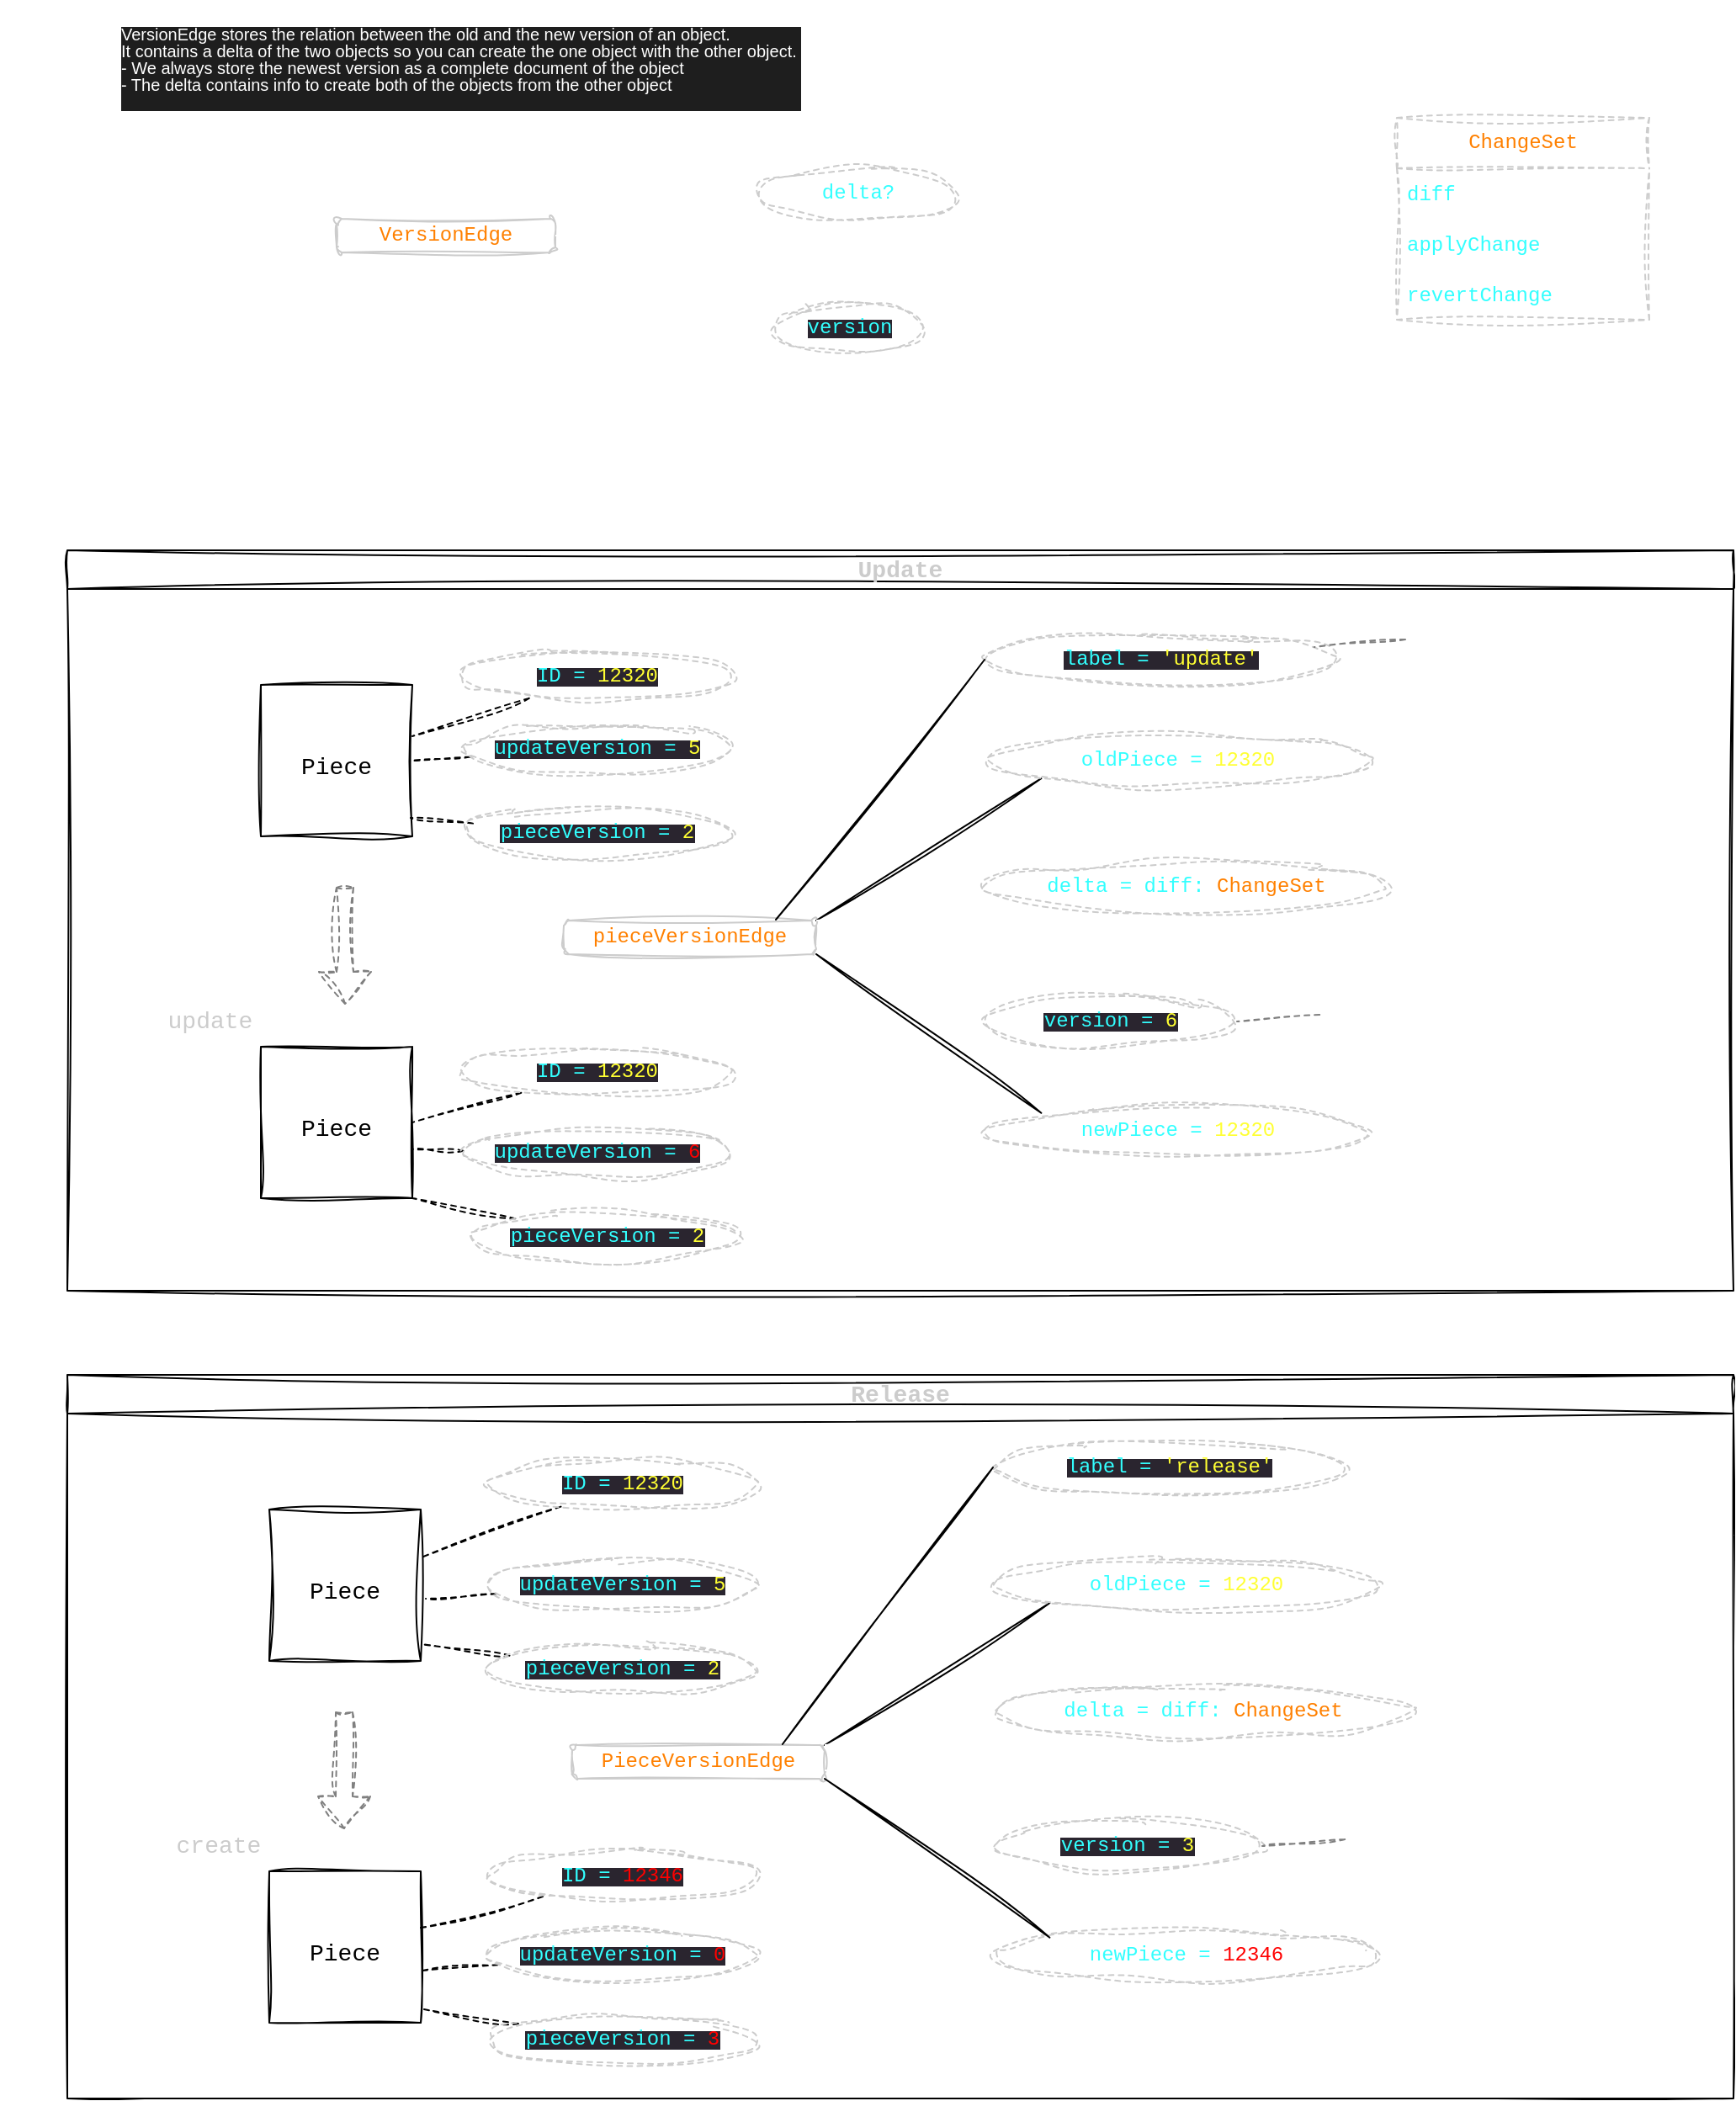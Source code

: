 <mxfile>
    <diagram id="7IUoDqpMygzypO8u3jjG" name="VersionEdge">
        <mxGraphModel dx="1099" dy="1529" grid="1" gridSize="10" guides="1" tooltips="1" connect="1" arrows="1" fold="1" page="1" pageScale="1" pageWidth="1169" pageHeight="1654" math="0" shadow="0">
            <root>
                <mxCell id="0"/>
                <mxCell id="1" parent="0"/>
                <mxCell id="I_irAi4QbzMqeMsmjtQ5-1" value="&lt;div style=&quot;background-color: rgb(30, 30, 30); line-height: 100%;&quot;&gt;&lt;div style=&quot;&quot;&gt;&lt;font style=&quot;font-size: 10px;&quot; data-font-src=&quot;https://fonts.googleapis.com/css?family=Architects+Daughter&quot;&gt;VersionEdge stores the relation between the old and the new version of an object.&lt;/font&gt;&lt;/div&gt;&lt;div style=&quot;line-height: 100%;&quot;&gt;&lt;font style=&quot;font-size: 10px;&quot; data-font-src=&quot;https://fonts.googleapis.com/css?family=Architects+Daughter&quot;&gt;It contains a delta of the two objects so you can create the one object&amp;nbsp;&lt;/font&gt;&lt;span style=&quot;&quot;&gt;with the other object.&amp;nbsp;&lt;/span&gt;&lt;/div&gt;&lt;div style=&quot;line-height: 100%;&quot;&gt;&lt;span style=&quot;&quot;&gt;- We always store the newest version as a complete document of the object&lt;/span&gt;&lt;/div&gt;&lt;div style=&quot;line-height: 100%;&quot;&gt;&lt;span style=&quot;&quot;&gt;- The delta contains info to create both of the objects from the other object&lt;/span&gt;&lt;/div&gt;&lt;div style=&quot;&quot;&gt;&lt;br&gt;&lt;/div&gt;&lt;/div&gt;" style="text;html=1;strokeColor=none;fillColor=none;align=left;verticalAlign=middle;whiteSpace=wrap;rounded=0;glass=0;dashed=1;sketch=1;hachureGap=4;jiggle=2;curveFitting=1;fontFamily=Helvetica;fontSize=10;fontColor=#FFFFFF;" parent="1" vertex="1">
                    <mxGeometry x="110" y="40" width="460" height="80" as="geometry"/>
                </mxCell>
                <mxCell id="9plZN0d-cSmi3w5SEMzH-1" value="&lt;font style=&quot;font-size: 12px;&quot; color=&quot;#ff8000&quot;&gt;VersionEdge&lt;/font&gt;" style="rounded=1;whiteSpace=wrap;html=1;glass=0;sketch=1;hachureGap=4;jiggle=2;curveFitting=1;strokeColor=#CCCCCC;fontFamily=Courier New;fontSize=10;fontColor=#009900;fillColor=none;" parent="1" vertex="1">
                    <mxGeometry x="240" y="170" width="130" height="20" as="geometry"/>
                </mxCell>
                <mxCell id="9plZN0d-cSmi3w5SEMzH-3" value="" style="edgeStyle=entityRelationEdgeStyle;startArrow=none;endArrow=none;segment=10;curved=1;sourcePerimeterSpacing=0;targetPerimeterSpacing=0;rounded=1;sketch=0;hachureGap=4;jiggle=2;curveFitting=1;strokeColor=#FFFFFF;strokeWidth=1;fontFamily=Architects Daughter;fontSource=https%3A%2F%2Ffonts.googleapis.com%2Fcss%3Ffamily%3DArchitects%2BDaughter;fontSize=10;fontColor=#FFFFFF;jumpStyle=arc;jumpSize=5;exitX=1;exitY=0.5;exitDx=0;exitDy=0;entryX=0;entryY=0.5;entryDx=0;entryDy=0;" parent="1" source="9plZN0d-cSmi3w5SEMzH-1" target="dFNV1imCqN2LlxHN5A8j-4" edge="1">
                    <mxGeometry relative="1" as="geometry">
                        <mxPoint x="440" y="184" as="sourcePoint"/>
                        <mxPoint x="495" y="152" as="targetPoint"/>
                    </mxGeometry>
                </mxCell>
                <mxCell id="9plZN0d-cSmi3w5SEMzH-6" value="" style="edgeStyle=entityRelationEdgeStyle;startArrow=none;endArrow=none;segment=10;curved=1;sourcePerimeterSpacing=0;targetPerimeterSpacing=0;rounded=1;sketch=0;hachureGap=4;jiggle=2;curveFitting=1;strokeColor=#FFFFFF;strokeWidth=1;fontFamily=Architects Daughter;fontSource=https%3A%2F%2Ffonts.googleapis.com%2Fcss%3Ffamily%3DArchitects%2BDaughter;fontSize=10;fontColor=#FFFFFF;jumpStyle=arc;jumpSize=5;exitX=1;exitY=1;exitDx=0;exitDy=0;entryX=0;entryY=0.5;entryDx=0;entryDy=0;" parent="1" source="9plZN0d-cSmi3w5SEMzH-1" target="dFNV1imCqN2LlxHN5A8j-6" edge="1">
                    <mxGeometry relative="1" as="geometry">
                        <mxPoint x="370" y="218" as="sourcePoint"/>
                        <mxPoint x="495" y="232" as="targetPoint"/>
                    </mxGeometry>
                </mxCell>
                <mxCell id="dFNV1imCqN2LlxHN5A8j-2" value="" style="edgeStyle=orthogonalEdgeStyle;rounded=1;sketch=0;hachureGap=4;jiggle=2;curveFitting=1;jumpStyle=arc;jumpSize=5;html=1;strokeColor=#FFFFFF;strokeWidth=1;fontFamily=Courier New;fontSize=10;fontColor=#33FFFF;startArrow=none;startFill=0;endArrow=open;endFill=0;exitX=0;exitY=0.5;exitDx=0;exitDy=0;entryX=1;entryY=0.5;entryDx=0;entryDy=0;" parent="1" source="dFNV1imCqN2LlxHN5A8j-15" target="dFNV1imCqN2LlxHN5A8j-4" edge="1">
                    <mxGeometry relative="1" as="geometry">
                        <mxPoint x="545" y="152" as="targetPoint"/>
                        <Array as="points">
                            <mxPoint x="740" y="185"/>
                            <mxPoint x="740" y="155"/>
                        </Array>
                    </mxGeometry>
                </mxCell>
                <mxCell id="dFNV1imCqN2LlxHN5A8j-4" value="&lt;font style=&quot;font-size: 12px;&quot;&gt;delta?&lt;/font&gt;" style="ellipse;whiteSpace=wrap;html=1;glass=0;dashed=1;sketch=1;hachureGap=4;jiggle=2;curveFitting=1;strokeColor=#CCCCCC;fontFamily=Courier New;fontSize=10;fontColor=#33FFFF;fillColor=none;" parent="1" vertex="1">
                    <mxGeometry x="490" y="140" width="120" height="30" as="geometry"/>
                </mxCell>
                <mxCell id="dFNV1imCqN2LlxHN5A8j-6" value="&lt;span style=&quot;color: rgb(51, 255, 255); font-family: &amp;quot;Courier New&amp;quot;; font-style: normal; font-variant-ligatures: normal; font-variant-caps: normal; font-weight: 400; letter-spacing: normal; orphans: 2; text-align: center; text-indent: 0px; text-transform: none; widows: 2; word-spacing: 0px; -webkit-text-stroke-width: 0px; background-color: rgb(42, 37, 47); text-decoration-thickness: initial; text-decoration-style: initial; text-decoration-color: initial; float: none; display: inline !important;&quot;&gt;&lt;font style=&quot;font-size: 12px;&quot;&gt;version&lt;/font&gt;&lt;/span&gt;" style="ellipse;whiteSpace=wrap;html=1;glass=0;dashed=1;sketch=1;hachureGap=4;jiggle=2;curveFitting=1;strokeColor=#CCCCCC;fontFamily=Courier New;fontSize=10;fontColor=#33FFFF;fillColor=none;" parent="1" vertex="1">
                    <mxGeometry x="500" y="220" width="90" height="30" as="geometry"/>
                </mxCell>
                <UserObject label="&lt;span style=&quot;color: rgb(255, 128, 0); font-size: 12px;&quot;&gt;ChangeSet&lt;/span&gt;" link="https://github.com/ltwlf/json-diff-ts" id="dFNV1imCqN2LlxHN5A8j-14">
                    <mxCell style="swimlane;fontStyle=0;childLayout=stackLayout;horizontal=1;startSize=30;horizontalStack=0;resizeParent=1;resizeParentMax=0;resizeLast=0;collapsible=1;marginBottom=0;whiteSpace=wrap;html=1;glass=0;dashed=1;sketch=1;hachureGap=4;jiggle=2;curveFitting=1;strokeColor=#CCCCCC;fontFamily=Courier New;fontSize=12;fontColor=#33FFFF;fillColor=none;" parent="1" vertex="1">
                        <mxGeometry x="870" y="110" width="150" height="120" as="geometry">
                            <mxRectangle x="870" y="110" width="110" height="30" as="alternateBounds"/>
                        </mxGeometry>
                    </mxCell>
                </UserObject>
                <mxCell id="dFNV1imCqN2LlxHN5A8j-21" value="&lt;font style=&quot;font-size: 12px;&quot;&gt;diff&lt;/font&gt;" style="text;strokeColor=none;fillColor=none;align=left;verticalAlign=middle;spacingLeft=4;spacingRight=4;overflow=hidden;points=[[0,0.5],[1,0.5]];portConstraint=eastwest;rotatable=0;whiteSpace=wrap;html=1;fontSize=16;glass=0;dashed=1;sketch=1;hachureGap=4;jiggle=2;curveFitting=1;fontFamily=Courier New;fontColor=#33FFFF;" parent="dFNV1imCqN2LlxHN5A8j-14" vertex="1">
                    <mxGeometry y="30" width="150" height="30" as="geometry"/>
                </mxCell>
                <mxCell id="dFNV1imCqN2LlxHN5A8j-15" value="&lt;font style=&quot;font-size: 12px;&quot;&gt;applyChange&lt;/font&gt;" style="text;strokeColor=none;fillColor=none;align=left;verticalAlign=middle;spacingLeft=4;spacingRight=4;overflow=hidden;points=[[0,0.5],[1,0.5]];portConstraint=eastwest;rotatable=0;whiteSpace=wrap;html=1;fontSize=16;glass=0;dashed=1;sketch=1;hachureGap=4;jiggle=2;curveFitting=1;fontFamily=Courier New;fontColor=#33FFFF;" parent="dFNV1imCqN2LlxHN5A8j-14" vertex="1">
                    <mxGeometry y="60" width="150" height="30" as="geometry"/>
                </mxCell>
                <mxCell id="dFNV1imCqN2LlxHN5A8j-20" value="&lt;span style=&quot;font-size: 12px;&quot;&gt;revertChange&lt;/span&gt;" style="text;strokeColor=none;fillColor=none;align=left;verticalAlign=middle;spacingLeft=4;spacingRight=4;overflow=hidden;points=[[0,0.5],[1,0.5]];portConstraint=eastwest;rotatable=0;whiteSpace=wrap;html=1;fontSize=16;glass=0;dashed=1;sketch=1;hachureGap=4;jiggle=2;curveFitting=1;fontFamily=Courier New;fontColor=#33FFFF;" parent="dFNV1imCqN2LlxHN5A8j-14" vertex="1">
                    <mxGeometry y="90" width="150" height="30" as="geometry"/>
                </mxCell>
                <mxCell id="y7-wvUjWddSDqzZDARnU-69" value="Update" style="swimlane;whiteSpace=wrap;html=1;sketch=1;hachureGap=4;jiggle=2;curveFitting=1;fontFamily=Courier New;fontSize=14;fontColor=#CCCCCC;" parent="1" vertex="1">
                    <mxGeometry x="80" y="367" width="990" height="440" as="geometry">
                        <mxRectangle x="130" y="300" width="90" height="30" as="alternateBounds"/>
                    </mxGeometry>
                </mxCell>
                <mxCell id="y7-wvUjWddSDqzZDARnU-1" value="&lt;font style=&quot;font-size: 14px;&quot; face=&quot;Courier New&quot;&gt;Piece&lt;/font&gt;" style="whiteSpace=wrap;html=1;aspect=fixed;sketch=1;hachureGap=4;jiggle=2;curveFitting=1;fontFamily=Helvetica;fontSize=20;" parent="y7-wvUjWddSDqzZDARnU-69" vertex="1">
                    <mxGeometry x="115" y="80" width="90" height="90" as="geometry"/>
                </mxCell>
                <mxCell id="y7-wvUjWddSDqzZDARnU-2" value="&lt;font style=&quot;font-size: 14px;&quot; face=&quot;Courier New&quot;&gt;Piece&lt;/font&gt;" style="whiteSpace=wrap;html=1;aspect=fixed;sketch=1;hachureGap=4;jiggle=2;curveFitting=1;fontFamily=Helvetica;fontSize=20;fontSource=https%3A%2F%2Ffonts.googleapis.com%2Fcss%3Ffamily%3DArchitects%2BDaughter;" parent="y7-wvUjWddSDqzZDARnU-69" vertex="1">
                    <mxGeometry x="115" y="295" width="90" height="90" as="geometry"/>
                </mxCell>
                <mxCell id="y7-wvUjWddSDqzZDARnU-4" value="&lt;font style=&quot;font-size: 12px;&quot; color=&quot;#ff8000&quot;&gt;pieceVersionEdge&lt;/font&gt;" style="rounded=1;whiteSpace=wrap;html=1;glass=0;sketch=1;hachureGap=4;jiggle=2;curveFitting=1;strokeColor=#CCCCCC;fontFamily=Courier New;fontSize=10;fontColor=#009900;fillColor=none;" parent="y7-wvUjWddSDqzZDARnU-69" vertex="1">
                    <mxGeometry x="295" y="220" width="150" height="20" as="geometry"/>
                </mxCell>
                <mxCell id="y7-wvUjWddSDqzZDARnU-10" value="" style="edgeStyle=none;sketch=1;hachureGap=4;jiggle=2;curveFitting=1;html=1;fontFamily=Courier New;fontSize=14;endArrow=none;endFill=0;startArrow=none;startFill=0;entryX=1;entryY=0;entryDx=0;entryDy=0;exitX=0;exitY=1;exitDx=0;exitDy=0;" parent="y7-wvUjWddSDqzZDARnU-69" source="y7-wvUjWddSDqzZDARnU-6" target="y7-wvUjWddSDqzZDARnU-4" edge="1">
                    <mxGeometry relative="1" as="geometry"/>
                </mxCell>
                <mxCell id="y7-wvUjWddSDqzZDARnU-6" value="&lt;font style=&quot;font-size: 12px;&quot;&gt;oldPiece =&amp;nbsp;&lt;/font&gt;&lt;span style=&quot;color: rgb(255, 255, 51); font-size: 12px;&quot;&gt;12320&lt;/span&gt;" style="ellipse;whiteSpace=wrap;html=1;glass=0;dashed=1;sketch=1;hachureGap=4;jiggle=2;curveFitting=1;strokeColor=#CCCCCC;fontFamily=Courier New;fontSize=10;fontColor=#33FFFF;fillColor=none;" parent="y7-wvUjWddSDqzZDARnU-69" vertex="1">
                    <mxGeometry x="545" y="110" width="230" height="30" as="geometry"/>
                </mxCell>
                <mxCell id="y7-wvUjWddSDqzZDARnU-8" value="&lt;font style=&quot;font-size: 12px;&quot;&gt;newPiece =&amp;nbsp;&lt;/font&gt;&lt;span style=&quot;color: rgb(255, 255, 51); font-size: 12px;&quot;&gt;12320&lt;/span&gt;" style="ellipse;whiteSpace=wrap;html=1;glass=0;dashed=1;sketch=1;hachureGap=4;jiggle=2;curveFitting=1;strokeColor=#CCCCCC;fontFamily=Courier New;fontSize=10;fontColor=#33FFFF;fillColor=none;" parent="y7-wvUjWddSDqzZDARnU-69" vertex="1">
                    <mxGeometry x="545" y="330" width="230" height="30" as="geometry"/>
                </mxCell>
                <mxCell id="y7-wvUjWddSDqzZDARnU-11" value="" style="edgeStyle=entityRelationEdgeStyle;startArrow=none;endArrow=none;segment=10;curved=1;sourcePerimeterSpacing=0;targetPerimeterSpacing=0;rounded=1;sketch=0;hachureGap=4;jiggle=2;curveFitting=1;strokeColor=#FFFFFF;strokeWidth=1;fontFamily=Architects Daughter;fontSource=https%3A%2F%2Ffonts.googleapis.com%2Fcss%3Ffamily%3DArchitects%2BDaughter;fontSize=10;fontColor=#FFFFFF;jumpStyle=arc;jumpSize=5;exitX=1;exitY=0;exitDx=0;exitDy=0;entryX=0;entryY=0.5;entryDx=0;entryDy=0;" parent="y7-wvUjWddSDqzZDARnU-69" source="y7-wvUjWddSDqzZDARnU-4" target="y7-wvUjWddSDqzZDARnU-13" edge="1">
                    <mxGeometry relative="1" as="geometry">
                        <mxPoint x="445" y="225" as="sourcePoint"/>
                        <mxPoint x="570" y="197" as="targetPoint"/>
                    </mxGeometry>
                </mxCell>
                <mxCell id="y7-wvUjWddSDqzZDARnU-12" value="" style="edgeStyle=entityRelationEdgeStyle;startArrow=none;endArrow=none;segment=10;curved=1;sourcePerimeterSpacing=0;targetPerimeterSpacing=0;rounded=1;sketch=0;hachureGap=4;jiggle=2;curveFitting=1;strokeColor=#FFFFFF;strokeWidth=1;fontFamily=Architects Daughter;fontSource=https%3A%2F%2Ffonts.googleapis.com%2Fcss%3Ffamily%3DArchitects%2BDaughter;fontSize=10;fontColor=#FFFFFF;jumpStyle=arc;jumpSize=5;exitX=1;exitY=0.75;exitDx=0;exitDy=0;entryX=0;entryY=0.5;entryDx=0;entryDy=0;" parent="y7-wvUjWddSDqzZDARnU-69" source="y7-wvUjWddSDqzZDARnU-4" target="y7-wvUjWddSDqzZDARnU-14" edge="1">
                    <mxGeometry relative="1" as="geometry">
                        <mxPoint x="445" y="235" as="sourcePoint"/>
                        <mxPoint x="570" y="277" as="targetPoint"/>
                    </mxGeometry>
                </mxCell>
                <mxCell id="y7-wvUjWddSDqzZDARnU-13" value="&lt;font style=&quot;font-size: 12px;&quot;&gt;delta = diff:&amp;nbsp;&lt;font color=&quot;#ff8000&quot;&gt;ChangeSet&lt;/font&gt;&lt;/font&gt;" style="ellipse;whiteSpace=wrap;html=1;glass=0;dashed=1;sketch=1;hachureGap=4;jiggle=2;curveFitting=1;strokeColor=#CCCCCC;fontFamily=Courier New;fontSize=10;fontColor=#33FFFF;fillColor=none;" parent="y7-wvUjWddSDqzZDARnU-69" vertex="1">
                    <mxGeometry x="545" y="185" width="240" height="30" as="geometry"/>
                </mxCell>
                <mxCell id="y7-wvUjWddSDqzZDARnU-14" value="&lt;span style=&quot;font-family: &amp;quot;Courier New&amp;quot;; font-style: normal; font-variant-ligatures: normal; font-variant-caps: normal; font-weight: 400; letter-spacing: normal; orphans: 2; text-align: center; text-indent: 0px; text-transform: none; widows: 2; word-spacing: 0px; -webkit-text-stroke-width: 0px; background-color: rgb(42, 37, 47); text-decoration-thickness: initial; text-decoration-style: initial; text-decoration-color: initial; float: none; display: inline !important;&quot;&gt;&lt;font style=&quot;font-size: 12px;&quot;&gt;version = &lt;font color=&quot;#ffff33&quot;&gt;6&lt;/font&gt;&lt;/font&gt;&lt;/span&gt;" style="ellipse;whiteSpace=wrap;html=1;glass=0;dashed=1;sketch=1;hachureGap=4;jiggle=2;curveFitting=1;strokeColor=#CCCCCC;fontFamily=Courier New;fontSize=10;fontColor=#33FFFF;fillColor=none;" parent="y7-wvUjWddSDqzZDARnU-69" vertex="1">
                    <mxGeometry x="545" y="265" width="150" height="30" as="geometry"/>
                </mxCell>
                <mxCell id="y7-wvUjWddSDqzZDARnU-16" value="" style="edgeStyle=none;sketch=1;hachureGap=4;jiggle=2;curveFitting=1;html=1;fontFamily=Courier New;fontSize=14;endArrow=none;endFill=0;startArrow=none;startFill=0;exitX=0;exitY=0;exitDx=0;exitDy=0;entryX=1;entryY=1;entryDx=0;entryDy=0;" parent="y7-wvUjWddSDqzZDARnU-69" source="y7-wvUjWddSDqzZDARnU-8" target="y7-wvUjWddSDqzZDARnU-4" edge="1">
                    <mxGeometry relative="1" as="geometry">
                        <mxPoint x="632.264" y="149.169" as="sourcePoint"/>
                        <mxPoint x="416.667" y="230" as="targetPoint"/>
                    </mxGeometry>
                </mxCell>
                <mxCell id="y7-wvUjWddSDqzZDARnU-54" value="&lt;span style=&quot;font-family: &amp;quot;Courier New&amp;quot;; font-style: normal; font-variant-ligatures: normal; font-variant-caps: normal; font-weight: 400; letter-spacing: normal; orphans: 2; text-align: center; text-indent: 0px; text-transform: none; widows: 2; word-spacing: 0px; -webkit-text-stroke-width: 0px; background-color: rgb(42, 37, 47); text-decoration-thickness: initial; text-decoration-style: initial; text-decoration-color: initial; float: none; display: inline !important;&quot;&gt;&lt;font style=&quot;font-size: 12px;&quot;&gt;label = &lt;font color=&quot;#ffff33&quot;&gt;'update'&lt;/font&gt;&lt;/font&gt;&lt;/span&gt;" style="ellipse;whiteSpace=wrap;html=1;glass=0;dashed=1;sketch=1;hachureGap=4;jiggle=2;curveFitting=1;strokeColor=#CCCCCC;fontFamily=Courier New;fontSize=10;fontColor=#33FFFF;fillColor=none;" parent="y7-wvUjWddSDqzZDARnU-69" vertex="1">
                    <mxGeometry x="545" y="50" width="210" height="30" as="geometry"/>
                </mxCell>
                <mxCell id="y7-wvUjWddSDqzZDARnU-55" value="" style="edgeStyle=none;sketch=1;hachureGap=4;jiggle=2;curveFitting=1;html=1;fontFamily=Courier New;fontSize=14;endArrow=none;endFill=0;startArrow=none;startFill=0;entryX=0.84;entryY=-0.025;entryDx=0;entryDy=0;exitX=0;exitY=0.5;exitDx=0;exitDy=0;entryPerimeter=0;jumpStyle=arc;" parent="y7-wvUjWddSDqzZDARnU-69" source="y7-wvUjWddSDqzZDARnU-54" target="y7-wvUjWddSDqzZDARnU-4" edge="1">
                    <mxGeometry relative="1" as="geometry">
                        <mxPoint x="545.003" y="135.607" as="sourcePoint"/>
                        <mxPoint x="411.32" y="220" as="targetPoint"/>
                    </mxGeometry>
                </mxCell>
                <mxCell id="y7-wvUjWddSDqzZDARnU-62" value="" style="edgeStyle=none;sketch=1;hachureGap=4;jiggle=2;curveFitting=1;jumpStyle=arc;html=1;dashed=1;fontFamily=Courier New;fontSize=14;fontColor=#CCCCCC;startArrow=none;startFill=0;endArrow=none;endFill=0;" parent="y7-wvUjWddSDqzZDARnU-69" source="y7-wvUjWddSDqzZDARnU-61" target="y7-wvUjWddSDqzZDARnU-1" edge="1">
                    <mxGeometry relative="1" as="geometry"/>
                </mxCell>
                <mxCell id="y7-wvUjWddSDqzZDARnU-61" value="&lt;span style=&quot;font-family: &amp;quot;Courier New&amp;quot;; font-style: normal; font-variant-ligatures: normal; font-variant-caps: normal; font-weight: 400; letter-spacing: normal; orphans: 2; text-align: center; text-indent: 0px; text-transform: none; widows: 2; word-spacing: 0px; -webkit-text-stroke-width: 0px; background-color: rgb(42, 37, 47); text-decoration-thickness: initial; text-decoration-style: initial; text-decoration-color: initial; float: none; display: inline !important;&quot;&gt;&lt;font style=&quot;font-size: 12px;&quot;&gt;ID = &lt;font color=&quot;#ffff33&quot;&gt;12320&lt;/font&gt;&lt;/font&gt;&lt;/span&gt;" style="ellipse;whiteSpace=wrap;html=1;glass=0;dashed=1;sketch=1;hachureGap=4;jiggle=2;curveFitting=1;strokeColor=#CCCCCC;fontFamily=Courier New;fontSize=10;fontColor=#33FFFF;fillColor=none;" parent="y7-wvUjWddSDqzZDARnU-69" vertex="1">
                    <mxGeometry x="235" y="60" width="160" height="30" as="geometry"/>
                </mxCell>
                <mxCell id="y7-wvUjWddSDqzZDARnU-64" value="" style="edgeStyle=none;sketch=1;hachureGap=4;jiggle=2;curveFitting=1;jumpStyle=arc;html=1;dashed=1;fontFamily=Courier New;fontSize=14;fontColor=#CCCCCC;startArrow=none;startFill=0;endArrow=none;endFill=0;entryX=1;entryY=0.5;entryDx=0;entryDy=0;" parent="y7-wvUjWddSDqzZDARnU-69" source="y7-wvUjWddSDqzZDARnU-63" target="y7-wvUjWddSDqzZDARnU-2" edge="1">
                    <mxGeometry relative="1" as="geometry">
                        <mxPoint x="205" y="252.988" as="targetPoint"/>
                    </mxGeometry>
                </mxCell>
                <mxCell id="y7-wvUjWddSDqzZDARnU-63" value="&lt;span style=&quot;font-family: &amp;quot;Courier New&amp;quot;; font-style: normal; font-variant-ligatures: normal; font-variant-caps: normal; font-weight: 400; letter-spacing: normal; orphans: 2; text-align: center; text-indent: 0px; text-transform: none; widows: 2; word-spacing: 0px; -webkit-text-stroke-width: 0px; background-color: rgb(42, 37, 47); text-decoration-thickness: initial; text-decoration-style: initial; text-decoration-color: initial; float: none; display: inline !important;&quot;&gt;&lt;font style=&quot;font-size: 12px;&quot;&gt;ID = &lt;font color=&quot;#ffff33&quot;&gt;12320&lt;/font&gt;&lt;/font&gt;&lt;/span&gt;" style="ellipse;whiteSpace=wrap;html=1;glass=0;dashed=1;sketch=1;hachureGap=4;jiggle=2;curveFitting=1;strokeColor=#CCCCCC;fontFamily=Courier New;fontSize=10;fontColor=#33FFFF;fillColor=none;" parent="y7-wvUjWddSDqzZDARnU-69" vertex="1">
                    <mxGeometry x="235" y="295" width="160" height="30" as="geometry"/>
                </mxCell>
                <mxCell id="y7-wvUjWddSDqzZDARnU-65" value="" style="shape=flexArrow;endArrow=classic;html=1;dashed=1;sketch=1;hachureGap=4;jiggle=2;curveFitting=1;strokeColor=#808080;fontFamily=Courier New;fontSize=14;fontColor=#CCCCCC;jumpStyle=arc;" parent="y7-wvUjWddSDqzZDARnU-69" edge="1">
                    <mxGeometry width="50" height="50" relative="1" as="geometry">
                        <mxPoint x="165" y="200" as="sourcePoint"/>
                        <mxPoint x="165" y="270" as="targetPoint"/>
                    </mxGeometry>
                </mxCell>
                <mxCell id="y7-wvUjWddSDqzZDARnU-68" value="update" style="text;html=1;strokeColor=none;fillColor=none;align=center;verticalAlign=middle;whiteSpace=wrap;rounded=0;sketch=1;hachureGap=4;jiggle=2;curveFitting=1;fontFamily=Courier New;fontSize=14;fontColor=#CCCCCC;" parent="y7-wvUjWddSDqzZDARnU-69" vertex="1">
                    <mxGeometry x="55" y="265" width="60" height="30" as="geometry"/>
                </mxCell>
                <mxCell id="KHrDBHyYTzf2f-yr8jSI-2" value="" style="edgeStyle=none;sketch=1;hachureGap=4;jiggle=2;curveFitting=1;jumpStyle=arc;html=1;dashed=1;strokeColor=#808080;fontFamily=Courier New;fontSize=14;fontColor=#FF0000;startArrow=none;startFill=0;endArrow=none;endFill=0;" parent="y7-wvUjWddSDqzZDARnU-69" source="KHrDBHyYTzf2f-yr8jSI-1" target="y7-wvUjWddSDqzZDARnU-54" edge="1">
                    <mxGeometry relative="1" as="geometry"/>
                </mxCell>
                <mxCell id="KHrDBHyYTzf2f-yr8jSI-1" value="Label obvious because of ID's being identical, but speeds up search&amp;nbsp;" style="text;html=1;strokeColor=none;fillColor=none;align=left;verticalAlign=middle;whiteSpace=wrap;rounded=0;sketch=1;hachureGap=4;jiggle=2;curveFitting=1;fontFamily=Helvetica;fontSize=10;fontColor=#FFFFFF;" parent="y7-wvUjWddSDqzZDARnU-69" vertex="1">
                    <mxGeometry x="795" y="30" width="195" height="30" as="geometry"/>
                </mxCell>
                <mxCell id="2b4gFejvRCuRAC_Mgm1R-1" value="" style="edgeStyle=none;sketch=1;hachureGap=4;jiggle=2;curveFitting=1;jumpStyle=arc;html=1;dashed=1;fontFamily=Courier New;fontSize=14;fontColor=#CCCCCC;startArrow=none;startFill=0;endArrow=none;endFill=0;entryX=1;entryY=0.5;entryDx=0;entryDy=0;" parent="y7-wvUjWddSDqzZDARnU-69" source="2b4gFejvRCuRAC_Mgm1R-2" target="y7-wvUjWddSDqzZDARnU-1" edge="1">
                    <mxGeometry relative="1" as="geometry">
                        <mxPoint x="205" y="163.484" as="targetPoint"/>
                    </mxGeometry>
                </mxCell>
                <mxCell id="2b4gFejvRCuRAC_Mgm1R-2" value="&lt;span style=&quot;font-family: &amp;quot;Courier New&amp;quot;; font-style: normal; font-variant-ligatures: normal; font-variant-caps: normal; font-weight: 400; letter-spacing: normal; orphans: 2; text-align: center; text-indent: 0px; text-transform: none; widows: 2; word-spacing: 0px; -webkit-text-stroke-width: 0px; background-color: rgb(42, 37, 47); text-decoration-thickness: initial; text-decoration-style: initial; text-decoration-color: initial; float: none; display: inline !important;&quot;&gt;&lt;font style=&quot;font-size: 12px;&quot;&gt;updateVersion = &lt;font color=&quot;#ffff33&quot;&gt;5&lt;/font&gt;&lt;/font&gt;&lt;/span&gt;" style="ellipse;whiteSpace=wrap;html=1;glass=0;dashed=1;sketch=1;hachureGap=4;jiggle=2;curveFitting=1;strokeColor=#CCCCCC;fontFamily=Courier New;fontSize=10;fontColor=#33FFFF;fillColor=none;" parent="y7-wvUjWddSDqzZDARnU-69" vertex="1">
                    <mxGeometry x="235" y="103" width="160" height="30" as="geometry"/>
                </mxCell>
                <mxCell id="2b4gFejvRCuRAC_Mgm1R-3" value="" style="edgeStyle=none;sketch=1;hachureGap=4;jiggle=2;curveFitting=1;jumpStyle=arc;html=1;dashed=1;fontFamily=Courier New;fontSize=14;fontColor=#CCCCCC;startArrow=none;startFill=0;endArrow=none;endFill=0;entryX=1;entryY=0.678;entryDx=0;entryDy=0;entryPerimeter=0;" parent="y7-wvUjWddSDqzZDARnU-69" source="2b4gFejvRCuRAC_Mgm1R-4" target="y7-wvUjWddSDqzZDARnU-2" edge="1">
                    <mxGeometry relative="1" as="geometry">
                        <mxPoint x="205" y="355" as="targetPoint"/>
                    </mxGeometry>
                </mxCell>
                <mxCell id="2b4gFejvRCuRAC_Mgm1R-4" value="&lt;span style=&quot;font-family: &amp;quot;Courier New&amp;quot;; font-style: normal; font-variant-ligatures: normal; font-variant-caps: normal; font-weight: 400; letter-spacing: normal; orphans: 2; text-align: center; text-indent: 0px; text-transform: none; widows: 2; word-spacing: 0px; -webkit-text-stroke-width: 0px; background-color: rgb(42, 37, 47); text-decoration-thickness: initial; text-decoration-style: initial; text-decoration-color: initial; float: none; display: inline !important;&quot;&gt;&lt;font style=&quot;font-size: 12px;&quot;&gt;updateVersion = &lt;font color=&quot;#ff0000&quot;&gt;6&lt;/font&gt;&lt;/font&gt;&lt;/span&gt;" style="ellipse;whiteSpace=wrap;html=1;glass=0;dashed=1;sketch=1;hachureGap=4;jiggle=2;curveFitting=1;strokeColor=#CCCCCC;fontFamily=Courier New;fontSize=10;fontColor=#33FFFF;fillColor=none;" parent="y7-wvUjWddSDqzZDARnU-69" vertex="1">
                    <mxGeometry x="235" y="343" width="160" height="30" as="geometry"/>
                </mxCell>
                <mxCell id="2b4gFejvRCuRAC_Mgm1R-5" value="" style="edgeStyle=none;sketch=1;hachureGap=4;jiggle=2;curveFitting=1;jumpStyle=arc;html=1;dashed=1;fontFamily=Courier New;fontSize=14;fontColor=#CCCCCC;startArrow=none;startFill=0;endArrow=none;endFill=0;entryX=0.989;entryY=0.878;entryDx=0;entryDy=0;entryPerimeter=0;" parent="y7-wvUjWddSDqzZDARnU-69" source="2b4gFejvRCuRAC_Mgm1R-6" target="y7-wvUjWddSDqzZDARnU-1" edge="1">
                    <mxGeometry relative="1" as="geometry">
                        <mxPoint x="210" y="163" as="targetPoint"/>
                    </mxGeometry>
                </mxCell>
                <mxCell id="2b4gFejvRCuRAC_Mgm1R-6" value="&lt;span style=&quot;font-family: &amp;quot;Courier New&amp;quot;; font-style: normal; font-variant-ligatures: normal; font-variant-caps: normal; font-weight: 400; letter-spacing: normal; orphans: 2; text-align: center; text-indent: 0px; text-transform: none; widows: 2; word-spacing: 0px; -webkit-text-stroke-width: 0px; background-color: rgb(42, 37, 47); text-decoration-thickness: initial; text-decoration-style: initial; text-decoration-color: initial; float: none; display: inline !important;&quot;&gt;&lt;font style=&quot;font-size: 12px;&quot;&gt;pieceVersion = &lt;font color=&quot;#ffff33&quot;&gt;2&lt;/font&gt;&lt;/font&gt;&lt;/span&gt;" style="ellipse;whiteSpace=wrap;html=1;glass=0;dashed=1;sketch=1;hachureGap=4;jiggle=2;curveFitting=1;strokeColor=#CCCCCC;fontFamily=Courier New;fontSize=10;fontColor=#33FFFF;fillColor=none;" parent="y7-wvUjWddSDqzZDARnU-69" vertex="1">
                    <mxGeometry x="235" y="153" width="160" height="30" as="geometry"/>
                </mxCell>
                <mxCell id="2b4gFejvRCuRAC_Mgm1R-7" value="" style="edgeStyle=none;sketch=1;hachureGap=4;jiggle=2;curveFitting=1;jumpStyle=arc;html=1;dashed=1;fontFamily=Courier New;fontSize=14;fontColor=#CCCCCC;startArrow=none;startFill=0;endArrow=none;endFill=0;entryX=1;entryY=1;entryDx=0;entryDy=0;" parent="y7-wvUjWddSDqzZDARnU-69" source="2b4gFejvRCuRAC_Mgm1R-8" target="y7-wvUjWddSDqzZDARnU-2" edge="1">
                    <mxGeometry relative="1" as="geometry">
                        <mxPoint x="210" y="399.02" as="targetPoint"/>
                    </mxGeometry>
                </mxCell>
                <mxCell id="2b4gFejvRCuRAC_Mgm1R-8" value="&lt;span style=&quot;font-family: &amp;quot;Courier New&amp;quot;; font-style: normal; font-variant-ligatures: normal; font-variant-caps: normal; font-weight: 400; letter-spacing: normal; orphans: 2; text-align: center; text-indent: 0px; text-transform: none; widows: 2; word-spacing: 0px; -webkit-text-stroke-width: 0px; background-color: rgb(42, 37, 47); text-decoration-thickness: initial; text-decoration-style: initial; text-decoration-color: initial; float: none; display: inline !important;&quot;&gt;&lt;font style=&quot;font-size: 12px;&quot;&gt;pieceVersion = &lt;font color=&quot;#ffff33&quot;&gt;2&lt;/font&gt;&lt;/font&gt;&lt;/span&gt;" style="ellipse;whiteSpace=wrap;html=1;glass=0;dashed=1;sketch=1;hachureGap=4;jiggle=2;curveFitting=1;strokeColor=#CCCCCC;fontFamily=Courier New;fontSize=10;fontColor=#33FFFF;fillColor=none;" parent="y7-wvUjWddSDqzZDARnU-69" vertex="1">
                    <mxGeometry x="240.99" y="393" width="160" height="30" as="geometry"/>
                </mxCell>
                <mxCell id="kUKLwNIbRK6D4tlGXI2k-1" value="" style="edgeStyle=none;sketch=1;hachureGap=4;jiggle=2;curveFitting=1;jumpStyle=arc;html=1;dashed=1;strokeColor=#808080;fontFamily=Courier New;fontSize=14;fontColor=#FF0000;startArrow=none;startFill=0;endArrow=none;endFill=0;entryX=1;entryY=0.5;entryDx=0;entryDy=0;" parent="y7-wvUjWddSDqzZDARnU-69" source="kUKLwNIbRK6D4tlGXI2k-2" target="y7-wvUjWddSDqzZDARnU-14" edge="1">
                    <mxGeometry relative="1" as="geometry">
                        <mxPoint x="689.997" y="280.489" as="targetPoint"/>
                    </mxGeometry>
                </mxCell>
                <mxCell id="kUKLwNIbRK6D4tlGXI2k-2" value="In case 'update' this is the new updateVersion" style="text;html=1;strokeColor=none;fillColor=none;align=left;verticalAlign=middle;whiteSpace=wrap;rounded=0;sketch=1;hachureGap=4;jiggle=2;curveFitting=1;fontFamily=Helvetica;fontSize=10;fontColor=#FFFFFF;" parent="y7-wvUjWddSDqzZDARnU-69" vertex="1">
                    <mxGeometry x="744.11" y="253" width="195" height="30" as="geometry"/>
                </mxCell>
                <mxCell id="y7-wvUjWddSDqzZDARnU-70" value="Release" style="swimlane;whiteSpace=wrap;html=1;sketch=1;hachureGap=4;jiggle=2;curveFitting=1;fontFamily=Courier New;fontSize=14;fontColor=#CCCCCC;" parent="1" vertex="1">
                    <mxGeometry x="80" y="857" width="990" height="430" as="geometry">
                        <mxRectangle x="130" y="790" width="100" height="30" as="alternateBounds"/>
                    </mxGeometry>
                </mxCell>
                <mxCell id="y7-wvUjWddSDqzZDARnU-38" value="&lt;font style=&quot;font-size: 14px;&quot; face=&quot;Courier New&quot;&gt;Piece&lt;/font&gt;" style="whiteSpace=wrap;html=1;aspect=fixed;sketch=1;hachureGap=4;jiggle=2;curveFitting=1;fontFamily=Helvetica;fontSize=20;" parent="y7-wvUjWddSDqzZDARnU-70" vertex="1">
                    <mxGeometry x="120" y="80" width="90" height="90" as="geometry"/>
                </mxCell>
                <mxCell id="y7-wvUjWddSDqzZDARnU-39" value="&lt;font style=&quot;font-size: 14px;&quot; face=&quot;Courier New&quot;&gt;Piece&lt;/font&gt;" style="whiteSpace=wrap;html=1;aspect=fixed;sketch=1;hachureGap=4;jiggle=2;curveFitting=1;fontFamily=Helvetica;fontSize=20;fontSource=https%3A%2F%2Ffonts.googleapis.com%2Fcss%3Ffamily%3DArchitects%2BDaughter;" parent="y7-wvUjWddSDqzZDARnU-70" vertex="1">
                    <mxGeometry x="120" y="295" width="90" height="90" as="geometry"/>
                </mxCell>
                <mxCell id="y7-wvUjWddSDqzZDARnU-40" value="&lt;font style=&quot;font-size: 12px;&quot; color=&quot;#ff8000&quot;&gt;PieceVersionEdge&lt;/font&gt;" style="rounded=1;whiteSpace=wrap;html=1;glass=0;sketch=1;hachureGap=4;jiggle=2;curveFitting=1;strokeColor=#CCCCCC;fontFamily=Courier New;fontSize=10;fontColor=#009900;fillColor=none;" parent="y7-wvUjWddSDqzZDARnU-70" vertex="1">
                    <mxGeometry x="300" y="220" width="150" height="20" as="geometry"/>
                </mxCell>
                <mxCell id="y7-wvUjWddSDqzZDARnU-43" value="" style="edgeStyle=none;sketch=1;hachureGap=4;jiggle=2;curveFitting=1;html=1;fontFamily=Courier New;fontSize=14;endArrow=none;endFill=0;startArrow=none;startFill=0;entryX=1;entryY=0;entryDx=0;entryDy=0;exitX=0;exitY=1;exitDx=0;exitDy=0;" parent="y7-wvUjWddSDqzZDARnU-70" source="y7-wvUjWddSDqzZDARnU-44" target="y7-wvUjWddSDqzZDARnU-40" edge="1">
                    <mxGeometry relative="1" as="geometry"/>
                </mxCell>
                <mxCell id="y7-wvUjWddSDqzZDARnU-44" value="&lt;font style=&quot;font-size: 12px;&quot;&gt;oldPiece =&amp;nbsp;&lt;/font&gt;&lt;span style=&quot;color: rgb(255, 255, 51); font-size: 12px;&quot;&gt;12320&lt;/span&gt;" style="ellipse;whiteSpace=wrap;html=1;glass=0;dashed=1;sketch=1;hachureGap=4;jiggle=2;curveFitting=1;strokeColor=#CCCCCC;fontFamily=Courier New;fontSize=10;fontColor=#33FFFF;fillColor=none;" parent="y7-wvUjWddSDqzZDARnU-70" vertex="1">
                    <mxGeometry x="550" y="110" width="230" height="30" as="geometry"/>
                </mxCell>
                <mxCell id="y7-wvUjWddSDqzZDARnU-46" value="&lt;font style=&quot;font-size: 12px;&quot;&gt;newPiece =&amp;nbsp;&lt;/font&gt;&lt;span style=&quot;color: rgb(255, 0, 0); font-size: 12px;&quot;&gt;12346&lt;/span&gt;" style="ellipse;whiteSpace=wrap;html=1;glass=0;dashed=1;sketch=1;hachureGap=4;jiggle=2;curveFitting=1;strokeColor=#CCCCCC;fontFamily=Courier New;fontSize=10;fontColor=#33FFFF;fillColor=none;" parent="y7-wvUjWddSDqzZDARnU-70" vertex="1">
                    <mxGeometry x="550" y="330" width="230" height="30" as="geometry"/>
                </mxCell>
                <mxCell id="y7-wvUjWddSDqzZDARnU-47" value="" style="edgeStyle=entityRelationEdgeStyle;startArrow=none;endArrow=none;segment=10;curved=1;sourcePerimeterSpacing=0;targetPerimeterSpacing=0;rounded=1;sketch=0;hachureGap=4;jiggle=2;curveFitting=1;strokeColor=#FFFFFF;strokeWidth=1;fontFamily=Architects Daughter;fontSource=https%3A%2F%2Ffonts.googleapis.com%2Fcss%3Ffamily%3DArchitects%2BDaughter;fontSize=10;fontColor=#FFFFFF;jumpStyle=arc;jumpSize=5;exitX=1;exitY=0;exitDx=0;exitDy=0;entryX=0;entryY=0.5;entryDx=0;entryDy=0;" parent="y7-wvUjWddSDqzZDARnU-70" source="y7-wvUjWddSDqzZDARnU-40" target="y7-wvUjWddSDqzZDARnU-49" edge="1">
                    <mxGeometry relative="1" as="geometry">
                        <mxPoint x="450" y="225" as="sourcePoint"/>
                        <mxPoint x="575" y="197" as="targetPoint"/>
                    </mxGeometry>
                </mxCell>
                <mxCell id="y7-wvUjWddSDqzZDARnU-48" value="" style="edgeStyle=entityRelationEdgeStyle;startArrow=none;endArrow=none;segment=10;curved=1;sourcePerimeterSpacing=0;targetPerimeterSpacing=0;rounded=1;sketch=0;hachureGap=4;jiggle=2;curveFitting=1;strokeColor=#FFFFFF;strokeWidth=1;fontFamily=Architects Daughter;fontSource=https%3A%2F%2Ffonts.googleapis.com%2Fcss%3Ffamily%3DArchitects%2BDaughter;fontSize=10;fontColor=#FFFFFF;jumpStyle=arc;jumpSize=5;exitX=1;exitY=0.75;exitDx=0;exitDy=0;entryX=0;entryY=0.5;entryDx=0;entryDy=0;" parent="y7-wvUjWddSDqzZDARnU-70" source="y7-wvUjWddSDqzZDARnU-40" target="y7-wvUjWddSDqzZDARnU-50" edge="1">
                    <mxGeometry relative="1" as="geometry">
                        <mxPoint x="450" y="235" as="sourcePoint"/>
                        <mxPoint x="575" y="277" as="targetPoint"/>
                    </mxGeometry>
                </mxCell>
                <mxCell id="y7-wvUjWddSDqzZDARnU-49" value="&lt;font style=&quot;font-size: 12px;&quot;&gt;delta = diff:&amp;nbsp;&lt;font color=&quot;#ff8000&quot;&gt;ChangeSet&lt;/font&gt;&lt;/font&gt;" style="ellipse;whiteSpace=wrap;html=1;glass=0;dashed=1;sketch=1;hachureGap=4;jiggle=2;curveFitting=1;strokeColor=#CCCCCC;fontFamily=Courier New;fontSize=10;fontColor=#33FFFF;fillColor=none;" parent="y7-wvUjWddSDqzZDARnU-70" vertex="1">
                    <mxGeometry x="550" y="185" width="250" height="30" as="geometry"/>
                </mxCell>
                <mxCell id="y7-wvUjWddSDqzZDARnU-50" value="&lt;span style=&quot;font-family: &amp;quot;Courier New&amp;quot;; font-style: normal; font-variant-ligatures: normal; font-variant-caps: normal; font-weight: 400; letter-spacing: normal; orphans: 2; text-align: center; text-indent: 0px; text-transform: none; widows: 2; word-spacing: 0px; -webkit-text-stroke-width: 0px; background-color: rgb(42, 37, 47); text-decoration-thickness: initial; text-decoration-style: initial; text-decoration-color: initial; float: none; display: inline !important;&quot;&gt;&lt;font style=&quot;font-size: 12px;&quot;&gt;version = &lt;font color=&quot;#ffff33&quot;&gt;3&lt;/font&gt;&lt;/font&gt;&lt;/span&gt;" style="ellipse;whiteSpace=wrap;html=1;glass=0;dashed=1;sketch=1;hachureGap=4;jiggle=2;curveFitting=1;strokeColor=#CCCCCC;fontFamily=Courier New;fontSize=10;fontColor=#33FFFF;fillColor=none;" parent="y7-wvUjWddSDqzZDARnU-70" vertex="1">
                    <mxGeometry x="550" y="265" width="160" height="30" as="geometry"/>
                </mxCell>
                <mxCell id="y7-wvUjWddSDqzZDARnU-51" value="" style="edgeStyle=none;sketch=1;hachureGap=4;jiggle=2;curveFitting=1;html=1;fontFamily=Courier New;fontSize=14;endArrow=none;endFill=0;startArrow=none;startFill=0;exitX=0;exitY=0;exitDx=0;exitDy=0;entryX=1;entryY=1;entryDx=0;entryDy=0;" parent="y7-wvUjWddSDqzZDARnU-70" source="y7-wvUjWddSDqzZDARnU-46" target="y7-wvUjWddSDqzZDARnU-40" edge="1">
                    <mxGeometry relative="1" as="geometry">
                        <mxPoint x="637.264" y="149.169" as="sourcePoint"/>
                        <mxPoint x="421.667" y="230" as="targetPoint"/>
                    </mxGeometry>
                </mxCell>
                <mxCell id="y7-wvUjWddSDqzZDARnU-53" value="&lt;span style=&quot;font-family: &amp;quot;Courier New&amp;quot;; font-style: normal; font-variant-ligatures: normal; font-variant-caps: normal; font-weight: 400; letter-spacing: normal; orphans: 2; text-align: center; text-indent: 0px; text-transform: none; widows: 2; word-spacing: 0px; -webkit-text-stroke-width: 0px; background-color: rgb(42, 37, 47); text-decoration-thickness: initial; text-decoration-style: initial; text-decoration-color: initial; float: none; display: inline !important;&quot;&gt;&lt;font style=&quot;font-size: 12px;&quot;&gt;label = &lt;font color=&quot;#ffff33&quot;&gt;'release'&lt;/font&gt;&lt;/font&gt;&lt;/span&gt;" style="ellipse;whiteSpace=wrap;html=1;glass=0;dashed=1;sketch=1;hachureGap=4;jiggle=2;curveFitting=1;strokeColor=#CCCCCC;fontFamily=Courier New;fontSize=10;fontColor=#33FFFF;fillColor=none;" parent="y7-wvUjWddSDqzZDARnU-70" vertex="1">
                    <mxGeometry x="550" y="40" width="210" height="30" as="geometry"/>
                </mxCell>
                <mxCell id="y7-wvUjWddSDqzZDARnU-56" value="" style="edgeStyle=none;sketch=1;hachureGap=4;jiggle=2;curveFitting=1;html=1;fontFamily=Courier New;fontSize=14;endArrow=none;endFill=0;startArrow=none;startFill=0;entryX=0.833;entryY=-0.025;entryDx=0;entryDy=0;exitX=0;exitY=0.5;exitDx=0;exitDy=0;entryPerimeter=0;jumpStyle=arc;" parent="y7-wvUjWddSDqzZDARnU-70" source="y7-wvUjWddSDqzZDARnU-53" target="y7-wvUjWddSDqzZDARnU-40" edge="1">
                    <mxGeometry relative="1" as="geometry">
                        <mxPoint x="544" y="65.5" as="sourcePoint"/>
                        <mxPoint x="420" y="220" as="targetPoint"/>
                    </mxGeometry>
                </mxCell>
                <mxCell id="y7-wvUjWddSDqzZDARnU-58" value="" style="edgeStyle=none;sketch=1;hachureGap=4;jiggle=2;curveFitting=1;jumpStyle=arc;html=1;dashed=1;fontFamily=Courier New;fontSize=14;fontColor=#CCCCCC;startArrow=none;startFill=0;endArrow=none;endFill=0;" parent="y7-wvUjWddSDqzZDARnU-70" source="y7-wvUjWddSDqzZDARnU-57" target="y7-wvUjWddSDqzZDARnU-39" edge="1">
                    <mxGeometry relative="1" as="geometry"/>
                </mxCell>
                <mxCell id="y7-wvUjWddSDqzZDARnU-57" value="&lt;span style=&quot;font-family: &amp;quot;Courier New&amp;quot;; font-style: normal; font-variant-ligatures: normal; font-variant-caps: normal; font-weight: 400; letter-spacing: normal; orphans: 2; text-align: center; text-indent: 0px; text-transform: none; widows: 2; word-spacing: 0px; -webkit-text-stroke-width: 0px; background-color: rgb(42, 37, 47); text-decoration-thickness: initial; text-decoration-style: initial; text-decoration-color: initial; float: none; display: inline !important;&quot;&gt;&lt;font style=&quot;font-size: 12px;&quot;&gt;ID = &lt;font color=&quot;#ff0000&quot;&gt;12346&lt;/font&gt;&lt;/font&gt;&lt;/span&gt;" style="ellipse;whiteSpace=wrap;html=1;glass=0;dashed=1;sketch=1;hachureGap=4;jiggle=2;curveFitting=1;strokeColor=#CCCCCC;fontFamily=Courier New;fontSize=10;fontColor=#33FFFF;fillColor=none;" parent="y7-wvUjWddSDqzZDARnU-70" vertex="1">
                    <mxGeometry x="250" y="283" width="160" height="30" as="geometry"/>
                </mxCell>
                <mxCell id="y7-wvUjWddSDqzZDARnU-60" value="" style="edgeStyle=none;sketch=1;hachureGap=4;jiggle=2;curveFitting=1;jumpStyle=arc;html=1;dashed=1;fontFamily=Courier New;fontSize=14;fontColor=#CCCCCC;startArrow=none;startFill=0;endArrow=none;endFill=0;" parent="y7-wvUjWddSDqzZDARnU-70" source="y7-wvUjWddSDqzZDARnU-59" target="y7-wvUjWddSDqzZDARnU-38" edge="1">
                    <mxGeometry relative="1" as="geometry"/>
                </mxCell>
                <mxCell id="y7-wvUjWddSDqzZDARnU-59" value="&lt;span style=&quot;font-family: &amp;quot;Courier New&amp;quot;; font-style: normal; font-variant-ligatures: normal; font-variant-caps: normal; font-weight: 400; letter-spacing: normal; orphans: 2; text-align: center; text-indent: 0px; text-transform: none; widows: 2; word-spacing: 0px; -webkit-text-stroke-width: 0px; background-color: rgb(42, 37, 47); text-decoration-thickness: initial; text-decoration-style: initial; text-decoration-color: initial; float: none; display: inline !important;&quot;&gt;&lt;font style=&quot;font-size: 12px;&quot;&gt;ID = &lt;font color=&quot;#ffff33&quot;&gt;12320&lt;/font&gt;&lt;/font&gt;&lt;/span&gt;" style="ellipse;whiteSpace=wrap;html=1;glass=0;dashed=1;sketch=1;hachureGap=4;jiggle=2;curveFitting=1;strokeColor=#CCCCCC;fontFamily=Courier New;fontSize=10;fontColor=#33FFFF;fillColor=none;" parent="y7-wvUjWddSDqzZDARnU-70" vertex="1">
                    <mxGeometry x="250" y="50" width="160" height="30" as="geometry"/>
                </mxCell>
                <mxCell id="y7-wvUjWddSDqzZDARnU-66" value="" style="shape=flexArrow;endArrow=classic;html=1;dashed=1;sketch=1;hachureGap=4;jiggle=2;curveFitting=1;strokeColor=#808080;fontFamily=Courier New;fontSize=14;fontColor=#CCCCCC;jumpStyle=arc;" parent="y7-wvUjWddSDqzZDARnU-70" edge="1">
                    <mxGeometry width="50" height="50" relative="1" as="geometry">
                        <mxPoint x="164.5" y="200" as="sourcePoint"/>
                        <mxPoint x="164.5" y="270" as="targetPoint"/>
                    </mxGeometry>
                </mxCell>
                <mxCell id="y7-wvUjWddSDqzZDARnU-67" value="create" style="text;html=1;strokeColor=none;fillColor=none;align=center;verticalAlign=middle;whiteSpace=wrap;rounded=0;sketch=1;hachureGap=4;jiggle=2;curveFitting=1;fontFamily=Courier New;fontSize=14;fontColor=#CCCCCC;" parent="y7-wvUjWddSDqzZDARnU-70" vertex="1">
                    <mxGeometry x="60" y="265" width="60" height="30" as="geometry"/>
                </mxCell>
                <mxCell id="2b4gFejvRCuRAC_Mgm1R-9" value="" style="edgeStyle=none;sketch=1;hachureGap=4;jiggle=2;curveFitting=1;jumpStyle=arc;html=1;dashed=1;fontFamily=Courier New;fontSize=14;fontColor=#CCCCCC;startArrow=none;startFill=0;endArrow=none;endFill=0;entryX=1.033;entryY=0.589;entryDx=0;entryDy=0;entryPerimeter=0;" parent="y7-wvUjWddSDqzZDARnU-70" source="2b4gFejvRCuRAC_Mgm1R-10" target="y7-wvUjWddSDqzZDARnU-38" edge="1">
                    <mxGeometry relative="1" as="geometry">
                        <mxPoint x="220" y="132" as="targetPoint"/>
                    </mxGeometry>
                </mxCell>
                <mxCell id="2b4gFejvRCuRAC_Mgm1R-10" value="&lt;span style=&quot;font-family: &amp;quot;Courier New&amp;quot;; font-style: normal; font-variant-ligatures: normal; font-variant-caps: normal; font-weight: 400; letter-spacing: normal; orphans: 2; text-align: center; text-indent: 0px; text-transform: none; widows: 2; word-spacing: 0px; -webkit-text-stroke-width: 0px; background-color: rgb(42, 37, 47); text-decoration-thickness: initial; text-decoration-style: initial; text-decoration-color: initial; float: none; display: inline !important;&quot;&gt;&lt;font style=&quot;font-size: 12px;&quot;&gt;updateVersion = &lt;font color=&quot;#ffff33&quot;&gt;5&lt;/font&gt;&lt;/font&gt;&lt;/span&gt;" style="ellipse;whiteSpace=wrap;html=1;glass=0;dashed=1;sketch=1;hachureGap=4;jiggle=2;curveFitting=1;strokeColor=#CCCCCC;fontFamily=Courier New;fontSize=10;fontColor=#33FFFF;fillColor=none;" parent="y7-wvUjWddSDqzZDARnU-70" vertex="1">
                    <mxGeometry x="250" y="110" width="160" height="30" as="geometry"/>
                </mxCell>
                <mxCell id="2b4gFejvRCuRAC_Mgm1R-11" value="" style="edgeStyle=none;sketch=1;hachureGap=4;jiggle=2;curveFitting=1;jumpStyle=arc;html=1;dashed=1;fontFamily=Courier New;fontSize=14;fontColor=#CCCCCC;startArrow=none;startFill=0;endArrow=none;endFill=0;entryX=1;entryY=0.889;entryDx=0;entryDy=0;entryPerimeter=0;" parent="y7-wvUjWddSDqzZDARnU-70" source="2b4gFejvRCuRAC_Mgm1R-12" target="y7-wvUjWddSDqzZDARnU-38" edge="1">
                    <mxGeometry relative="1" as="geometry">
                        <mxPoint x="219.01" y="166.02" as="targetPoint"/>
                    </mxGeometry>
                </mxCell>
                <mxCell id="2b4gFejvRCuRAC_Mgm1R-12" value="&lt;span style=&quot;font-family: &amp;quot;Courier New&amp;quot;; font-style: normal; font-variant-ligatures: normal; font-variant-caps: normal; font-weight: 400; letter-spacing: normal; orphans: 2; text-align: center; text-indent: 0px; text-transform: none; widows: 2; word-spacing: 0px; -webkit-text-stroke-width: 0px; background-color: rgb(42, 37, 47); text-decoration-thickness: initial; text-decoration-style: initial; text-decoration-color: initial; float: none; display: inline !important;&quot;&gt;&lt;font style=&quot;font-size: 12px;&quot;&gt;pieceVersion = &lt;font color=&quot;#ffff33&quot;&gt;2&lt;/font&gt;&lt;/font&gt;&lt;/span&gt;" style="ellipse;whiteSpace=wrap;html=1;glass=0;dashed=1;sketch=1;hachureGap=4;jiggle=2;curveFitting=1;strokeColor=#CCCCCC;fontFamily=Courier New;fontSize=10;fontColor=#33FFFF;fillColor=none;" parent="y7-wvUjWddSDqzZDARnU-70" vertex="1">
                    <mxGeometry x="250" y="160" width="160" height="30" as="geometry"/>
                </mxCell>
                <mxCell id="2b4gFejvRCuRAC_Mgm1R-13" value="" style="edgeStyle=none;sketch=1;hachureGap=4;jiggle=2;curveFitting=1;jumpStyle=arc;html=1;dashed=1;fontFamily=Courier New;fontSize=14;fontColor=#CCCCCC;startArrow=none;startFill=0;endArrow=none;endFill=0;entryX=1.011;entryY=0.656;entryDx=0;entryDy=0;entryPerimeter=0;" parent="y7-wvUjWddSDqzZDARnU-70" source="2b4gFejvRCuRAC_Mgm1R-14" target="y7-wvUjWddSDqzZDARnU-39" edge="1">
                    <mxGeometry relative="1" as="geometry">
                        <mxPoint x="212.97" y="353.01" as="targetPoint"/>
                    </mxGeometry>
                </mxCell>
                <mxCell id="2b4gFejvRCuRAC_Mgm1R-14" value="&lt;span style=&quot;font-family: &amp;quot;Courier New&amp;quot;; font-style: normal; font-variant-ligatures: normal; font-variant-caps: normal; font-weight: 400; letter-spacing: normal; orphans: 2; text-align: center; text-indent: 0px; text-transform: none; widows: 2; word-spacing: 0px; -webkit-text-stroke-width: 0px; background-color: rgb(42, 37, 47); text-decoration-thickness: initial; text-decoration-style: initial; text-decoration-color: initial; float: none; display: inline !important;&quot;&gt;&lt;font style=&quot;font-size: 12px;&quot;&gt;updateVersion = &lt;font color=&quot;#ff0000&quot;&gt;0&lt;/font&gt;&lt;/font&gt;&lt;/span&gt;" style="ellipse;whiteSpace=wrap;html=1;glass=0;dashed=1;sketch=1;hachureGap=4;jiggle=2;curveFitting=1;strokeColor=#CCCCCC;fontFamily=Courier New;fontSize=10;fontColor=#33FFFF;fillColor=none;" parent="y7-wvUjWddSDqzZDARnU-70" vertex="1">
                    <mxGeometry x="250" y="330" width="160" height="30" as="geometry"/>
                </mxCell>
                <mxCell id="2b4gFejvRCuRAC_Mgm1R-15" value="" style="edgeStyle=none;sketch=1;hachureGap=4;jiggle=2;curveFitting=1;jumpStyle=arc;html=1;dashed=1;fontFamily=Courier New;fontSize=14;fontColor=#CCCCCC;startArrow=none;startFill=0;endArrow=none;endFill=0;entryX=1.022;entryY=0.911;entryDx=0;entryDy=0;entryPerimeter=0;" parent="y7-wvUjWddSDqzZDARnU-70" source="2b4gFejvRCuRAC_Mgm1R-16" target="y7-wvUjWddSDqzZDARnU-39" edge="1">
                    <mxGeometry relative="1" as="geometry">
                        <mxPoint x="210" y="380.01" as="targetPoint"/>
                    </mxGeometry>
                </mxCell>
                <mxCell id="2b4gFejvRCuRAC_Mgm1R-16" value="&lt;span style=&quot;font-family: &amp;quot;Courier New&amp;quot;; font-style: normal; font-variant-ligatures: normal; font-variant-caps: normal; font-weight: 400; letter-spacing: normal; orphans: 2; text-align: center; text-indent: 0px; text-transform: none; widows: 2; word-spacing: 0px; -webkit-text-stroke-width: 0px; background-color: rgb(42, 37, 47); text-decoration-thickness: initial; text-decoration-style: initial; text-decoration-color: initial; float: none; display: inline !important;&quot;&gt;&lt;font style=&quot;font-size: 12px;&quot;&gt;pieceVersion = &lt;font color=&quot;#ff0000&quot;&gt;3&lt;/font&gt;&lt;/font&gt;&lt;/span&gt;" style="ellipse;whiteSpace=wrap;html=1;glass=0;dashed=1;sketch=1;hachureGap=4;jiggle=2;curveFitting=1;strokeColor=#CCCCCC;fontFamily=Courier New;fontSize=10;fontColor=#33FFFF;fillColor=none;" parent="y7-wvUjWddSDqzZDARnU-70" vertex="1">
                    <mxGeometry x="250" y="380" width="160" height="30" as="geometry"/>
                </mxCell>
                <mxCell id="kUKLwNIbRK6D4tlGXI2k-3" value="" style="edgeStyle=none;sketch=1;hachureGap=4;jiggle=2;curveFitting=1;jumpStyle=arc;html=1;dashed=1;strokeColor=#808080;fontFamily=Courier New;fontSize=14;fontColor=#FF0000;startArrow=none;startFill=0;endArrow=none;endFill=0;entryX=1;entryY=0.5;entryDx=0;entryDy=0;" parent="y7-wvUjWddSDqzZDARnU-70" source="kUKLwNIbRK6D4tlGXI2k-4" target="y7-wvUjWddSDqzZDARnU-50" edge="1">
                    <mxGeometry relative="1" as="geometry">
                        <mxPoint x="710" y="280" as="targetPoint"/>
                    </mxGeometry>
                </mxCell>
                <mxCell id="kUKLwNIbRK6D4tlGXI2k-4" value="In case 'release' this is the new pieceVersion. &lt;br&gt;updateVersion will allways be 0" style="text;html=1;strokeColor=none;fillColor=none;align=left;verticalAlign=middle;whiteSpace=wrap;rounded=0;sketch=1;hachureGap=4;jiggle=2;curveFitting=1;fontFamily=Helvetica;fontSize=10;fontColor=#FFFFFF;" parent="y7-wvUjWddSDqzZDARnU-70" vertex="1">
                    <mxGeometry x="759.11" y="253" width="195" height="30" as="geometry"/>
                </mxCell>
                <mxCell id="KHrDBHyYTzf2f-yr8jSI-3" value="&lt;font style=&quot;font-size: 16px;&quot;&gt;Example versioning Piece by Owner&lt;/font&gt;" style="text;html=1;strokeColor=none;fillColor=none;align=left;verticalAlign=middle;whiteSpace=wrap;rounded=0;sketch=1;hachureGap=4;jiggle=2;curveFitting=1;fontFamily=Helvetica;fontSize=10;fontColor=#FFFFFF;" parent="1" vertex="1">
                    <mxGeometry x="40" y="324" width="270" height="30" as="geometry"/>
                </mxCell>
            </root>
        </mxGraphModel>
    </diagram>
    <diagram id="_rcRXc2y1nuDvkt-Cosd" name="diff">
        <mxGraphModel dx="1588" dy="1705" grid="1" gridSize="10" guides="1" tooltips="1" connect="1" arrows="1" fold="1" page="1" pageScale="1" pageWidth="1654" pageHeight="1169" math="0" shadow="0">
            <root>
                <mxCell id="0"/>
                <mxCell id="1" parent="0"/>
                <mxCell id="kJDvZnGb3LImUhPO4mQc-1" value="&lt;span style=&quot;color: rgb(240, 240, 240); font-family: &amp;quot;Courier New&amp;quot;; font-size: 14px;&quot;&gt;Piece&lt;/span&gt;" style="swimlane;fontStyle=0;childLayout=stackLayout;horizontal=1;startSize=30;horizontalStack=0;resizeParent=1;resizeParentMax=0;resizeLast=0;collapsible=1;marginBottom=0;whiteSpace=wrap;html=1;sketch=1;hachureGap=4;jiggle=2;curveFitting=1;fontFamily=Architects Daughter;fontSource=https%3A%2F%2Ffonts.googleapis.com%2Fcss%3Ffamily%3DArchitects%2BDaughter;fontSize=20;fontColor=#FF0000;" vertex="1" parent="1">
                    <mxGeometry x="180" y="150" width="200" height="180" as="geometry"/>
                </mxCell>
                <mxCell id="kJDvZnGb3LImUhPO4mQc-2" value="&lt;span style=&quot;color: rgb(51, 255, 255); font-family: &amp;quot;Courier New&amp;quot;; font-size: 12px; text-align: center;&quot;&gt;ID =&amp;nbsp;&lt;/span&gt;&lt;font style=&quot;font-family: &amp;quot;Courier New&amp;quot;; font-size: 12px; text-align: center;&quot; color=&quot;#ffff33&quot;&gt;12320&lt;/font&gt;" style="text;strokeColor=none;fillColor=none;align=left;verticalAlign=middle;spacingLeft=4;spacingRight=4;overflow=hidden;points=[[0,0.5],[1,0.5]];portConstraint=eastwest;rotatable=0;whiteSpace=wrap;html=1;fontSize=16;sketch=1;hachureGap=4;jiggle=2;curveFitting=1;fontFamily=Architects Daughter;fontSource=https%3A%2F%2Ffonts.googleapis.com%2Fcss%3Ffamily%3DArchitects%2BDaughter;fontColor=#FF0000;" vertex="1" parent="kJDvZnGb3LImUhPO4mQc-1">
                    <mxGeometry y="30" width="200" height="30" as="geometry"/>
                </mxCell>
                <mxCell id="kJDvZnGb3LImUhPO4mQc-3" value="&lt;span style=&quot;color: rgb(51, 255, 255); font-family: &amp;quot;Courier New&amp;quot;; font-size: 12px; text-align: center;&quot;&gt;updateVersion =&amp;nbsp;&lt;/span&gt;&lt;font style=&quot;font-family: &amp;quot;Courier New&amp;quot;; font-size: 12px; text-align: center;&quot; color=&quot;#ffff33&quot;&gt;5&lt;/font&gt;" style="text;strokeColor=none;fillColor=none;align=left;verticalAlign=middle;spacingLeft=4;spacingRight=4;overflow=hidden;points=[[0,0.5],[1,0.5]];portConstraint=eastwest;rotatable=0;whiteSpace=wrap;html=1;fontSize=16;sketch=1;hachureGap=4;jiggle=2;curveFitting=1;fontFamily=Architects Daughter;fontSource=https%3A%2F%2Ffonts.googleapis.com%2Fcss%3Ffamily%3DArchitects%2BDaughter;fontColor=#FF0000;" vertex="1" parent="kJDvZnGb3LImUhPO4mQc-1">
                    <mxGeometry y="60" width="200" height="30" as="geometry"/>
                </mxCell>
                <mxCell id="kJDvZnGb3LImUhPO4mQc-4" value="&lt;span style=&quot;color: rgb(51, 255, 255); font-family: &amp;quot;Courier New&amp;quot;; font-size: 12px; text-align: center;&quot;&gt;pieceVersion =&amp;nbsp;&lt;/span&gt;&lt;font style=&quot;font-family: &amp;quot;Courier New&amp;quot;; font-size: 12px; text-align: center;&quot; color=&quot;#ffff33&quot;&gt;2&lt;/font&gt;" style="text;strokeColor=none;fillColor=none;align=left;verticalAlign=middle;spacingLeft=4;spacingRight=4;overflow=hidden;points=[[0,0.5],[1,0.5]];portConstraint=eastwest;rotatable=0;whiteSpace=wrap;html=1;fontSize=16;sketch=1;hachureGap=4;jiggle=2;curveFitting=1;fontFamily=Architects Daughter;fontSource=https%3A%2F%2Ffonts.googleapis.com%2Fcss%3Ffamily%3DArchitects%2BDaughter;fontColor=#FF0000;" vertex="1" parent="kJDvZnGb3LImUhPO4mQc-1">
                    <mxGeometry y="90" width="200" height="30" as="geometry"/>
                </mxCell>
                <mxCell id="VIzS5z7mPHHYLPBx5aoo-2" value="&lt;span style=&quot;color: rgb(51, 255, 255); font-family: &amp;quot;Courier New&amp;quot;; font-size: 12px; text-align: center;&quot;&gt;title =&amp;nbsp;&lt;/span&gt;&lt;font style=&quot;font-family: &amp;quot;Courier New&amp;quot;; font-size: 12px; text-align: center;&quot; color=&quot;#ffff33&quot;&gt;'Lindy'&lt;/font&gt;" style="text;strokeColor=none;fillColor=none;align=left;verticalAlign=middle;spacingLeft=4;spacingRight=4;overflow=hidden;points=[[0,0.5],[1,0.5]];portConstraint=eastwest;rotatable=0;whiteSpace=wrap;html=1;fontSize=16;sketch=1;hachureGap=4;jiggle=2;curveFitting=1;fontFamily=Architects Daughter;fontSource=https%3A%2F%2Ffonts.googleapis.com%2Fcss%3Ffamily%3DArchitects%2BDaughter;fontColor=#FF0000;" vertex="1" parent="kJDvZnGb3LImUhPO4mQc-1">
                    <mxGeometry y="120" width="200" height="30" as="geometry"/>
                </mxCell>
                <mxCell id="VIzS5z7mPHHYLPBx5aoo-1" value="&lt;span style=&quot;color: rgb(51, 255, 255); font-family: &amp;quot;Courier New&amp;quot;; font-size: 12px; text-align: center;&quot;&gt;deepMyinT = &lt;/span&gt;&lt;span style=&quot;font-family: &amp;quot;Courier New&amp;quot;; font-size: 12px; text-align: center;&quot;&gt;&lt;font color=&quot;#ffff33&quot;&gt;null&lt;/font&gt;&lt;/span&gt;" style="text;strokeColor=none;fillColor=none;align=left;verticalAlign=middle;spacingLeft=4;spacingRight=4;overflow=hidden;points=[[0,0.5],[1,0.5]];portConstraint=eastwest;rotatable=0;whiteSpace=wrap;html=1;fontSize=16;sketch=1;hachureGap=4;jiggle=2;curveFitting=1;fontFamily=Architects Daughter;fontSource=https%3A%2F%2Ffonts.googleapis.com%2Fcss%3Ffamily%3DArchitects%2BDaughter;fontColor=#FF0000;" vertex="1" parent="kJDvZnGb3LImUhPO4mQc-1">
                    <mxGeometry y="150" width="200" height="30" as="geometry"/>
                </mxCell>
                <mxCell id="kJDvZnGb3LImUhPO4mQc-5" value="&lt;span style=&quot;color: rgb(255, 128, 0); font-family: &amp;quot;Courier New&amp;quot;; font-size: 12px;&quot;&gt;pieceVersionEdge&lt;/span&gt;" style="swimlane;fontStyle=0;childLayout=stackLayout;horizontal=1;startSize=30;horizontalStack=0;resizeParent=1;resizeParentMax=0;resizeLast=0;collapsible=1;marginBottom=0;whiteSpace=wrap;html=1;sketch=1;hachureGap=4;jiggle=2;curveFitting=1;fontFamily=Architects Daughter;fontSource=https%3A%2F%2Ffonts.googleapis.com%2Fcss%3Ffamily%3DArchitects%2BDaughter;fontSize=20;fontColor=#FF0000;" vertex="1" parent="1">
                    <mxGeometry x="1180" y="380" width="200" height="180" as="geometry"/>
                </mxCell>
                <mxCell id="kJDvZnGb3LImUhPO4mQc-6" value="&lt;span style=&quot;color: rgb(51, 255, 255); font-family: &amp;quot;Courier New&amp;quot;; font-size: 12px; text-align: center;&quot;&gt;label =&amp;nbsp;&lt;/span&gt;&lt;font style=&quot;font-family: &amp;quot;Courier New&amp;quot;; font-size: 12px; text-align: center;&quot; color=&quot;#ffff33&quot;&gt;'update'&lt;/font&gt;" style="text;strokeColor=none;fillColor=none;align=left;verticalAlign=middle;spacingLeft=4;spacingRight=4;overflow=hidden;points=[[0,0.5],[1,0.5]];portConstraint=eastwest;rotatable=0;whiteSpace=wrap;html=1;fontSize=16;sketch=1;hachureGap=4;jiggle=2;curveFitting=1;fontFamily=Architects Daughter;fontSource=https%3A%2F%2Ffonts.googleapis.com%2Fcss%3Ffamily%3DArchitects%2BDaughter;fontColor=#FF0000;" vertex="1" parent="kJDvZnGb3LImUhPO4mQc-5">
                    <mxGeometry y="30" width="200" height="30" as="geometry"/>
                </mxCell>
                <mxCell id="kJDvZnGb3LImUhPO4mQc-7" value="&lt;font style=&quot;color: rgb(51, 255, 255); font-family: &amp;quot;Courier New&amp;quot;; text-align: center; font-size: 12px;&quot;&gt;oldPiece =&amp;nbsp;&lt;/font&gt;&lt;span style=&quot;font-family: &amp;quot;Courier New&amp;quot;; text-align: center; color: rgb(255, 255, 51); font-size: 12px;&quot;&gt;12320&lt;/span&gt;" style="text;strokeColor=none;fillColor=none;align=left;verticalAlign=middle;spacingLeft=4;spacingRight=4;overflow=hidden;points=[[0,0.5],[1,0.5]];portConstraint=eastwest;rotatable=0;whiteSpace=wrap;html=1;fontSize=16;sketch=1;hachureGap=4;jiggle=2;curveFitting=1;fontFamily=Architects Daughter;fontSource=https%3A%2F%2Ffonts.googleapis.com%2Fcss%3Ffamily%3DArchitects%2BDaughter;fontColor=#FF0000;" vertex="1" parent="kJDvZnGb3LImUhPO4mQc-5">
                    <mxGeometry y="60" width="200" height="30" as="geometry"/>
                </mxCell>
                <mxCell id="kJDvZnGb3LImUhPO4mQc-8" value="&lt;span style=&quot;color: rgb(51, 255, 255); font-family: &amp;quot;Courier New&amp;quot;; font-size: 12px; text-align: center;&quot;&gt;delta =&amp;nbsp;&lt;/span&gt;&lt;span style=&quot;color: rgb(0, 153, 0); font-family: &amp;quot;Courier New&amp;quot;;&quot;&gt;&lt;font style=&quot;font-size: 12px;&quot;&gt;delta&lt;/font&gt;&lt;/span&gt;" style="text;strokeColor=none;fillColor=none;align=left;verticalAlign=middle;spacingLeft=4;spacingRight=4;overflow=hidden;points=[[0,0.5],[1,0.5]];portConstraint=eastwest;rotatable=0;whiteSpace=wrap;html=1;fontSize=16;sketch=1;hachureGap=4;jiggle=2;curveFitting=1;fontFamily=Architects Daughter;fontSource=https%3A%2F%2Ffonts.googleapis.com%2Fcss%3Ffamily%3DArchitects%2BDaughter;fontColor=#FF0000;" vertex="1" parent="kJDvZnGb3LImUhPO4mQc-5">
                    <mxGeometry y="90" width="200" height="30" as="geometry"/>
                </mxCell>
                <mxCell id="kJDvZnGb3LImUhPO4mQc-10" value="&lt;span style=&quot;color: rgb(51, 255, 255); font-family: &amp;quot;Courier New&amp;quot;; font-size: 12px; text-align: center;&quot;&gt;version =&amp;nbsp;&lt;/span&gt;&lt;font style=&quot;font-family: &amp;quot;Courier New&amp;quot;; font-size: 12px; text-align: center;&quot; color=&quot;#ffff33&quot;&gt;6&lt;/font&gt;" style="text;strokeColor=none;fillColor=none;align=left;verticalAlign=middle;spacingLeft=4;spacingRight=4;overflow=hidden;points=[[0,0.5],[1,0.5]];portConstraint=eastwest;rotatable=0;whiteSpace=wrap;html=1;fontSize=16;sketch=1;hachureGap=4;jiggle=2;curveFitting=1;fontFamily=Architects Daughter;fontSource=https%3A%2F%2Ffonts.googleapis.com%2Fcss%3Ffamily%3DArchitects%2BDaughter;fontColor=#FF0000;" vertex="1" parent="kJDvZnGb3LImUhPO4mQc-5">
                    <mxGeometry y="120" width="200" height="30" as="geometry"/>
                </mxCell>
                <mxCell id="kJDvZnGb3LImUhPO4mQc-11" value="&lt;font style=&quot;color: rgb(51, 255, 255); font-family: &amp;quot;Courier New&amp;quot;; text-align: center; font-size: 12px;&quot;&gt;newPiece =&amp;nbsp;&lt;/font&gt;&lt;span style=&quot;font-family: &amp;quot;Courier New&amp;quot;; text-align: center; color: rgb(255, 255, 51); font-size: 12px;&quot;&gt;12320&lt;/span&gt;" style="text;strokeColor=none;fillColor=none;align=left;verticalAlign=middle;spacingLeft=4;spacingRight=4;overflow=hidden;points=[[0,0.5],[1,0.5]];portConstraint=eastwest;rotatable=0;whiteSpace=wrap;html=1;fontSize=16;sketch=1;hachureGap=4;jiggle=2;curveFitting=1;fontFamily=Architects Daughter;fontSource=https%3A%2F%2Ffonts.googleapis.com%2Fcss%3Ffamily%3DArchitects%2BDaughter;fontColor=#FF0000;" vertex="1" parent="kJDvZnGb3LImUhPO4mQc-5">
                    <mxGeometry y="150" width="200" height="30" as="geometry"/>
                </mxCell>
                <mxCell id="kJDvZnGb3LImUhPO4mQc-12" value="&lt;span style=&quot;color: rgb(240, 240, 240); font-family: &amp;quot;Courier New&amp;quot;; font-size: 14px;&quot;&gt;updatedPiece&lt;/span&gt;" style="swimlane;fontStyle=0;childLayout=stackLayout;horizontal=1;startSize=30;horizontalStack=0;resizeParent=1;resizeParentMax=0;resizeLast=0;collapsible=1;marginBottom=0;whiteSpace=wrap;html=1;sketch=1;hachureGap=4;jiggle=2;curveFitting=1;fontFamily=Architects Daughter;fontSource=https%3A%2F%2Ffonts.googleapis.com%2Fcss%3Ffamily%3DArchitects%2BDaughter;fontSize=20;fontColor=#FF0000;" vertex="1" parent="1">
                    <mxGeometry x="180" y="470" width="200" height="180" as="geometry"/>
                </mxCell>
                <mxCell id="kJDvZnGb3LImUhPO4mQc-13" value="&lt;span style=&quot;color: rgb(51, 255, 255); font-family: &amp;quot;Courier New&amp;quot;; font-size: 12px; text-align: center;&quot;&gt;ID =&amp;nbsp;&lt;/span&gt;&lt;font style=&quot;font-family: &amp;quot;Courier New&amp;quot;; font-size: 12px; text-align: center;&quot; color=&quot;#ffff33&quot;&gt;12320&lt;/font&gt;" style="text;strokeColor=none;fillColor=none;align=left;verticalAlign=middle;spacingLeft=4;spacingRight=4;overflow=hidden;points=[[0,0.5],[1,0.5]];portConstraint=eastwest;rotatable=0;whiteSpace=wrap;html=1;fontSize=16;sketch=1;hachureGap=4;jiggle=2;curveFitting=1;fontFamily=Architects Daughter;fontSource=https%3A%2F%2Ffonts.googleapis.com%2Fcss%3Ffamily%3DArchitects%2BDaughter;fontColor=#FF0000;" vertex="1" parent="kJDvZnGb3LImUhPO4mQc-12">
                    <mxGeometry y="30" width="200" height="30" as="geometry"/>
                </mxCell>
                <mxCell id="kJDvZnGb3LImUhPO4mQc-14" value="&lt;span style=&quot;color: rgb(51, 255, 255); font-family: &amp;quot;Courier New&amp;quot;; font-size: 12px; text-align: center;&quot;&gt;updateVersion =&amp;nbsp;&lt;/span&gt;&lt;font style=&quot;font-family: &amp;quot;Courier New&amp;quot;; font-size: 12px; text-align: center;&quot; color=&quot;#ff0000&quot;&gt;6&lt;/font&gt;" style="text;strokeColor=none;fillColor=none;align=left;verticalAlign=middle;spacingLeft=4;spacingRight=4;overflow=hidden;points=[[0,0.5],[1,0.5]];portConstraint=eastwest;rotatable=0;whiteSpace=wrap;html=1;fontSize=16;sketch=1;hachureGap=4;jiggle=2;curveFitting=1;fontFamily=Architects Daughter;fontSource=https%3A%2F%2Ffonts.googleapis.com%2Fcss%3Ffamily%3DArchitects%2BDaughter;fontColor=#FF0000;" vertex="1" parent="kJDvZnGb3LImUhPO4mQc-12">
                    <mxGeometry y="60" width="200" height="30" as="geometry"/>
                </mxCell>
                <mxCell id="kJDvZnGb3LImUhPO4mQc-15" value="&lt;span style=&quot;color: rgb(51, 255, 255); font-family: &amp;quot;Courier New&amp;quot;; font-size: 12px; text-align: center;&quot;&gt;pieceVersion =&amp;nbsp;&lt;/span&gt;&lt;font style=&quot;font-family: &amp;quot;Courier New&amp;quot;; font-size: 12px; text-align: center;&quot; color=&quot;#ffff33&quot;&gt;2&lt;/font&gt;" style="text;strokeColor=none;fillColor=none;align=left;verticalAlign=middle;spacingLeft=4;spacingRight=4;overflow=hidden;points=[[0,0.5],[1,0.5]];portConstraint=eastwest;rotatable=0;whiteSpace=wrap;html=1;fontSize=16;sketch=1;hachureGap=4;jiggle=2;curveFitting=1;fontFamily=Architects Daughter;fontSource=https%3A%2F%2Ffonts.googleapis.com%2Fcss%3Ffamily%3DArchitects%2BDaughter;fontColor=#FF0000;" vertex="1" parent="kJDvZnGb3LImUhPO4mQc-12">
                    <mxGeometry y="90" width="200" height="30" as="geometry"/>
                </mxCell>
                <mxCell id="VIzS5z7mPHHYLPBx5aoo-4" value="&lt;span style=&quot;color: rgb(51, 255, 255); font-family: &amp;quot;Courier New&amp;quot;; font-size: 12px; text-align: center;&quot;&gt;title =&amp;nbsp;&lt;/span&gt;&lt;font style=&quot;font-family: &amp;quot;Courier New&amp;quot;; font-size: 12px; text-align: center;&quot; color=&quot;#ffff33&quot;&gt;'&lt;/font&gt;&lt;font style=&quot;font-family: &amp;quot;Courier New&amp;quot;; font-size: 12px; text-align: center;&quot;&gt;Linda&lt;/font&gt;&lt;font style=&quot;font-family: &amp;quot;Courier New&amp;quot;; font-size: 12px; text-align: center;&quot; color=&quot;#ffff33&quot;&gt;'&lt;/font&gt;" style="text;strokeColor=none;fillColor=none;align=left;verticalAlign=middle;spacingLeft=4;spacingRight=4;overflow=hidden;points=[[0,0.5],[1,0.5]];portConstraint=eastwest;rotatable=0;whiteSpace=wrap;html=1;fontSize=16;sketch=1;hachureGap=4;jiggle=2;curveFitting=1;fontFamily=Architects Daughter;fontSource=https%3A%2F%2Ffonts.googleapis.com%2Fcss%3Ffamily%3DArchitects%2BDaughter;fontColor=#FF0000;" vertex="1" parent="kJDvZnGb3LImUhPO4mQc-12">
                    <mxGeometry y="120" width="200" height="30" as="geometry"/>
                </mxCell>
                <mxCell id="VIzS5z7mPHHYLPBx5aoo-3" value="&lt;span style=&quot;color: rgb(51, 255, 255); font-family: &amp;quot;Courier New&amp;quot;; font-size: 12px; text-align: center;&quot;&gt;deepMyinT =&amp;nbsp;&lt;/span&gt;&lt;span style=&quot;font-family: &amp;quot;Courier New&amp;quot;; font-size: 12px; text-align: center;&quot;&gt;&lt;font color=&quot;#ffff33&quot;&gt;'&lt;/font&gt;www.deep.nl&lt;font color=&quot;#ffff33&quot;&gt;'&lt;/font&gt;&lt;/span&gt;" style="text;strokeColor=none;fillColor=none;align=left;verticalAlign=middle;spacingLeft=4;spacingRight=4;overflow=hidden;points=[[0,0.5],[1,0.5]];portConstraint=eastwest;rotatable=0;whiteSpace=wrap;html=1;fontSize=16;sketch=1;hachureGap=4;jiggle=2;curveFitting=1;fontFamily=Architects Daughter;fontSource=https%3A%2F%2Ffonts.googleapis.com%2Fcss%3Ffamily%3DArchitects%2BDaughter;fontColor=#FF0000;" vertex="1" parent="kJDvZnGb3LImUhPO4mQc-12">
                    <mxGeometry y="150" width="200" height="30" as="geometry"/>
                </mxCell>
                <mxCell id="kJDvZnGb3LImUhPO4mQc-16" value="" style="shape=flexArrow;endArrow=classic;html=1;dashed=1;sketch=1;hachureGap=4;jiggle=2;curveFitting=1;strokeColor=#808080;fontFamily=Courier New;fontSize=14;fontColor=#CCCCCC;jumpStyle=arc;" edge="1" parent="1">
                    <mxGeometry width="50" height="50" relative="1" as="geometry">
                        <mxPoint x="249" y="360" as="sourcePoint"/>
                        <mxPoint x="249" y="430" as="targetPoint"/>
                    </mxGeometry>
                </mxCell>
                <mxCell id="EIEkrFEDU7G9oeXLH-Vd-2" value="&lt;span style=&quot;color: rgb(201, 209, 217); font-size: 11px; text-align: start; background-color: rgb(42, 37, 47);&quot;&gt;update&lt;/span&gt;" style="edgeLabel;html=1;align=center;verticalAlign=middle;resizable=0;points=[];fontSize=12;fontFamily=Courier New;fontColor=#FF0000;" vertex="1" connectable="0" parent="kJDvZnGb3LImUhPO4mQc-16">
                    <mxGeometry x="-0.019" y="4" relative="1" as="geometry">
                        <mxPoint as="offset"/>
                    </mxGeometry>
                </mxCell>
                <mxCell id="kJDvZnGb3LImUhPO4mQc-17" value="&lt;p style=&quot;box-sizing: border-box; margin-top: 0px; margin-bottom: 0px; overflow-wrap: normal; padding: 16px; overflow: auto; line-height: 0%; background-color: var(--color-canvas-subtle); border-radius: 6px; word-break: normal;&quot;&gt;&lt;font style=&quot;font-size: 14px;&quot; color=&quot;#009900&quot;&gt;&lt;span style=&quot;background-color: var(--color-canvas-subtle); box-sizing: border-box;&quot; class=&quot;pl-k&quot;&gt;var&lt;/span&gt;&lt;span style=&quot;background-color: var(--color-canvas-subtle);&quot;&gt; &lt;/span&gt;&lt;span style=&quot;background-color: var(--color-canvas-subtle); box-sizing: border-box;&quot; class=&quot;pl-s1&quot;&gt;changesets&lt;/span&gt;&lt;span style=&quot;background-color: var(--color-canvas-subtle);&quot;&gt; &lt;/span&gt;&lt;span style=&quot;background-color: var(--color-canvas-subtle); box-sizing: border-box;&quot; class=&quot;pl-c1&quot;&gt;=&lt;/span&gt;&lt;span style=&quot;background-color: var(--color-canvas-subtle);&quot;&gt; &lt;/span&gt;&lt;span style=&quot;background-color: var(--color-canvas-subtle); box-sizing: border-box;&quot; class=&quot;pl-en&quot;&gt;require&lt;/span&gt;&lt;span style=&quot;background-color: var(--color-canvas-subtle); box-sizing: border-box;&quot; class=&quot;pl-kos&quot;&gt;(&lt;/span&gt;&lt;span style=&quot;background-color: var(--color-canvas-subtle); box-sizing: border-box;&quot; class=&quot;pl-s&quot;&gt;'json-diff-ts'&lt;/span&gt;&lt;span style=&quot;background-color: var(--color-canvas-subtle); box-sizing: border-box;&quot; class=&quot;pl-kos&quot;&gt;)&lt;/span&gt;&lt;/font&gt;&lt;/p&gt;&lt;p style=&quot;box-sizing: border-box; margin-top: 0px; margin-bottom: 0px; overflow-wrap: normal; padding: 16px; overflow: auto; line-height: 0%; background-color: var(--color-canvas-subtle); border-radius: 6px; word-break: normal;&quot;&gt;&lt;font style=&quot;background-color: var(--color-canvas-subtle); font-size: 14px;&quot; color=&quot;#009900&quot;&gt;&lt;span style=&quot;box-sizing: border-box;&quot; class=&quot;pl-s1&quot;&gt;delta&lt;/span&gt; &lt;span style=&quot;box-sizing: border-box;&quot; class=&quot;pl-c1&quot;&gt;=&lt;/span&gt; &lt;span style=&quot;box-sizing: border-box;&quot; class=&quot;pl-s1&quot;&gt;changesets&lt;/span&gt;&lt;span style=&quot;box-sizing: border-box;&quot; class=&quot;pl-kos&quot;&gt;.&lt;/span&gt;&lt;span style=&quot;box-sizing: border-box;&quot; class=&quot;pl-en&quot;&gt;diff&lt;/span&gt;&lt;span style=&quot;box-sizing: border-box;&quot; class=&quot;pl-kos&quot;&gt;(Piece,&amp;nbsp;&lt;/span&gt;&lt;span style=&quot;box-sizing: border-box;&quot; class=&quot;pl-s1&quot;&gt;updatedPiece&lt;/span&gt;&lt;span style=&quot;box-sizing: border-box;&quot; class=&quot;pl-s1&quot;&gt;)&lt;/span&gt;&lt;/font&gt;&lt;br&gt;&lt;/p&gt;" style="text;html=1;strokeColor=none;fillColor=none;align=left;verticalAlign=middle;whiteSpace=wrap;rounded=0;sketch=1;hachureGap=4;jiggle=2;curveFitting=1;fontFamily=Courier New;fontSize=14;fontColor=#CCCCCC;" vertex="1" parent="1">
                    <mxGeometry x="590" y="250" width="430" height="60" as="geometry"/>
                </mxCell>
                <UserObject label="&lt;p style=&quot;font-size: 12px;&quot;&gt;&lt;font color=&quot;#ffffff&quot; style=&quot;font-size: 12px;&quot; face=&quot;Courier New&quot;&gt;&lt;span style=&quot;box-sizing: border-box;&quot; class=&quot;pl-kos&quot;&gt;{&lt;br&gt;&lt;/span&gt;&lt;/font&gt;&lt;/p&gt;&lt;p style=&quot;font-size: 12px;&quot;&gt;&lt;font style=&quot;font-size: 12px;&quot; color=&quot;#ffffff&quot; face=&quot;Courier New&quot;&gt;&lt;font style=&quot;font-size: 12px;&quot;&gt;&lt;font style=&quot;font-size: 12px;&quot;&gt;&lt;span style=&quot;box-sizing: border-box;&quot; class=&quot;pl-c1&quot;&gt;type&lt;/span&gt;: &lt;span style=&quot;box-sizing: border-box;&quot; class=&quot;pl-s&quot;&gt;'update'&lt;/span&gt;&lt;span style=&quot;box-sizing: border-box;&quot; class=&quot;pl-kos&quot;&gt;,&lt;/span&gt;&lt;/font&gt;&lt;/font&gt;&lt;/font&gt;&lt;/p&gt;&lt;p style=&quot;font-size: 12px;&quot;&gt;&lt;span style=&quot;color: rgb(255, 255, 255); font-family: &amp;quot;Courier New&amp;quot;; background-color: initial; box-sizing: border-box;&quot; class=&quot;pl-c1&quot;&gt;key&lt;/span&gt;&lt;span style=&quot;color: rgb(255, 255, 255); font-family: &amp;quot;Courier New&amp;quot;; background-color: initial;&quot;&gt;: &lt;/span&gt;&lt;span style=&quot;color: rgb(255, 255, 255); font-family: &amp;quot;Courier New&amp;quot;; background-color: initial; box-sizing: border-box;&quot; class=&quot;pl-s&quot;&gt;'title'&lt;/span&gt;&lt;span style=&quot;color: rgb(255, 255, 255); font-family: &amp;quot;Courier New&amp;quot;; background-color: initial; box-sizing: border-box;&quot; class=&quot;pl-kos&quot;&gt;,&lt;/span&gt;&lt;/p&gt;&lt;p style=&quot;font-size: 12px;&quot;&gt;&lt;span style=&quot;color: rgb(255, 255, 255); font-family: &amp;quot;Courier New&amp;quot;; background-color: initial; box-sizing: border-box;&quot; class=&quot;pl-c1&quot;&gt;value&lt;/span&gt;&lt;span style=&quot;color: rgb(255, 255, 255); font-family: &amp;quot;Courier New&amp;quot;; background-color: initial;&quot;&gt;: &lt;/span&gt;&lt;span style=&quot;color: rgb(255, 255, 255); font-family: &amp;quot;Courier New&amp;quot;; background-color: initial; box-sizing: border-box;&quot; class=&quot;pl-s&quot;&gt;'Linda'&lt;/span&gt;&lt;span style=&quot;color: rgb(255, 255, 255); font-family: &amp;quot;Courier New&amp;quot;; background-color: initial; box-sizing: border-box;&quot; class=&quot;pl-kos&quot;&gt;,&lt;/span&gt;&lt;/p&gt;&lt;p style=&quot;font-size: 12px;&quot;&gt;&lt;span style=&quot;color: rgb(255, 255, 255); font-family: &amp;quot;Courier New&amp;quot;; background-color: initial; box-sizing: border-box;&quot; class=&quot;pl-c1&quot;&gt;oldValue&lt;/span&gt;&lt;span style=&quot;color: rgb(255, 255, 255); font-family: &amp;quot;Courier New&amp;quot;; background-color: initial;&quot;&gt;: &lt;/span&gt;&lt;span style=&quot;color: rgb(255, 255, 255); font-family: &amp;quot;Courier New&amp;quot;; background-color: initial; box-sizing: border-box;&quot; class=&quot;pl-s&quot;&gt;'Lindy'&lt;/span&gt;&lt;/p&gt;&lt;p style=&quot;font-size: 12px;&quot;&gt;&lt;span style=&quot;color: rgb(255, 255, 255); font-family: &amp;quot;Courier New&amp;quot;; background-color: initial; box-sizing: border-box;&quot; class=&quot;pl-kos&quot;&gt;}&lt;/span&gt;&lt;span style=&quot;color: rgb(255, 255, 255); font-family: &amp;quot;Courier New&amp;quot;; background-color: initial; box-sizing: border-box;&quot; class=&quot;pl-kos&quot;&gt;,&lt;/span&gt;&lt;/p&gt;&lt;p style=&quot;font-size: 12px;&quot;&gt;&lt;span style=&quot;color: rgb(255, 255, 255); font-family: &amp;quot;Courier New&amp;quot;; background-color: initial;&quot;&gt;{&lt;/span&gt;&lt;/p&gt;&lt;p style=&quot;font-size: 12px;&quot;&gt;&lt;span style=&quot;color: rgb(255, 255, 255); font-family: &amp;quot;Courier New&amp;quot;; background-color: initial; box-sizing: border-box;&quot; class=&quot;pl-c1&quot;&gt;type&lt;/span&gt;&lt;span style=&quot;color: rgb(255, 255, 255); font-family: &amp;quot;Courier New&amp;quot;; background-color: initial;&quot;&gt;: &lt;/span&gt;&lt;span style=&quot;color: rgb(255, 255, 255); font-family: &amp;quot;Courier New&amp;quot;; background-color: initial; box-sizing: border-box;&quot; class=&quot;pl-s&quot;&gt;'add'&lt;/span&gt;&lt;span style=&quot;color: rgb(255, 255, 255); font-family: &amp;quot;Courier New&amp;quot;; background-color: initial; box-sizing: border-box;&quot; class=&quot;pl-kos&quot;&gt;,&lt;/span&gt;&lt;/p&gt;&lt;p style=&quot;font-size: 12px;&quot;&gt;&lt;span style=&quot;color: rgb(255, 255, 255); font-family: &amp;quot;Courier New&amp;quot;; background-color: initial; box-sizing: border-box;&quot; class=&quot;pl-kos&quot;&gt;&lt;span style=&quot;background-color: initial; box-sizing: border-box;&quot; class=&quot;pl-c1&quot;&gt;key&lt;/span&gt;&lt;span style=&quot;background-color: initial;&quot;&gt;:&amp;nbsp;&lt;/span&gt;&lt;span style=&quot;background-color: initial; box-sizing: border-box;&quot; class=&quot;pl-s&quot;&gt;'deepMyinT'&lt;/span&gt;&lt;span style=&quot;background-color: initial; box-sizing: border-box;&quot; class=&quot;pl-kos&quot;&gt;,&lt;/span&gt;&lt;br&gt;&lt;/span&gt;&lt;/p&gt;&lt;p style=&quot;font-size: 12px;&quot;&gt;&lt;span style=&quot;color: rgb(255, 255, 255); font-family: &amp;quot;Courier New&amp;quot;; background-color: initial;&quot;&gt;value&lt;/span&gt;&lt;span style=&quot;color: rgb(255, 255, 255); font-family: &amp;quot;Courier New&amp;quot;; background-color: var(--color-canvas-subtle);&quot;&gt;: &lt;/span&gt;&lt;span style=&quot;color: rgb(255, 255, 255); font-family: &amp;quot;Courier New&amp;quot;; background-color: var(--color-canvas-subtle); box-sizing: border-box;&quot; class=&quot;pl-s&quot;&gt;'www.deep.nl'&lt;/span&gt;&lt;/p&gt;&lt;p style=&quot;font-size: 12px;&quot;&gt;&lt;span style=&quot;color: rgb(255, 255, 255); font-family: &amp;quot;Courier New&amp;quot;; background-color: initial; box-sizing: border-box;&quot; class=&quot;pl-kos&quot;&gt;}&lt;/span&gt;&lt;/p&gt;&lt;p&gt;&lt;/p&gt;&lt;p&gt;&lt;/p&gt;" tooltip="delta" id="VIzS5z7mPHHYLPBx5aoo-5">
                    <mxCell style="rounded=0;whiteSpace=wrap;html=1;sketch=1;hachureGap=4;jiggle=2;curveFitting=1;fontFamily=Architects Daughter;fontSource=https%3A%2F%2Ffonts.googleapis.com%2Fcss%3Ffamily%3DArchitects%2BDaughter;fontSize=20;fontColor=#FF0000;align=left;" vertex="1" parent="1">
                        <mxGeometry x="630" y="330" width="310" height="310" as="geometry"/>
                    </mxCell>
                </UserObject>
                <mxCell id="SWDwPHFW2CaLtAqgh3pK-7" value="&lt;span style=&quot;color: rgb(201, 209, 217); font-size: 11px; text-align: start; background-color: rgb(42, 37, 47);&quot;&gt;create delta&lt;/span&gt;" style="edgeStyle=none;sketch=1;hachureGap=4;jiggle=2;curveFitting=1;jumpStyle=arc;html=1;dashed=1;strokeColor=#808080;fontFamily=Courier New;fontSize=14;fontColor=#FF0000;startArrow=open;startFill=0;endArrow=none;endFill=0;exitX=-0.002;exitY=0.19;exitDx=0;exitDy=0;exitPerimeter=0;" edge="1" parent="1" source="VIzS5z7mPHHYLPBx5aoo-5">
                    <mxGeometry relative="1" as="geometry">
                        <mxPoint x="290" y="390" as="targetPoint"/>
                        <mxPoint x="490" y="380" as="sourcePoint"/>
                    </mxGeometry>
                </mxCell>
                <mxCell id="SWDwPHFW2CaLtAqgh3pK-8" value="" style="edgeStyle=none;sketch=1;hachureGap=4;jiggle=2;curveFitting=1;jumpStyle=arc;html=1;dashed=1;strokeColor=#808080;fontFamily=Courier New;fontSize=14;fontColor=#FF0000;startArrow=open;startFill=0;endArrow=none;endFill=0;entryX=1;entryY=0.5;entryDx=0;entryDy=0;exitX=0;exitY=0.5;exitDx=0;exitDy=0;" edge="1" parent="1" source="kJDvZnGb3LImUhPO4mQc-8" target="VIzS5z7mPHHYLPBx5aoo-5">
                    <mxGeometry relative="1" as="geometry">
                        <mxPoint x="940" y="500" as="targetPoint"/>
                        <mxPoint x="1040.0" y="415" as="sourcePoint"/>
                    </mxGeometry>
                </mxCell>
                <mxCell id="EIEkrFEDU7G9oeXLH-Vd-1" value="&lt;span style=&quot;color: rgb(201, 209, 217); font-size: 11px; text-align: start; background-color: rgb(42, 37, 47);&quot;&gt;save delta&lt;/span&gt;" style="edgeLabel;html=1;align=center;verticalAlign=middle;resizable=0;points=[];fontSize=12;fontFamily=Courier New;fontColor=#FF0000;" vertex="1" connectable="0" parent="SWDwPHFW2CaLtAqgh3pK-8">
                    <mxGeometry x="-0.219" relative="1" as="geometry">
                        <mxPoint as="offset"/>
                    </mxGeometry>
                </mxCell>
            </root>
        </mxGraphModel>
    </diagram>
    <diagram name="ChangeSet.applyChange" id="25yLtP9u34e5sz0CfN5t">
        <mxGraphModel dx="1099" dy="1529" grid="1" gridSize="10" guides="1" tooltips="1" connect="1" arrows="1" fold="1" page="1" pageScale="1" pageWidth="1654" pageHeight="1169" math="0" shadow="0">
            <root>
                <mxCell id="GjuppDTUBaEQUhn-q3HN-0"/>
                <mxCell id="GjuppDTUBaEQUhn-q3HN-1" parent="GjuppDTUBaEQUhn-q3HN-0"/>
                <mxCell id="dCJGHK-rAJCMtdKodoeD-0" value="&lt;span style=&quot;color: rgb(240, 240, 240); font-family: &amp;quot;Courier New&amp;quot;; font-size: 14px;&quot;&gt;Piece&lt;/span&gt;" style="swimlane;fontStyle=0;childLayout=stackLayout;horizontal=1;startSize=30;horizontalStack=0;resizeParent=1;resizeParentMax=0;resizeLast=0;collapsible=1;marginBottom=0;whiteSpace=wrap;html=1;sketch=1;hachureGap=4;jiggle=2;curveFitting=1;fontFamily=Architects Daughter;fontSource=https%3A%2F%2Ffonts.googleapis.com%2Fcss%3Ffamily%3DArchitects%2BDaughter;fontSize=20;fontColor=#FF0000;" parent="GjuppDTUBaEQUhn-q3HN-1" vertex="1">
                    <mxGeometry x="120" y="40" width="200" height="180" as="geometry"/>
                </mxCell>
                <mxCell id="dCJGHK-rAJCMtdKodoeD-1" value="&lt;span style=&quot;color: rgb(51, 255, 255); font-family: &amp;quot;Courier New&amp;quot;; font-size: 12px; text-align: center;&quot;&gt;ID =&amp;nbsp;&lt;/span&gt;&lt;font style=&quot;font-family: &amp;quot;Courier New&amp;quot;; font-size: 12px; text-align: center;&quot; color=&quot;#ffff33&quot;&gt;12320&lt;/font&gt;" style="text;strokeColor=none;fillColor=none;align=left;verticalAlign=middle;spacingLeft=4;spacingRight=4;overflow=hidden;points=[[0,0.5],[1,0.5]];portConstraint=eastwest;rotatable=0;whiteSpace=wrap;html=1;fontSize=16;sketch=1;hachureGap=4;jiggle=2;curveFitting=1;fontFamily=Architects Daughter;fontSource=https%3A%2F%2Ffonts.googleapis.com%2Fcss%3Ffamily%3DArchitects%2BDaughter;fontColor=#FF0000;" parent="dCJGHK-rAJCMtdKodoeD-0" vertex="1">
                    <mxGeometry y="30" width="200" height="30" as="geometry"/>
                </mxCell>
                <mxCell id="dCJGHK-rAJCMtdKodoeD-2" value="&lt;span style=&quot;color: rgb(51, 255, 255); font-family: &amp;quot;Courier New&amp;quot;; font-size: 12px; text-align: center;&quot;&gt;updateVersion =&amp;nbsp;&lt;/span&gt;&lt;font style=&quot;font-family: &amp;quot;Courier New&amp;quot;; font-size: 12px; text-align: center;&quot; color=&quot;#ffff33&quot;&gt;5&lt;/font&gt;" style="text;strokeColor=none;fillColor=none;align=left;verticalAlign=middle;spacingLeft=4;spacingRight=4;overflow=hidden;points=[[0,0.5],[1,0.5]];portConstraint=eastwest;rotatable=0;whiteSpace=wrap;html=1;fontSize=16;sketch=1;hachureGap=4;jiggle=2;curveFitting=1;fontFamily=Architects Daughter;fontSource=https%3A%2F%2Ffonts.googleapis.com%2Fcss%3Ffamily%3DArchitects%2BDaughter;fontColor=#FF0000;" parent="dCJGHK-rAJCMtdKodoeD-0" vertex="1">
                    <mxGeometry y="60" width="200" height="30" as="geometry"/>
                </mxCell>
                <mxCell id="dCJGHK-rAJCMtdKodoeD-3" value="&lt;span style=&quot;color: rgb(51, 255, 255); font-family: &amp;quot;Courier New&amp;quot;; font-size: 12px; text-align: center;&quot;&gt;pieceVersion =&amp;nbsp;&lt;/span&gt;&lt;font style=&quot;font-family: &amp;quot;Courier New&amp;quot;; font-size: 12px; text-align: center;&quot; color=&quot;#ffff33&quot;&gt;2&lt;/font&gt;" style="text;strokeColor=none;fillColor=none;align=left;verticalAlign=middle;spacingLeft=4;spacingRight=4;overflow=hidden;points=[[0,0.5],[1,0.5]];portConstraint=eastwest;rotatable=0;whiteSpace=wrap;html=1;fontSize=16;sketch=1;hachureGap=4;jiggle=2;curveFitting=1;fontFamily=Architects Daughter;fontSource=https%3A%2F%2Ffonts.googleapis.com%2Fcss%3Ffamily%3DArchitects%2BDaughter;fontColor=#FF0000;" parent="dCJGHK-rAJCMtdKodoeD-0" vertex="1">
                    <mxGeometry y="90" width="200" height="30" as="geometry"/>
                </mxCell>
                <mxCell id="dCJGHK-rAJCMtdKodoeD-4" value="&lt;span style=&quot;color: rgb(51, 255, 255); font-family: &amp;quot;Courier New&amp;quot;; font-size: 12px; text-align: center;&quot;&gt;title =&amp;nbsp;&lt;/span&gt;&lt;font style=&quot;font-family: &amp;quot;Courier New&amp;quot;; font-size: 12px; text-align: center;&quot; color=&quot;#ffff33&quot;&gt;'Lindy'&lt;/font&gt;" style="text;strokeColor=none;fillColor=none;align=left;verticalAlign=middle;spacingLeft=4;spacingRight=4;overflow=hidden;points=[[0,0.5],[1,0.5]];portConstraint=eastwest;rotatable=0;whiteSpace=wrap;html=1;fontSize=16;sketch=1;hachureGap=4;jiggle=2;curveFitting=1;fontFamily=Architects Daughter;fontSource=https%3A%2F%2Ffonts.googleapis.com%2Fcss%3Ffamily%3DArchitects%2BDaughter;fontColor=#FF0000;" parent="dCJGHK-rAJCMtdKodoeD-0" vertex="1">
                    <mxGeometry y="120" width="200" height="30" as="geometry"/>
                </mxCell>
                <mxCell id="dCJGHK-rAJCMtdKodoeD-5" value="&lt;span style=&quot;color: rgb(51, 255, 255); font-family: &amp;quot;Courier New&amp;quot;; font-size: 12px; text-align: center;&quot;&gt;deepMyinT = &lt;/span&gt;&lt;span style=&quot;font-family: &amp;quot;Courier New&amp;quot;; font-size: 12px; text-align: center;&quot;&gt;&lt;font color=&quot;#ffff33&quot;&gt;null&lt;/font&gt;&lt;/span&gt;" style="text;strokeColor=none;fillColor=none;align=left;verticalAlign=middle;spacingLeft=4;spacingRight=4;overflow=hidden;points=[[0,0.5],[1,0.5]];portConstraint=eastwest;rotatable=0;whiteSpace=wrap;html=1;fontSize=16;sketch=1;hachureGap=4;jiggle=2;curveFitting=1;fontFamily=Architects Daughter;fontSource=https%3A%2F%2Ffonts.googleapis.com%2Fcss%3Ffamily%3DArchitects%2BDaughter;fontColor=#FF0000;" parent="dCJGHK-rAJCMtdKodoeD-0" vertex="1">
                    <mxGeometry y="150" width="200" height="30" as="geometry"/>
                </mxCell>
                <mxCell id="dCJGHK-rAJCMtdKodoeD-6" value="&lt;span style=&quot;color: rgb(255, 128, 0); font-family: &amp;quot;Courier New&amp;quot;; font-size: 12px;&quot;&gt;pieceVersionEdge&lt;/span&gt;" style="swimlane;fontStyle=0;childLayout=stackLayout;horizontal=1;startSize=30;horizontalStack=0;resizeParent=1;resizeParentMax=0;resizeLast=0;collapsible=1;marginBottom=0;whiteSpace=wrap;html=1;sketch=1;hachureGap=4;jiggle=2;curveFitting=1;fontFamily=Architects Daughter;fontSource=https%3A%2F%2Ffonts.googleapis.com%2Fcss%3Ffamily%3DArchitects%2BDaughter;fontSize=20;fontColor=#FF0000;" parent="GjuppDTUBaEQUhn-q3HN-1" vertex="1">
                    <mxGeometry x="1120" y="270" width="200" height="180" as="geometry"/>
                </mxCell>
                <mxCell id="dCJGHK-rAJCMtdKodoeD-7" value="&lt;span style=&quot;color: rgb(51, 255, 255); font-family: &amp;quot;Courier New&amp;quot;; font-size: 12px; text-align: center;&quot;&gt;label =&amp;nbsp;&lt;/span&gt;&lt;font style=&quot;font-family: &amp;quot;Courier New&amp;quot;; font-size: 12px; text-align: center;&quot; color=&quot;#ffff33&quot;&gt;'update'&lt;/font&gt;" style="text;strokeColor=none;fillColor=none;align=left;verticalAlign=middle;spacingLeft=4;spacingRight=4;overflow=hidden;points=[[0,0.5],[1,0.5]];portConstraint=eastwest;rotatable=0;whiteSpace=wrap;html=1;fontSize=16;sketch=1;hachureGap=4;jiggle=2;curveFitting=1;fontFamily=Architects Daughter;fontSource=https%3A%2F%2Ffonts.googleapis.com%2Fcss%3Ffamily%3DArchitects%2BDaughter;fontColor=#FF0000;" parent="dCJGHK-rAJCMtdKodoeD-6" vertex="1">
                    <mxGeometry y="30" width="200" height="30" as="geometry"/>
                </mxCell>
                <mxCell id="dCJGHK-rAJCMtdKodoeD-8" value="&lt;font style=&quot;color: rgb(51, 255, 255); font-family: &amp;quot;Courier New&amp;quot;; text-align: center; font-size: 12px;&quot;&gt;oldPiece =&amp;nbsp;&lt;/font&gt;&lt;span style=&quot;font-family: &amp;quot;Courier New&amp;quot;; text-align: center; color: rgb(255, 255, 51); font-size: 12px;&quot;&gt;12320&lt;/span&gt;" style="text;strokeColor=none;fillColor=none;align=left;verticalAlign=middle;spacingLeft=4;spacingRight=4;overflow=hidden;points=[[0,0.5],[1,0.5]];portConstraint=eastwest;rotatable=0;whiteSpace=wrap;html=1;fontSize=16;sketch=1;hachureGap=4;jiggle=2;curveFitting=1;fontFamily=Architects Daughter;fontSource=https%3A%2F%2Ffonts.googleapis.com%2Fcss%3Ffamily%3DArchitects%2BDaughter;fontColor=#FF0000;" parent="dCJGHK-rAJCMtdKodoeD-6" vertex="1">
                    <mxGeometry y="60" width="200" height="30" as="geometry"/>
                </mxCell>
                <mxCell id="dCJGHK-rAJCMtdKodoeD-9" value="&lt;span style=&quot;color: rgb(51, 255, 255); font-family: &amp;quot;Courier New&amp;quot;; font-size: 12px; text-align: center;&quot;&gt;delta =&amp;nbsp;&lt;/span&gt;&lt;span style=&quot;color: rgb(0, 153, 0); font-family: &amp;quot;Courier New&amp;quot;;&quot;&gt;&lt;font style=&quot;font-size: 12px;&quot;&gt;delta&lt;/font&gt;&lt;/span&gt;" style="text;strokeColor=none;fillColor=none;align=left;verticalAlign=middle;spacingLeft=4;spacingRight=4;overflow=hidden;points=[[0,0.5],[1,0.5]];portConstraint=eastwest;rotatable=0;whiteSpace=wrap;html=1;fontSize=16;sketch=1;hachureGap=4;jiggle=2;curveFitting=1;fontFamily=Architects Daughter;fontSource=https%3A%2F%2Ffonts.googleapis.com%2Fcss%3Ffamily%3DArchitects%2BDaughter;fontColor=#FF0000;" parent="dCJGHK-rAJCMtdKodoeD-6" vertex="1">
                    <mxGeometry y="90" width="200" height="30" as="geometry"/>
                </mxCell>
                <mxCell id="dCJGHK-rAJCMtdKodoeD-10" value="&lt;span style=&quot;color: rgb(51, 255, 255); font-family: &amp;quot;Courier New&amp;quot;; font-size: 12px; text-align: center;&quot;&gt;version =&amp;nbsp;&lt;/span&gt;&lt;font style=&quot;font-family: &amp;quot;Courier New&amp;quot;; font-size: 12px; text-align: center;&quot; color=&quot;#ffff33&quot;&gt;6&lt;/font&gt;" style="text;strokeColor=none;fillColor=none;align=left;verticalAlign=middle;spacingLeft=4;spacingRight=4;overflow=hidden;points=[[0,0.5],[1,0.5]];portConstraint=eastwest;rotatable=0;whiteSpace=wrap;html=1;fontSize=16;sketch=1;hachureGap=4;jiggle=2;curveFitting=1;fontFamily=Architects Daughter;fontSource=https%3A%2F%2Ffonts.googleapis.com%2Fcss%3Ffamily%3DArchitects%2BDaughter;fontColor=#FF0000;" parent="dCJGHK-rAJCMtdKodoeD-6" vertex="1">
                    <mxGeometry y="120" width="200" height="30" as="geometry"/>
                </mxCell>
                <mxCell id="dCJGHK-rAJCMtdKodoeD-11" value="&lt;font style=&quot;color: rgb(51, 255, 255); font-family: &amp;quot;Courier New&amp;quot;; text-align: center; font-size: 12px;&quot;&gt;newPiece =&amp;nbsp;&lt;/font&gt;&lt;span style=&quot;font-family: &amp;quot;Courier New&amp;quot;; text-align: center; color: rgb(255, 255, 51); font-size: 12px;&quot;&gt;12320&lt;/span&gt;" style="text;strokeColor=none;fillColor=none;align=left;verticalAlign=middle;spacingLeft=4;spacingRight=4;overflow=hidden;points=[[0,0.5],[1,0.5]];portConstraint=eastwest;rotatable=0;whiteSpace=wrap;html=1;fontSize=16;sketch=1;hachureGap=4;jiggle=2;curveFitting=1;fontFamily=Architects Daughter;fontSource=https%3A%2F%2Ffonts.googleapis.com%2Fcss%3Ffamily%3DArchitects%2BDaughter;fontColor=#FF0000;" parent="dCJGHK-rAJCMtdKodoeD-6" vertex="1">
                    <mxGeometry y="150" width="200" height="30" as="geometry"/>
                </mxCell>
                <mxCell id="dCJGHK-rAJCMtdKodoeD-12" value="&lt;span style=&quot;color: rgb(240, 240, 240); font-family: &amp;quot;Courier New&amp;quot;; font-size: 14px;&quot;&gt;updatedPiece&lt;/span&gt;" style="swimlane;fontStyle=0;childLayout=stackLayout;horizontal=1;startSize=30;horizontalStack=0;resizeParent=1;resizeParentMax=0;resizeLast=0;collapsible=1;marginBottom=0;whiteSpace=wrap;html=1;sketch=1;hachureGap=4;jiggle=2;curveFitting=1;fontFamily=Architects Daughter;fontSource=https%3A%2F%2Ffonts.googleapis.com%2Fcss%3Ffamily%3DArchitects%2BDaughter;fontSize=20;fontColor=#FF0000;" parent="GjuppDTUBaEQUhn-q3HN-1" vertex="1">
                    <mxGeometry x="120" y="340" width="200" height="180" as="geometry"/>
                </mxCell>
                <mxCell id="dCJGHK-rAJCMtdKodoeD-13" value="&lt;span style=&quot;color: rgb(51, 255, 255); font-family: &amp;quot;Courier New&amp;quot;; font-size: 12px; text-align: center;&quot;&gt;ID =&amp;nbsp;&lt;/span&gt;&lt;font style=&quot;font-family: &amp;quot;Courier New&amp;quot;; font-size: 12px; text-align: center;&quot; color=&quot;#ffff33&quot;&gt;12320&lt;/font&gt;" style="text;strokeColor=none;fillColor=none;align=left;verticalAlign=middle;spacingLeft=4;spacingRight=4;overflow=hidden;points=[[0,0.5],[1,0.5]];portConstraint=eastwest;rotatable=0;whiteSpace=wrap;html=1;fontSize=16;sketch=1;hachureGap=4;jiggle=2;curveFitting=1;fontFamily=Architects Daughter;fontSource=https%3A%2F%2Ffonts.googleapis.com%2Fcss%3Ffamily%3DArchitects%2BDaughter;fontColor=#FF0000;" parent="dCJGHK-rAJCMtdKodoeD-12" vertex="1">
                    <mxGeometry y="30" width="200" height="30" as="geometry"/>
                </mxCell>
                <mxCell id="dCJGHK-rAJCMtdKodoeD-14" value="&lt;span style=&quot;color: rgb(51, 255, 255); font-family: &amp;quot;Courier New&amp;quot;; font-size: 12px; text-align: center;&quot;&gt;updateVersion =&amp;nbsp;&lt;/span&gt;&lt;font style=&quot;font-family: &amp;quot;Courier New&amp;quot;; font-size: 12px; text-align: center;&quot; color=&quot;#ff0000&quot;&gt;6&lt;/font&gt;" style="text;strokeColor=none;fillColor=none;align=left;verticalAlign=middle;spacingLeft=4;spacingRight=4;overflow=hidden;points=[[0,0.5],[1,0.5]];portConstraint=eastwest;rotatable=0;whiteSpace=wrap;html=1;fontSize=16;sketch=1;hachureGap=4;jiggle=2;curveFitting=1;fontFamily=Architects Daughter;fontSource=https%3A%2F%2Ffonts.googleapis.com%2Fcss%3Ffamily%3DArchitects%2BDaughter;fontColor=#FF0000;" parent="dCJGHK-rAJCMtdKodoeD-12" vertex="1">
                    <mxGeometry y="60" width="200" height="30" as="geometry"/>
                </mxCell>
                <mxCell id="dCJGHK-rAJCMtdKodoeD-15" value="&lt;span style=&quot;color: rgb(51, 255, 255); font-family: &amp;quot;Courier New&amp;quot;; font-size: 12px; text-align: center;&quot;&gt;pieceVersion =&amp;nbsp;&lt;/span&gt;&lt;font style=&quot;font-family: &amp;quot;Courier New&amp;quot;; font-size: 12px; text-align: center;&quot; color=&quot;#ffff33&quot;&gt;2&lt;/font&gt;" style="text;strokeColor=none;fillColor=none;align=left;verticalAlign=middle;spacingLeft=4;spacingRight=4;overflow=hidden;points=[[0,0.5],[1,0.5]];portConstraint=eastwest;rotatable=0;whiteSpace=wrap;html=1;fontSize=16;sketch=1;hachureGap=4;jiggle=2;curveFitting=1;fontFamily=Architects Daughter;fontSource=https%3A%2F%2Ffonts.googleapis.com%2Fcss%3Ffamily%3DArchitects%2BDaughter;fontColor=#FF0000;" parent="dCJGHK-rAJCMtdKodoeD-12" vertex="1">
                    <mxGeometry y="90" width="200" height="30" as="geometry"/>
                </mxCell>
                <mxCell id="dCJGHK-rAJCMtdKodoeD-16" value="&lt;span style=&quot;color: rgb(51, 255, 255); font-family: &amp;quot;Courier New&amp;quot;; font-size: 12px; text-align: center;&quot;&gt;title =&amp;nbsp;&lt;/span&gt;&lt;font style=&quot;font-family: &amp;quot;Courier New&amp;quot;; font-size: 12px; text-align: center;&quot; color=&quot;#ffff33&quot;&gt;'&lt;/font&gt;&lt;font style=&quot;font-family: &amp;quot;Courier New&amp;quot;; font-size: 12px; text-align: center;&quot;&gt;Linda&lt;/font&gt;&lt;font style=&quot;font-family: &amp;quot;Courier New&amp;quot;; font-size: 12px; text-align: center;&quot; color=&quot;#ffff33&quot;&gt;'&lt;/font&gt;" style="text;strokeColor=none;fillColor=none;align=left;verticalAlign=middle;spacingLeft=4;spacingRight=4;overflow=hidden;points=[[0,0.5],[1,0.5]];portConstraint=eastwest;rotatable=0;whiteSpace=wrap;html=1;fontSize=16;sketch=1;hachureGap=4;jiggle=2;curveFitting=1;fontFamily=Architects Daughter;fontSource=https%3A%2F%2Ffonts.googleapis.com%2Fcss%3Ffamily%3DArchitects%2BDaughter;fontColor=#FF0000;" parent="dCJGHK-rAJCMtdKodoeD-12" vertex="1">
                    <mxGeometry y="120" width="200" height="30" as="geometry"/>
                </mxCell>
                <mxCell id="dCJGHK-rAJCMtdKodoeD-17" value="&lt;span style=&quot;color: rgb(51, 255, 255); font-family: &amp;quot;Courier New&amp;quot;; font-size: 12px; text-align: center;&quot;&gt;deepMyinT =&amp;nbsp;&lt;/span&gt;&lt;span style=&quot;font-family: &amp;quot;Courier New&amp;quot;; font-size: 12px; text-align: center;&quot;&gt;&lt;font color=&quot;#ffff33&quot;&gt;'&lt;/font&gt;www.deep.nl&lt;font color=&quot;#ffff33&quot;&gt;'&lt;/font&gt;&lt;/span&gt;" style="text;strokeColor=none;fillColor=none;align=left;verticalAlign=middle;spacingLeft=4;spacingRight=4;overflow=hidden;points=[[0,0.5],[1,0.5]];portConstraint=eastwest;rotatable=0;whiteSpace=wrap;html=1;fontSize=16;sketch=1;hachureGap=4;jiggle=2;curveFitting=1;fontFamily=Architects Daughter;fontSource=https%3A%2F%2Ffonts.googleapis.com%2Fcss%3Ffamily%3DArchitects%2BDaughter;fontColor=#FF0000;" parent="dCJGHK-rAJCMtdKodoeD-12" vertex="1">
                    <mxGeometry y="150" width="200" height="30" as="geometry"/>
                </mxCell>
                <mxCell id="dCJGHK-rAJCMtdKodoeD-18" value="" style="shape=flexArrow;endArrow=classic;html=1;dashed=1;sketch=1;hachureGap=4;jiggle=2;curveFitting=1;strokeColor=#808080;fontFamily=Courier New;fontSize=14;fontColor=#CCCCCC;jumpStyle=arc;" parent="GjuppDTUBaEQUhn-q3HN-1" edge="1">
                    <mxGeometry width="50" height="50" relative="1" as="geometry">
                        <mxPoint x="189" y="250" as="sourcePoint"/>
                        <mxPoint x="189" y="320" as="targetPoint"/>
                    </mxGeometry>
                </mxCell>
                <mxCell id="dCJGHK-rAJCMtdKodoeD-19" value="&lt;span style=&quot;color: rgb(201, 209, 217); font-size: 11px; text-align: start; background-color: rgb(42, 37, 47);&quot;&gt;update&lt;/span&gt;" style="edgeLabel;html=1;align=center;verticalAlign=middle;resizable=0;points=[];fontSize=12;fontFamily=Courier New;fontColor=#FF0000;" parent="dCJGHK-rAJCMtdKodoeD-18" vertex="1" connectable="0">
                    <mxGeometry x="-0.019" y="4" relative="1" as="geometry">
                        <mxPoint as="offset"/>
                    </mxGeometry>
                </mxCell>
                <mxCell id="dCJGHK-rAJCMtdKodoeD-20" value="&lt;p style=&quot;box-sizing: border-box; margin-top: 0px; margin-bottom: 0px; overflow-wrap: normal; padding: 16px; overflow: auto; line-height: 0%; background-color: var(--color-canvas-subtle); border-radius: 6px; word-break: normal;&quot;&gt;&lt;font style=&quot;font-size: 14px;&quot; color=&quot;#009900&quot;&gt;&lt;span style=&quot;background-color: var(--color-canvas-subtle); box-sizing: border-box;&quot; class=&quot;pl-k&quot;&gt;var&lt;/span&gt;&lt;span style=&quot;background-color: var(--color-canvas-subtle);&quot;&gt; &lt;/span&gt;&lt;span style=&quot;background-color: var(--color-canvas-subtle); box-sizing: border-box;&quot; class=&quot;pl-s1&quot;&gt;changesets&lt;/span&gt;&lt;span style=&quot;background-color: var(--color-canvas-subtle);&quot;&gt; &lt;/span&gt;&lt;span style=&quot;background-color: var(--color-canvas-subtle); box-sizing: border-box;&quot; class=&quot;pl-c1&quot;&gt;=&lt;/span&gt;&lt;span style=&quot;background-color: var(--color-canvas-subtle);&quot;&gt; &lt;/span&gt;&lt;span style=&quot;background-color: var(--color-canvas-subtle); box-sizing: border-box;&quot; class=&quot;pl-en&quot;&gt;require&lt;/span&gt;&lt;span style=&quot;background-color: var(--color-canvas-subtle); box-sizing: border-box;&quot; class=&quot;pl-kos&quot;&gt;(&lt;/span&gt;&lt;span style=&quot;background-color: var(--color-canvas-subtle); box-sizing: border-box;&quot; class=&quot;pl-s&quot;&gt;'json-diff-ts'&lt;/span&gt;&lt;span style=&quot;background-color: var(--color-canvas-subtle); box-sizing: border-box;&quot; class=&quot;pl-kos&quot;&gt;)&lt;/span&gt;&lt;/font&gt;&lt;/p&gt;&lt;p style=&quot;box-sizing: border-box; margin-top: 0px; margin-bottom: 0px; overflow-wrap: normal; padding: 16px; overflow: auto; line-height: 0%; background-color: var(--color-canvas-subtle); border-radius: 6px; word-break: normal;&quot;&gt;&lt;font style=&quot;background-color: var(--color-canvas-subtle); font-size: 14px;&quot; color=&quot;#009900&quot;&gt;&lt;span style=&quot;box-sizing: border-box;&quot; class=&quot;pl-s1&quot;&gt;delta&lt;/span&gt; &lt;span style=&quot;box-sizing: border-box;&quot; class=&quot;pl-c1&quot;&gt;=&lt;/span&gt; &lt;span style=&quot;box-sizing: border-box;&quot; class=&quot;pl-s1&quot;&gt;changesets&lt;/span&gt;&lt;span style=&quot;box-sizing: border-box;&quot; class=&quot;pl-kos&quot;&gt;.&lt;/span&gt;&lt;span style=&quot;box-sizing: border-box;&quot; class=&quot;pl-en&quot;&gt;applyChanges&lt;/span&gt;&lt;span style=&quot;box-sizing: border-box;&quot; class=&quot;pl-kos&quot;&gt;(Piece,&amp;nbsp;&lt;/span&gt;&lt;span style=&quot;box-sizing: border-box;&quot; class=&quot;pl-s1&quot;&gt;delta&lt;/span&gt;&lt;span style=&quot;box-sizing: border-box;&quot; class=&quot;pl-s1&quot;&gt;)&lt;/span&gt;&lt;/font&gt;&lt;br&gt;&lt;/p&gt;" style="text;html=1;strokeColor=none;fillColor=none;align=left;verticalAlign=middle;whiteSpace=wrap;rounded=0;sketch=1;hachureGap=4;jiggle=2;curveFitting=1;fontFamily=Courier New;fontSize=14;fontColor=#CCCCCC;" parent="GjuppDTUBaEQUhn-q3HN-1" vertex="1">
                    <mxGeometry x="530" y="140" width="430" height="60" as="geometry"/>
                </mxCell>
                <UserObject label="&lt;p style=&quot;font-size: 12px;&quot;&gt;&lt;font color=&quot;#ffffff&quot; style=&quot;font-size: 12px;&quot; face=&quot;Courier New&quot;&gt;&lt;span style=&quot;box-sizing: border-box;&quot; class=&quot;pl-kos&quot;&gt;{&lt;br&gt;&lt;/span&gt;&lt;/font&gt;&lt;/p&gt;&lt;p style=&quot;font-size: 12px;&quot;&gt;&lt;font style=&quot;font-size: 12px;&quot; color=&quot;#ffffff&quot; face=&quot;Courier New&quot;&gt;&lt;font style=&quot;font-size: 12px;&quot;&gt;&lt;font style=&quot;font-size: 12px;&quot;&gt;&lt;span style=&quot;box-sizing: border-box;&quot; class=&quot;pl-c1&quot;&gt;type&lt;/span&gt;: &lt;span style=&quot;box-sizing: border-box;&quot; class=&quot;pl-s&quot;&gt;'update'&lt;/span&gt;&lt;span style=&quot;box-sizing: border-box;&quot; class=&quot;pl-kos&quot;&gt;,&lt;/span&gt;&lt;/font&gt;&lt;/font&gt;&lt;/font&gt;&lt;/p&gt;&lt;p style=&quot;font-size: 12px;&quot;&gt;&lt;span style=&quot;color: rgb(255, 255, 255); font-family: &amp;quot;Courier New&amp;quot;; background-color: initial; box-sizing: border-box;&quot; class=&quot;pl-c1&quot;&gt;key&lt;/span&gt;&lt;span style=&quot;color: rgb(255, 255, 255); font-family: &amp;quot;Courier New&amp;quot;; background-color: initial;&quot;&gt;: &lt;/span&gt;&lt;span style=&quot;color: rgb(255, 255, 255); font-family: &amp;quot;Courier New&amp;quot;; background-color: initial; box-sizing: border-box;&quot; class=&quot;pl-s&quot;&gt;'title'&lt;/span&gt;&lt;span style=&quot;color: rgb(255, 255, 255); font-family: &amp;quot;Courier New&amp;quot;; background-color: initial; box-sizing: border-box;&quot; class=&quot;pl-kos&quot;&gt;,&lt;/span&gt;&lt;/p&gt;&lt;p style=&quot;font-size: 12px;&quot;&gt;&lt;span style=&quot;color: rgb(255, 255, 255); font-family: &amp;quot;Courier New&amp;quot;; background-color: initial; box-sizing: border-box;&quot; class=&quot;pl-c1&quot;&gt;value&lt;/span&gt;&lt;span style=&quot;color: rgb(255, 255, 255); font-family: &amp;quot;Courier New&amp;quot;; background-color: initial;&quot;&gt;: &lt;/span&gt;&lt;span style=&quot;color: rgb(255, 255, 255); font-family: &amp;quot;Courier New&amp;quot;; background-color: initial; box-sizing: border-box;&quot; class=&quot;pl-s&quot;&gt;'Linda'&lt;/span&gt;&lt;span style=&quot;color: rgb(255, 255, 255); font-family: &amp;quot;Courier New&amp;quot;; background-color: initial; box-sizing: border-box;&quot; class=&quot;pl-kos&quot;&gt;,&lt;/span&gt;&lt;/p&gt;&lt;p style=&quot;font-size: 12px;&quot;&gt;&lt;span style=&quot;color: rgb(255, 255, 255); font-family: &amp;quot;Courier New&amp;quot;; background-color: initial; box-sizing: border-box;&quot; class=&quot;pl-c1&quot;&gt;oldValue&lt;/span&gt;&lt;span style=&quot;color: rgb(255, 255, 255); font-family: &amp;quot;Courier New&amp;quot;; background-color: initial;&quot;&gt;: &lt;/span&gt;&lt;span style=&quot;color: rgb(255, 255, 255); font-family: &amp;quot;Courier New&amp;quot;; background-color: initial; box-sizing: border-box;&quot; class=&quot;pl-s&quot;&gt;'Lindy'&lt;/span&gt;&lt;/p&gt;&lt;p style=&quot;font-size: 12px;&quot;&gt;&lt;span style=&quot;color: rgb(255, 255, 255); font-family: &amp;quot;Courier New&amp;quot;; background-color: initial; box-sizing: border-box;&quot; class=&quot;pl-kos&quot;&gt;}&lt;/span&gt;&lt;span style=&quot;color: rgb(255, 255, 255); font-family: &amp;quot;Courier New&amp;quot;; background-color: initial; box-sizing: border-box;&quot; class=&quot;pl-kos&quot;&gt;,&lt;/span&gt;&lt;/p&gt;&lt;p style=&quot;font-size: 12px;&quot;&gt;&lt;span style=&quot;color: rgb(255, 255, 255); font-family: &amp;quot;Courier New&amp;quot;; background-color: initial;&quot;&gt;{&lt;/span&gt;&lt;/p&gt;&lt;p style=&quot;font-size: 12px;&quot;&gt;&lt;span style=&quot;color: rgb(255, 255, 255); font-family: &amp;quot;Courier New&amp;quot;; background-color: initial; box-sizing: border-box;&quot; class=&quot;pl-c1&quot;&gt;type&lt;/span&gt;&lt;span style=&quot;color: rgb(255, 255, 255); font-family: &amp;quot;Courier New&amp;quot;; background-color: initial;&quot;&gt;: &lt;/span&gt;&lt;span style=&quot;color: rgb(255, 255, 255); font-family: &amp;quot;Courier New&amp;quot;; background-color: initial; box-sizing: border-box;&quot; class=&quot;pl-s&quot;&gt;'add'&lt;/span&gt;&lt;span style=&quot;color: rgb(255, 255, 255); font-family: &amp;quot;Courier New&amp;quot;; background-color: initial; box-sizing: border-box;&quot; class=&quot;pl-kos&quot;&gt;,&lt;/span&gt;&lt;/p&gt;&lt;p style=&quot;font-size: 12px;&quot;&gt;&lt;span style=&quot;color: rgb(255, 255, 255); font-family: &amp;quot;Courier New&amp;quot;; background-color: initial; box-sizing: border-box;&quot; class=&quot;pl-kos&quot;&gt;&lt;span style=&quot;background-color: initial; box-sizing: border-box;&quot; class=&quot;pl-c1&quot;&gt;key&lt;/span&gt;&lt;span style=&quot;background-color: initial;&quot;&gt;:&amp;nbsp;&lt;/span&gt;&lt;span style=&quot;background-color: initial; box-sizing: border-box;&quot; class=&quot;pl-s&quot;&gt;'deepMyinT'&lt;/span&gt;&lt;span style=&quot;background-color: initial; box-sizing: border-box;&quot; class=&quot;pl-kos&quot;&gt;,&lt;/span&gt;&lt;br&gt;&lt;/span&gt;&lt;/p&gt;&lt;p style=&quot;font-size: 12px;&quot;&gt;&lt;span style=&quot;color: rgb(255, 255, 255); font-family: &amp;quot;Courier New&amp;quot;; background-color: initial;&quot;&gt;value&lt;/span&gt;&lt;span style=&quot;color: rgb(255, 255, 255); font-family: &amp;quot;Courier New&amp;quot;; background-color: var(--color-canvas-subtle);&quot;&gt;: &lt;/span&gt;&lt;span style=&quot;color: rgb(255, 255, 255); font-family: &amp;quot;Courier New&amp;quot;; background-color: var(--color-canvas-subtle); box-sizing: border-box;&quot; class=&quot;pl-s&quot;&gt;'www.deep.nl'&lt;/span&gt;&lt;/p&gt;&lt;p style=&quot;font-size: 12px;&quot;&gt;&lt;span style=&quot;color: rgb(255, 255, 255); font-family: &amp;quot;Courier New&amp;quot;; background-color: initial; box-sizing: border-box;&quot; class=&quot;pl-kos&quot;&gt;}&lt;/span&gt;&lt;/p&gt;&lt;p&gt;&lt;/p&gt;&lt;p&gt;&lt;/p&gt;" tooltip="delta" id="dCJGHK-rAJCMtdKodoeD-21">
                    <mxCell style="rounded=0;whiteSpace=wrap;html=1;sketch=1;hachureGap=4;jiggle=2;curveFitting=1;fontFamily=Architects Daughter;fontSource=https%3A%2F%2Ffonts.googleapis.com%2Fcss%3Ffamily%3DArchitects%2BDaughter;fontSize=20;fontColor=#FF0000;align=left;" parent="GjuppDTUBaEQUhn-q3HN-1" vertex="1">
                        <mxGeometry x="570" y="220" width="310" height="310" as="geometry"/>
                    </mxCell>
                </UserObject>
                <mxCell id="dCJGHK-rAJCMtdKodoeD-22" value="&lt;span style=&quot;color: rgb(201, 209, 217); font-size: 11px; text-align: start; background-color: rgb(42, 37, 47);&quot;&gt;apply delta&lt;/span&gt;" style="edgeStyle=none;sketch=1;hachureGap=4;jiggle=2;curveFitting=1;jumpStyle=arc;html=1;dashed=1;strokeColor=#808080;fontFamily=Courier New;fontSize=14;fontColor=#FF0000;startArrow=none;startFill=0;endArrow=open;endFill=0;exitX=-0.002;exitY=0.19;exitDx=0;exitDy=0;exitPerimeter=0;" parent="GjuppDTUBaEQUhn-q3HN-1" source="dCJGHK-rAJCMtdKodoeD-21" edge="1">
                    <mxGeometry relative="1" as="geometry">
                        <mxPoint x="230" y="280" as="targetPoint"/>
                        <mxPoint x="430" y="270" as="sourcePoint"/>
                    </mxGeometry>
                </mxCell>
                <mxCell id="dCJGHK-rAJCMtdKodoeD-23" value="" style="edgeStyle=none;sketch=1;hachureGap=4;jiggle=2;curveFitting=1;jumpStyle=arc;html=1;dashed=1;strokeColor=#808080;fontFamily=Courier New;fontSize=14;fontColor=#FF0000;startArrow=none;startFill=0;endArrow=open;endFill=0;entryX=1;entryY=0.5;entryDx=0;entryDy=0;exitX=0;exitY=0.5;exitDx=0;exitDy=0;" parent="GjuppDTUBaEQUhn-q3HN-1" source="dCJGHK-rAJCMtdKodoeD-9" target="dCJGHK-rAJCMtdKodoeD-21" edge="1">
                    <mxGeometry relative="1" as="geometry">
                        <mxPoint x="880" y="390" as="targetPoint"/>
                        <mxPoint x="980.0" y="305" as="sourcePoint"/>
                    </mxGeometry>
                </mxCell>
                <mxCell id="dCJGHK-rAJCMtdKodoeD-24" value="&lt;span style=&quot;color: rgb(201, 209, 217); font-size: 11px; text-align: start; background-color: rgb(42, 37, 47);&quot;&gt;delta&lt;/span&gt;" style="edgeLabel;html=1;align=center;verticalAlign=middle;resizable=0;points=[];fontSize=12;fontFamily=Courier New;fontColor=#FF0000;" parent="dCJGHK-rAJCMtdKodoeD-23" vertex="1" connectable="0">
                    <mxGeometry x="-0.219" relative="1" as="geometry">
                        <mxPoint as="offset"/>
                    </mxGeometry>
                </mxCell>
                <mxCell id="gDrOjtxKJzu0wjcda2dh-0" value="&lt;span style=&quot;color: rgb(240, 240, 240); font-family: &amp;quot;Courier New&amp;quot;; font-size: 14px;&quot;&gt;Piece&lt;/span&gt;" style="swimlane;fontStyle=0;childLayout=stackLayout;horizontal=1;startSize=30;horizontalStack=0;resizeParent=1;resizeParentMax=0;resizeLast=0;collapsible=1;marginBottom=0;whiteSpace=wrap;html=1;sketch=1;hachureGap=4;jiggle=2;curveFitting=1;fontFamily=Architects Daughter;fontSource=https%3A%2F%2Ffonts.googleapis.com%2Fcss%3Ffamily%3DArchitects%2BDaughter;fontSize=20;fontColor=#FF0000;" parent="GjuppDTUBaEQUhn-q3HN-1" vertex="1">
                    <mxGeometry x="120" y="620" width="200" height="180" as="geometry"/>
                </mxCell>
                <mxCell id="gDrOjtxKJzu0wjcda2dh-1" value="&lt;span style=&quot;color: rgb(51, 255, 255); font-family: &amp;quot;Courier New&amp;quot;; font-size: 12px; text-align: center;&quot;&gt;ID =&amp;nbsp;&lt;/span&gt;&lt;font style=&quot;font-family: &amp;quot;Courier New&amp;quot;; font-size: 12px; text-align: center;&quot; color=&quot;#ffff33&quot;&gt;12320&lt;/font&gt;" style="text;strokeColor=none;fillColor=none;align=left;verticalAlign=middle;spacingLeft=4;spacingRight=4;overflow=hidden;points=[[0,0.5],[1,0.5]];portConstraint=eastwest;rotatable=0;whiteSpace=wrap;html=1;fontSize=16;sketch=1;hachureGap=4;jiggle=2;curveFitting=1;fontFamily=Architects Daughter;fontSource=https%3A%2F%2Ffonts.googleapis.com%2Fcss%3Ffamily%3DArchitects%2BDaughter;fontColor=#FF0000;" parent="gDrOjtxKJzu0wjcda2dh-0" vertex="1">
                    <mxGeometry y="30" width="200" height="30" as="geometry"/>
                </mxCell>
                <mxCell id="gDrOjtxKJzu0wjcda2dh-2" value="&lt;span style=&quot;color: rgb(51, 255, 255); font-family: &amp;quot;Courier New&amp;quot;; font-size: 12px; text-align: center;&quot;&gt;updateVersion =&amp;nbsp;&lt;/span&gt;&lt;font style=&quot;font-family: &amp;quot;Courier New&amp;quot;; font-size: 12px; text-align: center;&quot; color=&quot;#ffff33&quot;&gt;5&lt;/font&gt;" style="text;strokeColor=none;fillColor=none;align=left;verticalAlign=middle;spacingLeft=4;spacingRight=4;overflow=hidden;points=[[0,0.5],[1,0.5]];portConstraint=eastwest;rotatable=0;whiteSpace=wrap;html=1;fontSize=16;sketch=1;hachureGap=4;jiggle=2;curveFitting=1;fontFamily=Architects Daughter;fontSource=https%3A%2F%2Ffonts.googleapis.com%2Fcss%3Ffamily%3DArchitects%2BDaughter;fontColor=#FF0000;" parent="gDrOjtxKJzu0wjcda2dh-0" vertex="1">
                    <mxGeometry y="60" width="200" height="30" as="geometry"/>
                </mxCell>
                <mxCell id="gDrOjtxKJzu0wjcda2dh-3" value="&lt;span style=&quot;color: rgb(51, 255, 255); font-family: &amp;quot;Courier New&amp;quot;; font-size: 12px; text-align: center;&quot;&gt;pieceVersion =&amp;nbsp;&lt;/span&gt;&lt;font style=&quot;font-family: &amp;quot;Courier New&amp;quot;; font-size: 12px; text-align: center;&quot; color=&quot;#ffff33&quot;&gt;2&lt;/font&gt;" style="text;strokeColor=none;fillColor=none;align=left;verticalAlign=middle;spacingLeft=4;spacingRight=4;overflow=hidden;points=[[0,0.5],[1,0.5]];portConstraint=eastwest;rotatable=0;whiteSpace=wrap;html=1;fontSize=16;sketch=1;hachureGap=4;jiggle=2;curveFitting=1;fontFamily=Architects Daughter;fontSource=https%3A%2F%2Ffonts.googleapis.com%2Fcss%3Ffamily%3DArchitects%2BDaughter;fontColor=#FF0000;" parent="gDrOjtxKJzu0wjcda2dh-0" vertex="1">
                    <mxGeometry y="90" width="200" height="30" as="geometry"/>
                </mxCell>
                <mxCell id="gDrOjtxKJzu0wjcda2dh-4" value="&lt;span style=&quot;color: rgb(51, 255, 255); font-family: &amp;quot;Courier New&amp;quot;; font-size: 12px; text-align: center;&quot;&gt;title =&amp;nbsp;&lt;/span&gt;&lt;font style=&quot;font-family: &amp;quot;Courier New&amp;quot;; font-size: 12px; text-align: center;&quot; color=&quot;#ffff33&quot;&gt;'Lindy'&lt;/font&gt;" style="text;strokeColor=none;fillColor=none;align=left;verticalAlign=middle;spacingLeft=4;spacingRight=4;overflow=hidden;points=[[0,0.5],[1,0.5]];portConstraint=eastwest;rotatable=0;whiteSpace=wrap;html=1;fontSize=16;sketch=1;hachureGap=4;jiggle=2;curveFitting=1;fontFamily=Architects Daughter;fontSource=https%3A%2F%2Ffonts.googleapis.com%2Fcss%3Ffamily%3DArchitects%2BDaughter;fontColor=#FF0000;" parent="gDrOjtxKJzu0wjcda2dh-0" vertex="1">
                    <mxGeometry y="120" width="200" height="30" as="geometry"/>
                </mxCell>
                <mxCell id="gDrOjtxKJzu0wjcda2dh-5" value="&lt;span style=&quot;color: rgb(51, 255, 255); font-family: &amp;quot;Courier New&amp;quot;; font-size: 12px; text-align: center;&quot;&gt;deepMyinT = &lt;/span&gt;&lt;span style=&quot;font-family: &amp;quot;Courier New&amp;quot;; font-size: 12px; text-align: center;&quot;&gt;&lt;font color=&quot;#ffff33&quot;&gt;null&lt;/font&gt;&lt;/span&gt;" style="text;strokeColor=none;fillColor=none;align=left;verticalAlign=middle;spacingLeft=4;spacingRight=4;overflow=hidden;points=[[0,0.5],[1,0.5]];portConstraint=eastwest;rotatable=0;whiteSpace=wrap;html=1;fontSize=16;sketch=1;hachureGap=4;jiggle=2;curveFitting=1;fontFamily=Architects Daughter;fontSource=https%3A%2F%2Ffonts.googleapis.com%2Fcss%3Ffamily%3DArchitects%2BDaughter;fontColor=#FF0000;" parent="gDrOjtxKJzu0wjcda2dh-0" vertex="1">
                    <mxGeometry y="150" width="200" height="30" as="geometry"/>
                </mxCell>
                <mxCell id="gDrOjtxKJzu0wjcda2dh-6" value="&lt;span style=&quot;color: rgb(255, 128, 0); font-family: &amp;quot;Courier New&amp;quot;; font-size: 12px;&quot;&gt;pieceVersionEdge&lt;/span&gt;" style="swimlane;fontStyle=0;childLayout=stackLayout;horizontal=1;startSize=30;horizontalStack=0;resizeParent=1;resizeParentMax=0;resizeLast=0;collapsible=1;marginBottom=0;whiteSpace=wrap;html=1;sketch=1;hachureGap=4;jiggle=2;curveFitting=1;fontFamily=Architects Daughter;fontSource=https%3A%2F%2Ffonts.googleapis.com%2Fcss%3Ffamily%3DArchitects%2BDaughter;fontSize=20;fontColor=#FF0000;" parent="GjuppDTUBaEQUhn-q3HN-1" vertex="1">
                    <mxGeometry x="1120" y="850" width="200" height="180" as="geometry"/>
                </mxCell>
                <mxCell id="gDrOjtxKJzu0wjcda2dh-7" value="&lt;span style=&quot;color: rgb(51, 255, 255); font-family: &amp;quot;Courier New&amp;quot;; font-size: 12px; text-align: center;&quot;&gt;label =&amp;nbsp;&lt;/span&gt;&lt;font style=&quot;font-family: &amp;quot;Courier New&amp;quot;; font-size: 12px; text-align: center;&quot; color=&quot;#ffff33&quot;&gt;'update'&lt;/font&gt;" style="text;strokeColor=none;fillColor=none;align=left;verticalAlign=middle;spacingLeft=4;spacingRight=4;overflow=hidden;points=[[0,0.5],[1,0.5]];portConstraint=eastwest;rotatable=0;whiteSpace=wrap;html=1;fontSize=16;sketch=1;hachureGap=4;jiggle=2;curveFitting=1;fontFamily=Architects Daughter;fontSource=https%3A%2F%2Ffonts.googleapis.com%2Fcss%3Ffamily%3DArchitects%2BDaughter;fontColor=#FF0000;" parent="gDrOjtxKJzu0wjcda2dh-6" vertex="1">
                    <mxGeometry y="30" width="200" height="30" as="geometry"/>
                </mxCell>
                <mxCell id="gDrOjtxKJzu0wjcda2dh-8" value="&lt;font style=&quot;color: rgb(51, 255, 255); font-family: &amp;quot;Courier New&amp;quot;; text-align: center; font-size: 12px;&quot;&gt;oldPiece =&amp;nbsp;&lt;/font&gt;&lt;span style=&quot;font-family: &amp;quot;Courier New&amp;quot;; text-align: center; color: rgb(255, 255, 51); font-size: 12px;&quot;&gt;12320&lt;/span&gt;" style="text;strokeColor=none;fillColor=none;align=left;verticalAlign=middle;spacingLeft=4;spacingRight=4;overflow=hidden;points=[[0,0.5],[1,0.5]];portConstraint=eastwest;rotatable=0;whiteSpace=wrap;html=1;fontSize=16;sketch=1;hachureGap=4;jiggle=2;curveFitting=1;fontFamily=Architects Daughter;fontSource=https%3A%2F%2Ffonts.googleapis.com%2Fcss%3Ffamily%3DArchitects%2BDaughter;fontColor=#FF0000;" parent="gDrOjtxKJzu0wjcda2dh-6" vertex="1">
                    <mxGeometry y="60" width="200" height="30" as="geometry"/>
                </mxCell>
                <mxCell id="gDrOjtxKJzu0wjcda2dh-9" value="&lt;span style=&quot;color: rgb(51, 255, 255); font-family: &amp;quot;Courier New&amp;quot;; font-size: 12px; text-align: center;&quot;&gt;delta =&amp;nbsp;&lt;/span&gt;&lt;span style=&quot;color: rgb(0, 153, 0); font-family: &amp;quot;Courier New&amp;quot;;&quot;&gt;&lt;font style=&quot;font-size: 12px;&quot;&gt;delta&lt;/font&gt;&lt;/span&gt;" style="text;strokeColor=none;fillColor=none;align=left;verticalAlign=middle;spacingLeft=4;spacingRight=4;overflow=hidden;points=[[0,0.5],[1,0.5]];portConstraint=eastwest;rotatable=0;whiteSpace=wrap;html=1;fontSize=16;sketch=1;hachureGap=4;jiggle=2;curveFitting=1;fontFamily=Architects Daughter;fontSource=https%3A%2F%2Ffonts.googleapis.com%2Fcss%3Ffamily%3DArchitects%2BDaughter;fontColor=#FF0000;" parent="gDrOjtxKJzu0wjcda2dh-6" vertex="1">
                    <mxGeometry y="90" width="200" height="30" as="geometry"/>
                </mxCell>
                <mxCell id="gDrOjtxKJzu0wjcda2dh-10" value="&lt;span style=&quot;color: rgb(51, 255, 255); font-family: &amp;quot;Courier New&amp;quot;; font-size: 12px; text-align: center;&quot;&gt;version =&amp;nbsp;&lt;/span&gt;&lt;font style=&quot;font-family: &amp;quot;Courier New&amp;quot;; font-size: 12px; text-align: center;&quot; color=&quot;#ffff33&quot;&gt;6&lt;/font&gt;" style="text;strokeColor=none;fillColor=none;align=left;verticalAlign=middle;spacingLeft=4;spacingRight=4;overflow=hidden;points=[[0,0.5],[1,0.5]];portConstraint=eastwest;rotatable=0;whiteSpace=wrap;html=1;fontSize=16;sketch=1;hachureGap=4;jiggle=2;curveFitting=1;fontFamily=Architects Daughter;fontSource=https%3A%2F%2Ffonts.googleapis.com%2Fcss%3Ffamily%3DArchitects%2BDaughter;fontColor=#FF0000;" parent="gDrOjtxKJzu0wjcda2dh-6" vertex="1">
                    <mxGeometry y="120" width="200" height="30" as="geometry"/>
                </mxCell>
                <mxCell id="gDrOjtxKJzu0wjcda2dh-11" value="&lt;font style=&quot;color: rgb(51, 255, 255); font-family: &amp;quot;Courier New&amp;quot;; text-align: center; font-size: 12px;&quot;&gt;newPiece =&amp;nbsp;&lt;/font&gt;&lt;span style=&quot;font-family: &amp;quot;Courier New&amp;quot;; text-align: center; color: rgb(255, 255, 51); font-size: 12px;&quot;&gt;12320&lt;/span&gt;" style="text;strokeColor=none;fillColor=none;align=left;verticalAlign=middle;spacingLeft=4;spacingRight=4;overflow=hidden;points=[[0,0.5],[1,0.5]];portConstraint=eastwest;rotatable=0;whiteSpace=wrap;html=1;fontSize=16;sketch=1;hachureGap=4;jiggle=2;curveFitting=1;fontFamily=Architects Daughter;fontSource=https%3A%2F%2Ffonts.googleapis.com%2Fcss%3Ffamily%3DArchitects%2BDaughter;fontColor=#FF0000;" parent="gDrOjtxKJzu0wjcda2dh-6" vertex="1">
                    <mxGeometry y="150" width="200" height="30" as="geometry"/>
                </mxCell>
                <mxCell id="gDrOjtxKJzu0wjcda2dh-12" value="&lt;span style=&quot;color: rgb(240, 240, 240); font-family: &amp;quot;Courier New&amp;quot;; font-size: 14px;&quot;&gt;updatedPiece&lt;/span&gt;" style="swimlane;fontStyle=0;childLayout=stackLayout;horizontal=1;startSize=30;horizontalStack=0;resizeParent=1;resizeParentMax=0;resizeLast=0;collapsible=1;marginBottom=0;whiteSpace=wrap;html=1;sketch=1;hachureGap=4;jiggle=2;curveFitting=1;fontFamily=Architects Daughter;fontSource=https%3A%2F%2Ffonts.googleapis.com%2Fcss%3Ffamily%3DArchitects%2BDaughter;fontSize=20;fontColor=#FF0000;" parent="GjuppDTUBaEQUhn-q3HN-1" vertex="1">
                    <mxGeometry x="120" y="940" width="200" height="180" as="geometry"/>
                </mxCell>
                <mxCell id="gDrOjtxKJzu0wjcda2dh-13" value="&lt;span style=&quot;color: rgb(51, 255, 255); font-family: &amp;quot;Courier New&amp;quot;; font-size: 12px; text-align: center;&quot;&gt;ID =&amp;nbsp;&lt;/span&gt;&lt;font style=&quot;font-family: &amp;quot;Courier New&amp;quot;; font-size: 12px; text-align: center;&quot; color=&quot;#ffff33&quot;&gt;12320&lt;/font&gt;" style="text;strokeColor=none;fillColor=none;align=left;verticalAlign=middle;spacingLeft=4;spacingRight=4;overflow=hidden;points=[[0,0.5],[1,0.5]];portConstraint=eastwest;rotatable=0;whiteSpace=wrap;html=1;fontSize=16;sketch=1;hachureGap=4;jiggle=2;curveFitting=1;fontFamily=Architects Daughter;fontSource=https%3A%2F%2Ffonts.googleapis.com%2Fcss%3Ffamily%3DArchitects%2BDaughter;fontColor=#FF0000;" parent="gDrOjtxKJzu0wjcda2dh-12" vertex="1">
                    <mxGeometry y="30" width="200" height="30" as="geometry"/>
                </mxCell>
                <mxCell id="gDrOjtxKJzu0wjcda2dh-14" value="&lt;span style=&quot;color: rgb(51, 255, 255); font-family: &amp;quot;Courier New&amp;quot;; font-size: 12px; text-align: center;&quot;&gt;updateVersion =&amp;nbsp;&lt;/span&gt;&lt;font style=&quot;font-family: &amp;quot;Courier New&amp;quot;; font-size: 12px; text-align: center;&quot; color=&quot;#ff0000&quot;&gt;6&lt;/font&gt;" style="text;strokeColor=none;fillColor=none;align=left;verticalAlign=middle;spacingLeft=4;spacingRight=4;overflow=hidden;points=[[0,0.5],[1,0.5]];portConstraint=eastwest;rotatable=0;whiteSpace=wrap;html=1;fontSize=16;sketch=1;hachureGap=4;jiggle=2;curveFitting=1;fontFamily=Architects Daughter;fontSource=https%3A%2F%2Ffonts.googleapis.com%2Fcss%3Ffamily%3DArchitects%2BDaughter;fontColor=#FF0000;" parent="gDrOjtxKJzu0wjcda2dh-12" vertex="1">
                    <mxGeometry y="60" width="200" height="30" as="geometry"/>
                </mxCell>
                <mxCell id="gDrOjtxKJzu0wjcda2dh-15" value="&lt;span style=&quot;color: rgb(51, 255, 255); font-family: &amp;quot;Courier New&amp;quot;; font-size: 12px; text-align: center;&quot;&gt;pieceVersion =&amp;nbsp;&lt;/span&gt;&lt;font style=&quot;font-family: &amp;quot;Courier New&amp;quot;; font-size: 12px; text-align: center;&quot; color=&quot;#ffff33&quot;&gt;2&lt;/font&gt;" style="text;strokeColor=none;fillColor=none;align=left;verticalAlign=middle;spacingLeft=4;spacingRight=4;overflow=hidden;points=[[0,0.5],[1,0.5]];portConstraint=eastwest;rotatable=0;whiteSpace=wrap;html=1;fontSize=16;sketch=1;hachureGap=4;jiggle=2;curveFitting=1;fontFamily=Architects Daughter;fontSource=https%3A%2F%2Ffonts.googleapis.com%2Fcss%3Ffamily%3DArchitects%2BDaughter;fontColor=#FF0000;" parent="gDrOjtxKJzu0wjcda2dh-12" vertex="1">
                    <mxGeometry y="90" width="200" height="30" as="geometry"/>
                </mxCell>
                <mxCell id="gDrOjtxKJzu0wjcda2dh-16" value="&lt;span style=&quot;color: rgb(51, 255, 255); font-family: &amp;quot;Courier New&amp;quot;; font-size: 12px; text-align: center;&quot;&gt;title =&amp;nbsp;&lt;/span&gt;&lt;font style=&quot;font-family: &amp;quot;Courier New&amp;quot;; font-size: 12px; text-align: center;&quot; color=&quot;#ffff33&quot;&gt;'&lt;/font&gt;&lt;font style=&quot;font-family: &amp;quot;Courier New&amp;quot;; font-size: 12px; text-align: center;&quot;&gt;Linda&lt;/font&gt;&lt;font style=&quot;font-family: &amp;quot;Courier New&amp;quot;; font-size: 12px; text-align: center;&quot; color=&quot;#ffff33&quot;&gt;'&lt;/font&gt;" style="text;strokeColor=none;fillColor=none;align=left;verticalAlign=middle;spacingLeft=4;spacingRight=4;overflow=hidden;points=[[0,0.5],[1,0.5]];portConstraint=eastwest;rotatable=0;whiteSpace=wrap;html=1;fontSize=16;sketch=1;hachureGap=4;jiggle=2;curveFitting=1;fontFamily=Architects Daughter;fontSource=https%3A%2F%2Ffonts.googleapis.com%2Fcss%3Ffamily%3DArchitects%2BDaughter;fontColor=#FF0000;" parent="gDrOjtxKJzu0wjcda2dh-12" vertex="1">
                    <mxGeometry y="120" width="200" height="30" as="geometry"/>
                </mxCell>
                <mxCell id="gDrOjtxKJzu0wjcda2dh-17" value="&lt;span style=&quot;color: rgb(51, 255, 255); font-family: &amp;quot;Courier New&amp;quot;; font-size: 12px; text-align: center;&quot;&gt;deepMyinT =&amp;nbsp;&lt;/span&gt;&lt;span style=&quot;font-family: &amp;quot;Courier New&amp;quot;; font-size: 12px; text-align: center;&quot;&gt;&lt;font color=&quot;#ffff33&quot;&gt;'&lt;/font&gt;www.deep.nl&lt;font color=&quot;#ffff33&quot;&gt;'&lt;/font&gt;&lt;/span&gt;" style="text;strokeColor=none;fillColor=none;align=left;verticalAlign=middle;spacingLeft=4;spacingRight=4;overflow=hidden;points=[[0,0.5],[1,0.5]];portConstraint=eastwest;rotatable=0;whiteSpace=wrap;html=1;fontSize=16;sketch=1;hachureGap=4;jiggle=2;curveFitting=1;fontFamily=Architects Daughter;fontSource=https%3A%2F%2Ffonts.googleapis.com%2Fcss%3Ffamily%3DArchitects%2BDaughter;fontColor=#FF0000;" parent="gDrOjtxKJzu0wjcda2dh-12" vertex="1">
                    <mxGeometry y="150" width="200" height="30" as="geometry"/>
                </mxCell>
                <mxCell id="gDrOjtxKJzu0wjcda2dh-18" value="" style="shape=flexArrow;endArrow=classic;html=1;dashed=1;sketch=1;hachureGap=4;jiggle=2;curveFitting=1;strokeColor=#808080;fontFamily=Courier New;fontSize=14;fontColor=#CCCCCC;jumpStyle=arc;" parent="GjuppDTUBaEQUhn-q3HN-1" edge="1">
                    <mxGeometry width="50" height="50" relative="1" as="geometry">
                        <mxPoint x="189" y="830" as="sourcePoint"/>
                        <mxPoint x="189" y="900" as="targetPoint"/>
                    </mxGeometry>
                </mxCell>
                <mxCell id="gDrOjtxKJzu0wjcda2dh-19" value="&lt;span style=&quot;color: rgb(201, 209, 217); font-size: 11px; text-align: start; background-color: rgb(42, 37, 47);&quot;&gt;update&lt;/span&gt;" style="edgeLabel;html=1;align=center;verticalAlign=middle;resizable=0;points=[];fontSize=12;fontFamily=Courier New;fontColor=#FF0000;" parent="gDrOjtxKJzu0wjcda2dh-18" vertex="1" connectable="0">
                    <mxGeometry x="-0.019" y="4" relative="1" as="geometry">
                        <mxPoint as="offset"/>
                    </mxGeometry>
                </mxCell>
                <mxCell id="gDrOjtxKJzu0wjcda2dh-20" value="&lt;p style=&quot;box-sizing: border-box; margin-top: 0px; margin-bottom: 0px; overflow-wrap: normal; padding: 16px; overflow: auto; line-height: 0%; background-color: var(--color-canvas-subtle); border-radius: 6px; word-break: normal;&quot;&gt;&lt;font style=&quot;font-size: 14px;&quot; color=&quot;#009900&quot;&gt;&lt;span style=&quot;background-color: var(--color-canvas-subtle); box-sizing: border-box;&quot; class=&quot;pl-k&quot;&gt;var&lt;/span&gt;&lt;span style=&quot;background-color: var(--color-canvas-subtle);&quot;&gt; &lt;/span&gt;&lt;span style=&quot;background-color: var(--color-canvas-subtle); box-sizing: border-box;&quot; class=&quot;pl-s1&quot;&gt;changesets&lt;/span&gt;&lt;span style=&quot;background-color: var(--color-canvas-subtle);&quot;&gt; &lt;/span&gt;&lt;span style=&quot;background-color: var(--color-canvas-subtle); box-sizing: border-box;&quot; class=&quot;pl-c1&quot;&gt;=&lt;/span&gt;&lt;span style=&quot;background-color: var(--color-canvas-subtle);&quot;&gt; &lt;/span&gt;&lt;span style=&quot;background-color: var(--color-canvas-subtle); box-sizing: border-box;&quot; class=&quot;pl-en&quot;&gt;require&lt;/span&gt;&lt;span style=&quot;background-color: var(--color-canvas-subtle); box-sizing: border-box;&quot; class=&quot;pl-kos&quot;&gt;(&lt;/span&gt;&lt;span style=&quot;background-color: var(--color-canvas-subtle); box-sizing: border-box;&quot; class=&quot;pl-s&quot;&gt;'json-diff-ts'&lt;/span&gt;&lt;span style=&quot;background-color: var(--color-canvas-subtle); box-sizing: border-box;&quot; class=&quot;pl-kos&quot;&gt;)&lt;/span&gt;&lt;/font&gt;&lt;/p&gt;&lt;p style=&quot;box-sizing: border-box; margin-top: 0px; margin-bottom: 0px; overflow-wrap: normal; padding: 16px; overflow: auto; line-height: 0%; background-color: var(--color-canvas-subtle); border-radius: 6px; word-break: normal;&quot;&gt;&lt;font style=&quot;background-color: var(--color-canvas-subtle); font-size: 14px;&quot; color=&quot;#009900&quot;&gt;&lt;span style=&quot;box-sizing: border-box;&quot; class=&quot;pl-s1&quot;&gt;delta&lt;/span&gt; &lt;span style=&quot;box-sizing: border-box;&quot; class=&quot;pl-c1&quot;&gt;=&lt;/span&gt; &lt;span style=&quot;box-sizing: border-box;&quot; class=&quot;pl-s1&quot;&gt;changesets&lt;/span&gt;&lt;span style=&quot;box-sizing: border-box;&quot; class=&quot;pl-kos&quot;&gt;.&lt;/span&gt;&lt;span style=&quot;box-sizing: border-box;&quot; class=&quot;pl-en&quot;&gt;applyChanges&lt;/span&gt;&lt;span style=&quot;box-sizing: border-box;&quot; class=&quot;pl-kos&quot;&gt;(Piece,&amp;nbsp;&lt;/span&gt;&lt;span style=&quot;box-sizing: border-box;&quot; class=&quot;pl-s1&quot;&gt;delta&lt;/span&gt;&lt;span style=&quot;box-sizing: border-box;&quot; class=&quot;pl-s1&quot;&gt;)&lt;/span&gt;&lt;/font&gt;&lt;br&gt;&lt;/p&gt;" style="text;html=1;strokeColor=none;fillColor=none;align=left;verticalAlign=middle;whiteSpace=wrap;rounded=0;sketch=1;hachureGap=4;jiggle=2;curveFitting=1;fontFamily=Courier New;fontSize=14;fontColor=#CCCCCC;" parent="GjuppDTUBaEQUhn-q3HN-1" vertex="1">
                    <mxGeometry x="530" y="720" width="430" height="60" as="geometry"/>
                </mxCell>
                <UserObject label="&lt;p style=&quot;font-size: 12px;&quot;&gt;&lt;font color=&quot;#ffffff&quot; style=&quot;font-size: 12px;&quot; face=&quot;Courier New&quot;&gt;&lt;span style=&quot;box-sizing: border-box;&quot; class=&quot;pl-kos&quot;&gt;{&lt;br&gt;&lt;/span&gt;&lt;/font&gt;&lt;/p&gt;&lt;p style=&quot;font-size: 12px;&quot;&gt;&lt;font style=&quot;font-size: 12px;&quot; color=&quot;#ffffff&quot; face=&quot;Courier New&quot;&gt;&lt;font style=&quot;font-size: 12px;&quot;&gt;&lt;font style=&quot;font-size: 12px;&quot;&gt;&lt;span style=&quot;box-sizing: border-box;&quot; class=&quot;pl-c1&quot;&gt;type&lt;/span&gt;: &lt;span style=&quot;box-sizing: border-box;&quot; class=&quot;pl-s&quot;&gt;'update'&lt;/span&gt;&lt;span style=&quot;box-sizing: border-box;&quot; class=&quot;pl-kos&quot;&gt;,&lt;/span&gt;&lt;/font&gt;&lt;/font&gt;&lt;/font&gt;&lt;/p&gt;&lt;p style=&quot;font-size: 12px;&quot;&gt;&lt;span style=&quot;color: rgb(255, 255, 255); font-family: &amp;quot;Courier New&amp;quot;; background-color: initial; box-sizing: border-box;&quot; class=&quot;pl-c1&quot;&gt;key&lt;/span&gt;&lt;span style=&quot;color: rgb(255, 255, 255); font-family: &amp;quot;Courier New&amp;quot;; background-color: initial;&quot;&gt;: &lt;/span&gt;&lt;span style=&quot;color: rgb(255, 255, 255); font-family: &amp;quot;Courier New&amp;quot;; background-color: initial; box-sizing: border-box;&quot; class=&quot;pl-s&quot;&gt;'title'&lt;/span&gt;&lt;span style=&quot;color: rgb(255, 255, 255); font-family: &amp;quot;Courier New&amp;quot;; background-color: initial; box-sizing: border-box;&quot; class=&quot;pl-kos&quot;&gt;,&lt;/span&gt;&lt;/p&gt;&lt;p style=&quot;font-size: 12px;&quot;&gt;&lt;span style=&quot;color: rgb(255, 255, 255); font-family: &amp;quot;Courier New&amp;quot;; background-color: initial; box-sizing: border-box;&quot; class=&quot;pl-c1&quot;&gt;value&lt;/span&gt;&lt;span style=&quot;color: rgb(255, 255, 255); font-family: &amp;quot;Courier New&amp;quot;; background-color: initial;&quot;&gt;: &lt;/span&gt;&lt;span style=&quot;color: rgb(255, 255, 255); font-family: &amp;quot;Courier New&amp;quot;; background-color: initial; box-sizing: border-box;&quot; class=&quot;pl-s&quot;&gt;'Linda'&lt;/span&gt;&lt;span style=&quot;color: rgb(255, 255, 255); font-family: &amp;quot;Courier New&amp;quot;; background-color: initial; box-sizing: border-box;&quot; class=&quot;pl-kos&quot;&gt;,&lt;/span&gt;&lt;/p&gt;&lt;p style=&quot;font-size: 12px;&quot;&gt;&lt;span style=&quot;color: rgb(255, 255, 255); font-family: &amp;quot;Courier New&amp;quot;; background-color: initial; box-sizing: border-box;&quot; class=&quot;pl-c1&quot;&gt;oldValue&lt;/span&gt;&lt;span style=&quot;color: rgb(255, 255, 255); font-family: &amp;quot;Courier New&amp;quot;; background-color: initial;&quot;&gt;: &lt;/span&gt;&lt;span style=&quot;color: rgb(255, 255, 255); font-family: &amp;quot;Courier New&amp;quot;; background-color: initial; box-sizing: border-box;&quot; class=&quot;pl-s&quot;&gt;'Lindy'&lt;/span&gt;&lt;/p&gt;&lt;p style=&quot;font-size: 12px;&quot;&gt;&lt;span style=&quot;color: rgb(255, 255, 255); font-family: &amp;quot;Courier New&amp;quot;; background-color: initial; box-sizing: border-box;&quot; class=&quot;pl-kos&quot;&gt;}&lt;/span&gt;&lt;span style=&quot;color: rgb(255, 255, 255); font-family: &amp;quot;Courier New&amp;quot;; background-color: initial; box-sizing: border-box;&quot; class=&quot;pl-kos&quot;&gt;,&lt;/span&gt;&lt;/p&gt;&lt;p style=&quot;font-size: 12px;&quot;&gt;&lt;span style=&quot;color: rgb(255, 255, 255); font-family: &amp;quot;Courier New&amp;quot;; background-color: initial;&quot;&gt;{&lt;/span&gt;&lt;/p&gt;&lt;p style=&quot;font-size: 12px;&quot;&gt;&lt;span style=&quot;color: rgb(255, 255, 255); font-family: &amp;quot;Courier New&amp;quot;; background-color: initial; box-sizing: border-box;&quot; class=&quot;pl-c1&quot;&gt;type&lt;/span&gt;&lt;span style=&quot;color: rgb(255, 255, 255); font-family: &amp;quot;Courier New&amp;quot;; background-color: initial;&quot;&gt;: &lt;/span&gt;&lt;span style=&quot;color: rgb(255, 255, 255); font-family: &amp;quot;Courier New&amp;quot;; background-color: initial; box-sizing: border-box;&quot; class=&quot;pl-s&quot;&gt;'add'&lt;/span&gt;&lt;span style=&quot;color: rgb(255, 255, 255); font-family: &amp;quot;Courier New&amp;quot;; background-color: initial; box-sizing: border-box;&quot; class=&quot;pl-kos&quot;&gt;,&lt;/span&gt;&lt;/p&gt;&lt;p style=&quot;font-size: 12px;&quot;&gt;&lt;span style=&quot;color: rgb(255, 255, 255); font-family: &amp;quot;Courier New&amp;quot;; background-color: initial; box-sizing: border-box;&quot; class=&quot;pl-kos&quot;&gt;&lt;span style=&quot;background-color: initial; box-sizing: border-box;&quot; class=&quot;pl-c1&quot;&gt;key&lt;/span&gt;&lt;span style=&quot;background-color: initial;&quot;&gt;:&amp;nbsp;&lt;/span&gt;&lt;span style=&quot;background-color: initial; box-sizing: border-box;&quot; class=&quot;pl-s&quot;&gt;'deepMyinT'&lt;/span&gt;&lt;span style=&quot;background-color: initial; box-sizing: border-box;&quot; class=&quot;pl-kos&quot;&gt;,&lt;/span&gt;&lt;br&gt;&lt;/span&gt;&lt;/p&gt;&lt;p style=&quot;font-size: 12px;&quot;&gt;&lt;span style=&quot;color: rgb(255, 255, 255); font-family: &amp;quot;Courier New&amp;quot;; background-color: initial;&quot;&gt;value&lt;/span&gt;&lt;span style=&quot;color: rgb(255, 255, 255); font-family: &amp;quot;Courier New&amp;quot;; background-color: var(--color-canvas-subtle);&quot;&gt;: &lt;/span&gt;&lt;span style=&quot;color: rgb(255, 255, 255); font-family: &amp;quot;Courier New&amp;quot;; background-color: var(--color-canvas-subtle); box-sizing: border-box;&quot; class=&quot;pl-s&quot;&gt;'www.deep.nl'&lt;/span&gt;&lt;/p&gt;&lt;p style=&quot;font-size: 12px;&quot;&gt;&lt;span style=&quot;color: rgb(255, 255, 255); font-family: &amp;quot;Courier New&amp;quot;; background-color: initial; box-sizing: border-box;&quot; class=&quot;pl-kos&quot;&gt;}&lt;/span&gt;&lt;/p&gt;&lt;p&gt;&lt;/p&gt;&lt;p&gt;&lt;/p&gt;" tooltip="delta" id="gDrOjtxKJzu0wjcda2dh-21">
                    <mxCell style="rounded=0;whiteSpace=wrap;html=1;sketch=1;hachureGap=4;jiggle=2;curveFitting=1;fontFamily=Architects Daughter;fontSource=https%3A%2F%2Ffonts.googleapis.com%2Fcss%3Ffamily%3DArchitects%2BDaughter;fontSize=20;fontColor=#FF0000;align=left;" parent="GjuppDTUBaEQUhn-q3HN-1" vertex="1">
                        <mxGeometry x="570" y="800" width="310" height="310" as="geometry"/>
                    </mxCell>
                </UserObject>
                <mxCell id="gDrOjtxKJzu0wjcda2dh-22" value="&lt;span style=&quot;color: rgb(201, 209, 217); font-size: 11px; text-align: start; background-color: rgb(42, 37, 47);&quot;&gt;apply delta&lt;/span&gt;" style="edgeStyle=none;sketch=1;hachureGap=4;jiggle=2;curveFitting=1;jumpStyle=arc;html=1;dashed=1;strokeColor=#808080;fontFamily=Courier New;fontSize=14;fontColor=#FF0000;startArrow=none;startFill=0;endArrow=open;endFill=0;exitX=-0.002;exitY=0.19;exitDx=0;exitDy=0;exitPerimeter=0;" parent="GjuppDTUBaEQUhn-q3HN-1" source="gDrOjtxKJzu0wjcda2dh-21" edge="1">
                    <mxGeometry relative="1" as="geometry">
                        <mxPoint x="230" y="860" as="targetPoint"/>
                        <mxPoint x="430" y="850" as="sourcePoint"/>
                    </mxGeometry>
                </mxCell>
                <mxCell id="gDrOjtxKJzu0wjcda2dh-23" value="" style="edgeStyle=none;sketch=1;hachureGap=4;jiggle=2;curveFitting=1;jumpStyle=arc;html=1;dashed=1;strokeColor=#808080;fontFamily=Courier New;fontSize=14;fontColor=#FF0000;startArrow=none;startFill=0;endArrow=open;endFill=0;entryX=1;entryY=0.5;entryDx=0;entryDy=0;exitX=0;exitY=0.5;exitDx=0;exitDy=0;" parent="GjuppDTUBaEQUhn-q3HN-1" source="gDrOjtxKJzu0wjcda2dh-9" target="gDrOjtxKJzu0wjcda2dh-21" edge="1">
                    <mxGeometry relative="1" as="geometry">
                        <mxPoint x="880" y="970" as="targetPoint"/>
                        <mxPoint x="980.0" y="885" as="sourcePoint"/>
                    </mxGeometry>
                </mxCell>
                <mxCell id="gDrOjtxKJzu0wjcda2dh-24" value="&lt;span style=&quot;color: rgb(201, 209, 217); font-size: 11px; text-align: start; background-color: rgb(42, 37, 47);&quot;&gt;delta&lt;/span&gt;" style="edgeLabel;html=1;align=center;verticalAlign=middle;resizable=0;points=[];fontSize=12;fontFamily=Courier New;fontColor=#FF0000;" parent="gDrOjtxKJzu0wjcda2dh-23" vertex="1" connectable="0">
                    <mxGeometry x="-0.219" relative="1" as="geometry">
                        <mxPoint as="offset"/>
                    </mxGeometry>
                </mxCell>
                <mxCell id="gDrOjtxKJzu0wjcda2dh-25" value="" style="endArrow=none;html=1;sketch=1;hachureGap=4;jiggle=2;curveFitting=1;fontFamily=Courier New;fontSize=14;fontColor=#FF0000;" parent="GjuppDTUBaEQUhn-q3HN-1" edge="1">
                    <mxGeometry width="50" height="50" relative="1" as="geometry">
                        <mxPoint x="2" y="583.17" as="sourcePoint"/>
                        <mxPoint x="1652" y="583.17" as="targetPoint"/>
                    </mxGeometry>
                </mxCell>
            </root>
        </mxGraphModel>
    </diagram>
    <diagram id="2Rzcc7ckky0CShFPjKf4" name="ChangeSet.revertChange">
        <mxGraphModel dx="1099" dy="1529" grid="1" gridSize="10" guides="1" tooltips="1" connect="1" arrows="1" fold="1" page="1" pageScale="1" pageWidth="1654" pageHeight="1169" math="0" shadow="0">
            <root>
                <mxCell id="0"/>
                <mxCell id="1" parent="0"/>
                <mxCell id="dFwtewNDOWmdEWcXSSmL-1" value="&lt;span style=&quot;color: rgb(240, 240, 240); font-family: &amp;quot;Courier New&amp;quot;; font-size: 14px;&quot;&gt;Piece&lt;/span&gt;" style="swimlane;fontStyle=0;childLayout=stackLayout;horizontal=1;startSize=30;horizontalStack=0;resizeParent=1;resizeParentMax=0;resizeLast=0;collapsible=1;marginBottom=0;whiteSpace=wrap;html=1;sketch=1;hachureGap=4;jiggle=2;curveFitting=1;fontFamily=Architects Daughter;fontSource=https%3A%2F%2Ffonts.googleapis.com%2Fcss%3Ffamily%3DArchitects%2BDaughter;fontSize=20;fontColor=#FF0000;" parent="1" vertex="1">
                    <mxGeometry x="120" y="40" width="200" height="180" as="geometry"/>
                </mxCell>
                <mxCell id="dFwtewNDOWmdEWcXSSmL-2" value="&lt;span style=&quot;color: rgb(51, 255, 255); font-family: &amp;quot;Courier New&amp;quot;; font-size: 12px; text-align: center;&quot;&gt;ID =&amp;nbsp;&lt;/span&gt;&lt;font style=&quot;font-family: &amp;quot;Courier New&amp;quot;; font-size: 12px; text-align: center;&quot; color=&quot;#ffff33&quot;&gt;12320&lt;/font&gt;" style="text;strokeColor=none;fillColor=none;align=left;verticalAlign=middle;spacingLeft=4;spacingRight=4;overflow=hidden;points=[[0,0.5],[1,0.5]];portConstraint=eastwest;rotatable=0;whiteSpace=wrap;html=1;fontSize=16;sketch=1;hachureGap=4;jiggle=2;curveFitting=1;fontFamily=Architects Daughter;fontSource=https%3A%2F%2Ffonts.googleapis.com%2Fcss%3Ffamily%3DArchitects%2BDaughter;fontColor=#FF0000;" parent="dFwtewNDOWmdEWcXSSmL-1" vertex="1">
                    <mxGeometry y="30" width="200" height="30" as="geometry"/>
                </mxCell>
                <mxCell id="dFwtewNDOWmdEWcXSSmL-3" value="&lt;span style=&quot;color: rgb(51, 255, 255); font-family: &amp;quot;Courier New&amp;quot;; font-size: 12px; text-align: center;&quot;&gt;updateVersion = &lt;/span&gt;&lt;span style=&quot;font-family: &amp;quot;Courier New&amp;quot;; font-size: 12px; text-align: center;&quot;&gt;&lt;font color=&quot;#ffff33&quot;&gt;6&lt;/font&gt;&lt;/span&gt;" style="text;strokeColor=none;fillColor=none;align=left;verticalAlign=middle;spacingLeft=4;spacingRight=4;overflow=hidden;points=[[0,0.5],[1,0.5]];portConstraint=eastwest;rotatable=0;whiteSpace=wrap;html=1;fontSize=16;sketch=1;hachureGap=4;jiggle=2;curveFitting=1;fontFamily=Architects Daughter;fontSource=https%3A%2F%2Ffonts.googleapis.com%2Fcss%3Ffamily%3DArchitects%2BDaughter;fontColor=#FF0000;" parent="dFwtewNDOWmdEWcXSSmL-1" vertex="1">
                    <mxGeometry y="60" width="200" height="30" as="geometry"/>
                </mxCell>
                <mxCell id="dFwtewNDOWmdEWcXSSmL-4" value="&lt;span style=&quot;color: rgb(51, 255, 255); font-family: &amp;quot;Courier New&amp;quot;; font-size: 12px; text-align: center;&quot;&gt;pieceVersion =&amp;nbsp;&lt;/span&gt;&lt;font style=&quot;font-family: &amp;quot;Courier New&amp;quot;; font-size: 12px; text-align: center;&quot; color=&quot;#ffff33&quot;&gt;2&lt;/font&gt;" style="text;strokeColor=none;fillColor=none;align=left;verticalAlign=middle;spacingLeft=4;spacingRight=4;overflow=hidden;points=[[0,0.5],[1,0.5]];portConstraint=eastwest;rotatable=0;whiteSpace=wrap;html=1;fontSize=16;sketch=1;hachureGap=4;jiggle=2;curveFitting=1;fontFamily=Architects Daughter;fontSource=https%3A%2F%2Ffonts.googleapis.com%2Fcss%3Ffamily%3DArchitects%2BDaughter;fontColor=#FF0000;" parent="dFwtewNDOWmdEWcXSSmL-1" vertex="1">
                    <mxGeometry y="90" width="200" height="30" as="geometry"/>
                </mxCell>
                <mxCell id="dFwtewNDOWmdEWcXSSmL-5" value="&lt;span style=&quot;color: rgb(51, 255, 255); font-family: &amp;quot;Courier New&amp;quot;; font-size: 12px; text-align: center;&quot;&gt;title =&amp;nbsp;&lt;/span&gt;&lt;font style=&quot;font-family: &amp;quot;Courier New&amp;quot;; font-size: 12px; text-align: center;&quot; color=&quot;#ffff33&quot;&gt;'Linda'&lt;/font&gt;" style="text;strokeColor=none;fillColor=none;align=left;verticalAlign=middle;spacingLeft=4;spacingRight=4;overflow=hidden;points=[[0,0.5],[1,0.5]];portConstraint=eastwest;rotatable=0;whiteSpace=wrap;html=1;fontSize=16;sketch=1;hachureGap=4;jiggle=2;curveFitting=1;fontFamily=Architects Daughter;fontSource=https%3A%2F%2Ffonts.googleapis.com%2Fcss%3Ffamily%3DArchitects%2BDaughter;fontColor=#FF0000;" parent="dFwtewNDOWmdEWcXSSmL-1" vertex="1">
                    <mxGeometry y="120" width="200" height="30" as="geometry"/>
                </mxCell>
                <mxCell id="dFwtewNDOWmdEWcXSSmL-6" value="&lt;span style=&quot;color: rgb(51, 255, 255); font-family: &amp;quot;Courier New&amp;quot;; font-size: 12px; text-align: center;&quot;&gt;deepMyinT =&amp;nbsp;&lt;/span&gt;&lt;span style=&quot;font-family: &amp;quot;Courier New&amp;quot;; font-size: 12px; text-align: center;&quot;&gt;&lt;font color=&quot;#ffff33&quot;&gt;'www.deep.nl&lt;/font&gt;&lt;/span&gt;" style="text;strokeColor=none;fillColor=none;align=left;verticalAlign=middle;spacingLeft=4;spacingRight=4;overflow=hidden;points=[[0,0.5],[1,0.5]];portConstraint=eastwest;rotatable=0;whiteSpace=wrap;html=1;fontSize=16;sketch=1;hachureGap=4;jiggle=2;curveFitting=1;fontFamily=Architects Daughter;fontSource=https%3A%2F%2Ffonts.googleapis.com%2Fcss%3Ffamily%3DArchitects%2BDaughter;fontColor=#FF0000;" parent="dFwtewNDOWmdEWcXSSmL-1" vertex="1">
                    <mxGeometry y="150" width="200" height="30" as="geometry"/>
                </mxCell>
                <mxCell id="dFwtewNDOWmdEWcXSSmL-7" value="&lt;span style=&quot;color: rgb(255, 128, 0); font-family: &amp;quot;Courier New&amp;quot;; font-size: 12px;&quot;&gt;pieceVersionEdge&lt;/span&gt;" style="swimlane;fontStyle=0;childLayout=stackLayout;horizontal=1;startSize=30;horizontalStack=0;resizeParent=1;resizeParentMax=0;resizeLast=0;collapsible=1;marginBottom=0;whiteSpace=wrap;html=1;sketch=1;hachureGap=4;jiggle=2;curveFitting=1;fontFamily=Architects Daughter;fontSource=https%3A%2F%2Ffonts.googleapis.com%2Fcss%3Ffamily%3DArchitects%2BDaughter;fontSize=20;fontColor=#FF0000;" parent="1" vertex="1">
                    <mxGeometry x="1120" y="270" width="200" height="180" as="geometry"/>
                </mxCell>
                <mxCell id="dFwtewNDOWmdEWcXSSmL-8" value="&lt;span style=&quot;color: rgb(51, 255, 255); font-family: &amp;quot;Courier New&amp;quot;; font-size: 12px; text-align: center;&quot;&gt;label =&amp;nbsp;&lt;/span&gt;&lt;font style=&quot;font-family: &amp;quot;Courier New&amp;quot;; font-size: 12px; text-align: center;&quot; color=&quot;#ffff33&quot;&gt;'update'&lt;/font&gt;" style="text;strokeColor=none;fillColor=none;align=left;verticalAlign=middle;spacingLeft=4;spacingRight=4;overflow=hidden;points=[[0,0.5],[1,0.5]];portConstraint=eastwest;rotatable=0;whiteSpace=wrap;html=1;fontSize=16;sketch=1;hachureGap=4;jiggle=2;curveFitting=1;fontFamily=Architects Daughter;fontSource=https%3A%2F%2Ffonts.googleapis.com%2Fcss%3Ffamily%3DArchitects%2BDaughter;fontColor=#FF0000;" parent="dFwtewNDOWmdEWcXSSmL-7" vertex="1">
                    <mxGeometry y="30" width="200" height="30" as="geometry"/>
                </mxCell>
                <mxCell id="dFwtewNDOWmdEWcXSSmL-9" value="&lt;font style=&quot;color: rgb(51, 255, 255); font-family: &amp;quot;Courier New&amp;quot;; text-align: center; font-size: 12px;&quot;&gt;oldPiece =&amp;nbsp;&lt;/font&gt;&lt;span style=&quot;font-family: &amp;quot;Courier New&amp;quot;; text-align: center; color: rgb(255, 255, 51); font-size: 12px;&quot;&gt;12320&lt;/span&gt;" style="text;strokeColor=none;fillColor=none;align=left;verticalAlign=middle;spacingLeft=4;spacingRight=4;overflow=hidden;points=[[0,0.5],[1,0.5]];portConstraint=eastwest;rotatable=0;whiteSpace=wrap;html=1;fontSize=16;sketch=1;hachureGap=4;jiggle=2;curveFitting=1;fontFamily=Architects Daughter;fontSource=https%3A%2F%2Ffonts.googleapis.com%2Fcss%3Ffamily%3DArchitects%2BDaughter;fontColor=#FF0000;" parent="dFwtewNDOWmdEWcXSSmL-7" vertex="1">
                    <mxGeometry y="60" width="200" height="30" as="geometry"/>
                </mxCell>
                <mxCell id="dFwtewNDOWmdEWcXSSmL-10" value="&lt;span style=&quot;color: rgb(51, 255, 255); font-family: &amp;quot;Courier New&amp;quot;; font-size: 12px; text-align: center;&quot;&gt;delta =&amp;nbsp;&lt;/span&gt;&lt;span style=&quot;color: rgb(0, 153, 0); font-family: &amp;quot;Courier New&amp;quot;;&quot;&gt;&lt;font style=&quot;font-size: 12px;&quot;&gt;delta&lt;/font&gt;&lt;/span&gt;" style="text;strokeColor=none;fillColor=none;align=left;verticalAlign=middle;spacingLeft=4;spacingRight=4;overflow=hidden;points=[[0,0.5],[1,0.5]];portConstraint=eastwest;rotatable=0;whiteSpace=wrap;html=1;fontSize=16;sketch=1;hachureGap=4;jiggle=2;curveFitting=1;fontFamily=Architects Daughter;fontSource=https%3A%2F%2Ffonts.googleapis.com%2Fcss%3Ffamily%3DArchitects%2BDaughter;fontColor=#FF0000;" parent="dFwtewNDOWmdEWcXSSmL-7" vertex="1">
                    <mxGeometry y="90" width="200" height="30" as="geometry"/>
                </mxCell>
                <mxCell id="dFwtewNDOWmdEWcXSSmL-11" value="&lt;span style=&quot;color: rgb(51, 255, 255); font-family: &amp;quot;Courier New&amp;quot;; font-size: 12px; text-align: center;&quot;&gt;version =&amp;nbsp;&lt;/span&gt;&lt;font style=&quot;font-family: &amp;quot;Courier New&amp;quot;; font-size: 12px; text-align: center;&quot; color=&quot;#ffff33&quot;&gt;6&lt;/font&gt;" style="text;strokeColor=none;fillColor=none;align=left;verticalAlign=middle;spacingLeft=4;spacingRight=4;overflow=hidden;points=[[0,0.5],[1,0.5]];portConstraint=eastwest;rotatable=0;whiteSpace=wrap;html=1;fontSize=16;sketch=1;hachureGap=4;jiggle=2;curveFitting=1;fontFamily=Architects Daughter;fontSource=https%3A%2F%2Ffonts.googleapis.com%2Fcss%3Ffamily%3DArchitects%2BDaughter;fontColor=#FF0000;" parent="dFwtewNDOWmdEWcXSSmL-7" vertex="1">
                    <mxGeometry y="120" width="200" height="30" as="geometry"/>
                </mxCell>
                <mxCell id="dFwtewNDOWmdEWcXSSmL-12" value="&lt;font style=&quot;color: rgb(51, 255, 255); font-family: &amp;quot;Courier New&amp;quot;; text-align: center; font-size: 12px;&quot;&gt;newPiece =&amp;nbsp;&lt;/font&gt;&lt;span style=&quot;font-family: &amp;quot;Courier New&amp;quot;; text-align: center; color: rgb(255, 255, 51); font-size: 12px;&quot;&gt;12320&lt;/span&gt;" style="text;strokeColor=none;fillColor=none;align=left;verticalAlign=middle;spacingLeft=4;spacingRight=4;overflow=hidden;points=[[0,0.5],[1,0.5]];portConstraint=eastwest;rotatable=0;whiteSpace=wrap;html=1;fontSize=16;sketch=1;hachureGap=4;jiggle=2;curveFitting=1;fontFamily=Architects Daughter;fontSource=https%3A%2F%2Ffonts.googleapis.com%2Fcss%3Ffamily%3DArchitects%2BDaughter;fontColor=#FF0000;" parent="dFwtewNDOWmdEWcXSSmL-7" vertex="1">
                    <mxGeometry y="150" width="200" height="30" as="geometry"/>
                </mxCell>
                <mxCell id="dFwtewNDOWmdEWcXSSmL-13" value="&lt;span style=&quot;color: rgb(240, 240, 240); font-family: &amp;quot;Courier New&amp;quot;; font-size: 14px;&quot;&gt;olderPiece&lt;/span&gt;" style="swimlane;fontStyle=0;childLayout=stackLayout;horizontal=1;startSize=30;horizontalStack=0;resizeParent=1;resizeParentMax=0;resizeLast=0;collapsible=1;marginBottom=0;whiteSpace=wrap;html=1;sketch=1;hachureGap=4;jiggle=2;curveFitting=1;fontFamily=Architects Daughter;fontSource=https%3A%2F%2Ffonts.googleapis.com%2Fcss%3Ffamily%3DArchitects%2BDaughter;fontSize=20;fontColor=#FF0000;" parent="1" vertex="1">
                    <mxGeometry x="120" y="360" width="200" height="180" as="geometry"/>
                </mxCell>
                <mxCell id="dFwtewNDOWmdEWcXSSmL-14" value="&lt;span style=&quot;color: rgb(51, 255, 255); font-family: &amp;quot;Courier New&amp;quot;; font-size: 12px; text-align: center;&quot;&gt;ID =&amp;nbsp;&lt;/span&gt;&lt;font style=&quot;font-family: &amp;quot;Courier New&amp;quot;; font-size: 12px; text-align: center;&quot; color=&quot;#ffff33&quot;&gt;12320&lt;/font&gt;" style="text;strokeColor=none;fillColor=none;align=left;verticalAlign=middle;spacingLeft=4;spacingRight=4;overflow=hidden;points=[[0,0.5],[1,0.5]];portConstraint=eastwest;rotatable=0;whiteSpace=wrap;html=1;fontSize=16;sketch=1;hachureGap=4;jiggle=2;curveFitting=1;fontFamily=Architects Daughter;fontSource=https%3A%2F%2Ffonts.googleapis.com%2Fcss%3Ffamily%3DArchitects%2BDaughter;fontColor=#FF0000;" parent="dFwtewNDOWmdEWcXSSmL-13" vertex="1">
                    <mxGeometry y="30" width="200" height="30" as="geometry"/>
                </mxCell>
                <mxCell id="dFwtewNDOWmdEWcXSSmL-15" value="&lt;span style=&quot;color: rgb(51, 255, 255); font-family: &amp;quot;Courier New&amp;quot;; font-size: 12px; text-align: center;&quot;&gt;updateVersion = &lt;/span&gt;&lt;span style=&quot;font-family: &amp;quot;Courier New&amp;quot;; font-size: 12px; text-align: center;&quot;&gt;5&lt;/span&gt;" style="text;strokeColor=none;fillColor=none;align=left;verticalAlign=middle;spacingLeft=4;spacingRight=4;overflow=hidden;points=[[0,0.5],[1,0.5]];portConstraint=eastwest;rotatable=0;whiteSpace=wrap;html=1;fontSize=16;sketch=1;hachureGap=4;jiggle=2;curveFitting=1;fontFamily=Architects Daughter;fontSource=https%3A%2F%2Ffonts.googleapis.com%2Fcss%3Ffamily%3DArchitects%2BDaughter;fontColor=#FF0000;" parent="dFwtewNDOWmdEWcXSSmL-13" vertex="1">
                    <mxGeometry y="60" width="200" height="30" as="geometry"/>
                </mxCell>
                <mxCell id="dFwtewNDOWmdEWcXSSmL-16" value="&lt;span style=&quot;color: rgb(51, 255, 255); font-family: &amp;quot;Courier New&amp;quot;; font-size: 12px; text-align: center;&quot;&gt;pieceVersion =&amp;nbsp;&lt;/span&gt;&lt;font style=&quot;font-family: &amp;quot;Courier New&amp;quot;; font-size: 12px; text-align: center;&quot; color=&quot;#ffff33&quot;&gt;2&lt;/font&gt;" style="text;strokeColor=none;fillColor=none;align=left;verticalAlign=middle;spacingLeft=4;spacingRight=4;overflow=hidden;points=[[0,0.5],[1,0.5]];portConstraint=eastwest;rotatable=0;whiteSpace=wrap;html=1;fontSize=16;sketch=1;hachureGap=4;jiggle=2;curveFitting=1;fontFamily=Architects Daughter;fontSource=https%3A%2F%2Ffonts.googleapis.com%2Fcss%3Ffamily%3DArchitects%2BDaughter;fontColor=#FF0000;" parent="dFwtewNDOWmdEWcXSSmL-13" vertex="1">
                    <mxGeometry y="90" width="200" height="30" as="geometry"/>
                </mxCell>
                <mxCell id="dFwtewNDOWmdEWcXSSmL-17" value="&lt;span style=&quot;color: rgb(51, 255, 255); font-family: &amp;quot;Courier New&amp;quot;; font-size: 12px; text-align: center;&quot;&gt;title =&amp;nbsp;&lt;/span&gt;&lt;font style=&quot;font-family: &amp;quot;Courier New&amp;quot;; font-size: 12px; text-align: center;&quot; color=&quot;#ffff33&quot;&gt;'&lt;/font&gt;&lt;font style=&quot;font-family: &amp;quot;Courier New&amp;quot;; font-size: 12px; text-align: center;&quot;&gt;Lindy&lt;/font&gt;&lt;font style=&quot;font-family: &amp;quot;Courier New&amp;quot;; font-size: 12px; text-align: center;&quot; color=&quot;#ffff33&quot;&gt;'&lt;/font&gt;" style="text;strokeColor=none;fillColor=none;align=left;verticalAlign=middle;spacingLeft=4;spacingRight=4;overflow=hidden;points=[[0,0.5],[1,0.5]];portConstraint=eastwest;rotatable=0;whiteSpace=wrap;html=1;fontSize=16;sketch=1;hachureGap=4;jiggle=2;curveFitting=1;fontFamily=Architects Daughter;fontSource=https%3A%2F%2Ffonts.googleapis.com%2Fcss%3Ffamily%3DArchitects%2BDaughter;fontColor=#FF0000;" parent="dFwtewNDOWmdEWcXSSmL-13" vertex="1">
                    <mxGeometry y="120" width="200" height="30" as="geometry"/>
                </mxCell>
                <mxCell id="dFwtewNDOWmdEWcXSSmL-18" value="&lt;span style=&quot;color: rgb(51, 255, 255); font-family: &amp;quot;Courier New&amp;quot;; font-size: 12px; text-align: center;&quot;&gt;deepMyinT = &lt;/span&gt;&lt;span style=&quot;font-family: &amp;quot;Courier New&amp;quot;; font-size: 12px; text-align: center;&quot;&gt;null&lt;/span&gt;" style="text;strokeColor=none;fillColor=none;align=left;verticalAlign=middle;spacingLeft=4;spacingRight=4;overflow=hidden;points=[[0,0.5],[1,0.5]];portConstraint=eastwest;rotatable=0;whiteSpace=wrap;html=1;fontSize=16;sketch=1;hachureGap=4;jiggle=2;curveFitting=1;fontFamily=Architects Daughter;fontSource=https%3A%2F%2Ffonts.googleapis.com%2Fcss%3Ffamily%3DArchitects%2BDaughter;fontColor=#FF0000;" parent="dFwtewNDOWmdEWcXSSmL-13" vertex="1">
                    <mxGeometry y="150" width="200" height="30" as="geometry"/>
                </mxCell>
                <mxCell id="dFwtewNDOWmdEWcXSSmL-19" value="" style="shape=flexArrow;endArrow=classic;html=1;dashed=1;sketch=1;hachureGap=4;jiggle=2;curveFitting=1;strokeColor=#808080;fontFamily=Courier New;fontSize=14;fontColor=#CCCCCC;jumpStyle=arc;" parent="1" edge="1">
                    <mxGeometry width="50" height="50" relative="1" as="geometry">
                        <mxPoint x="189" y="250" as="sourcePoint"/>
                        <mxPoint x="189" y="320" as="targetPoint"/>
                    </mxGeometry>
                </mxCell>
                <mxCell id="dFwtewNDOWmdEWcXSSmL-20" value="&lt;span style=&quot;color: rgb(201, 209, 217); font-size: 11px; text-align: start; background-color: rgb(42, 37, 47);&quot;&gt;update&lt;/span&gt;" style="edgeLabel;html=1;align=center;verticalAlign=middle;resizable=0;points=[];fontSize=12;fontFamily=Courier New;fontColor=#FF0000;" parent="dFwtewNDOWmdEWcXSSmL-19" vertex="1" connectable="0">
                    <mxGeometry x="-0.019" y="4" relative="1" as="geometry">
                        <mxPoint as="offset"/>
                    </mxGeometry>
                </mxCell>
                <mxCell id="dFwtewNDOWmdEWcXSSmL-21" value="&lt;p style=&quot;box-sizing: border-box; margin-top: 0px; margin-bottom: 0px; overflow-wrap: normal; padding: 16px; overflow: auto; line-height: 0%; background-color: var(--color-canvas-subtle); border-radius: 6px; word-break: normal;&quot;&gt;&lt;font style=&quot;font-size: 14px;&quot; color=&quot;#009900&quot;&gt;&lt;span style=&quot;background-color: var(--color-canvas-subtle); box-sizing: border-box;&quot; class=&quot;pl-k&quot;&gt;var&lt;/span&gt;&lt;span style=&quot;background-color: var(--color-canvas-subtle);&quot;&gt; &lt;/span&gt;&lt;span style=&quot;background-color: var(--color-canvas-subtle); box-sizing: border-box;&quot; class=&quot;pl-s1&quot;&gt;changesets&lt;/span&gt;&lt;span style=&quot;background-color: var(--color-canvas-subtle);&quot;&gt; &lt;/span&gt;&lt;span style=&quot;background-color: var(--color-canvas-subtle); box-sizing: border-box;&quot; class=&quot;pl-c1&quot;&gt;=&lt;/span&gt;&lt;span style=&quot;background-color: var(--color-canvas-subtle);&quot;&gt; &lt;/span&gt;&lt;span style=&quot;background-color: var(--color-canvas-subtle); box-sizing: border-box;&quot; class=&quot;pl-en&quot;&gt;require&lt;/span&gt;&lt;span style=&quot;background-color: var(--color-canvas-subtle); box-sizing: border-box;&quot; class=&quot;pl-kos&quot;&gt;(&lt;/span&gt;&lt;span style=&quot;background-color: var(--color-canvas-subtle); box-sizing: border-box;&quot; class=&quot;pl-s&quot;&gt;'json-diff-ts'&lt;/span&gt;&lt;span style=&quot;background-color: var(--color-canvas-subtle); box-sizing: border-box;&quot; class=&quot;pl-kos&quot;&gt;)&lt;/span&gt;&lt;/font&gt;&lt;/p&gt;&lt;p style=&quot;box-sizing: border-box; margin-top: 0px; margin-bottom: 0px; overflow-wrap: normal; padding: 16px; overflow: auto; line-height: 0%; background-color: var(--color-canvas-subtle); border-radius: 6px; word-break: normal;&quot;&gt;&lt;font style=&quot;background-color: var(--color-canvas-subtle); font-size: 14px;&quot; color=&quot;#009900&quot;&gt;&lt;span style=&quot;box-sizing: border-box;&quot; class=&quot;pl-s1&quot;&gt;delta&lt;/span&gt; &lt;span style=&quot;box-sizing: border-box;&quot; class=&quot;pl-c1&quot;&gt;=&lt;/span&gt; &lt;span style=&quot;box-sizing: border-box;&quot; class=&quot;pl-s1&quot;&gt;changesets&lt;/span&gt;&lt;span style=&quot;box-sizing: border-box;&quot; class=&quot;pl-kos&quot;&gt;.revert&lt;/span&gt;&lt;span style=&quot;box-sizing: border-box;&quot; class=&quot;pl-en&quot;&gt;Changes&lt;/span&gt;&lt;span style=&quot;box-sizing: border-box;&quot; class=&quot;pl-kos&quot;&gt;(Piece,&amp;nbsp;&lt;/span&gt;&lt;span style=&quot;box-sizing: border-box;&quot; class=&quot;pl-s1&quot;&gt;delta&lt;/span&gt;&lt;span style=&quot;box-sizing: border-box;&quot; class=&quot;pl-s1&quot;&gt;)&lt;/span&gt;&lt;/font&gt;&lt;br&gt;&lt;/p&gt;" style="text;html=1;strokeColor=none;fillColor=none;align=left;verticalAlign=middle;whiteSpace=wrap;rounded=0;sketch=1;hachureGap=4;jiggle=2;curveFitting=1;fontFamily=Courier New;fontSize=14;fontColor=#CCCCCC;" parent="1" vertex="1">
                    <mxGeometry x="530" y="140" width="430" height="60" as="geometry"/>
                </mxCell>
                <UserObject label="&lt;p style=&quot;font-size: 12px;&quot;&gt;&lt;font color=&quot;#ffffff&quot; style=&quot;font-size: 12px;&quot; face=&quot;Courier New&quot;&gt;&lt;span style=&quot;box-sizing: border-box;&quot; class=&quot;pl-kos&quot;&gt;{&lt;br&gt;&lt;/span&gt;&lt;/font&gt;&lt;/p&gt;&lt;p style=&quot;font-size: 12px;&quot;&gt;&lt;font style=&quot;font-size: 12px;&quot; color=&quot;#ffffff&quot; face=&quot;Courier New&quot;&gt;&lt;font style=&quot;font-size: 12px;&quot;&gt;&lt;font style=&quot;font-size: 12px;&quot;&gt;&lt;span style=&quot;box-sizing: border-box;&quot; class=&quot;pl-c1&quot;&gt;type&lt;/span&gt;: &lt;span style=&quot;box-sizing: border-box;&quot; class=&quot;pl-s&quot;&gt;'update'&lt;/span&gt;&lt;span style=&quot;box-sizing: border-box;&quot; class=&quot;pl-kos&quot;&gt;,&lt;/span&gt;&lt;/font&gt;&lt;/font&gt;&lt;/font&gt;&lt;/p&gt;&lt;p style=&quot;font-size: 12px;&quot;&gt;&lt;span style=&quot;color: rgb(255, 255, 255); font-family: &amp;quot;Courier New&amp;quot;; background-color: initial; box-sizing: border-box;&quot; class=&quot;pl-c1&quot;&gt;key&lt;/span&gt;&lt;span style=&quot;color: rgb(255, 255, 255); font-family: &amp;quot;Courier New&amp;quot;; background-color: initial;&quot;&gt;: &lt;/span&gt;&lt;span style=&quot;color: rgb(255, 255, 255); font-family: &amp;quot;Courier New&amp;quot;; background-color: initial; box-sizing: border-box;&quot; class=&quot;pl-s&quot;&gt;'title'&lt;/span&gt;&lt;span style=&quot;color: rgb(255, 255, 255); font-family: &amp;quot;Courier New&amp;quot;; background-color: initial; box-sizing: border-box;&quot; class=&quot;pl-kos&quot;&gt;,&lt;/span&gt;&lt;/p&gt;&lt;p style=&quot;font-size: 12px;&quot;&gt;&lt;span style=&quot;color: rgb(255, 255, 255); font-family: &amp;quot;Courier New&amp;quot;; background-color: initial; box-sizing: border-box;&quot; class=&quot;pl-c1&quot;&gt;value&lt;/span&gt;&lt;span style=&quot;color: rgb(255, 255, 255); font-family: &amp;quot;Courier New&amp;quot;; background-color: initial;&quot;&gt;: &lt;/span&gt;&lt;span style=&quot;color: rgb(255, 255, 255); font-family: &amp;quot;Courier New&amp;quot;; background-color: initial; box-sizing: border-box;&quot; class=&quot;pl-s&quot;&gt;'Linda'&lt;/span&gt;&lt;span style=&quot;color: rgb(255, 255, 255); font-family: &amp;quot;Courier New&amp;quot;; background-color: initial; box-sizing: border-box;&quot; class=&quot;pl-kos&quot;&gt;,&lt;/span&gt;&lt;/p&gt;&lt;p style=&quot;font-size: 12px;&quot;&gt;&lt;span style=&quot;color: rgb(255, 255, 255); font-family: &amp;quot;Courier New&amp;quot;; background-color: initial; box-sizing: border-box;&quot; class=&quot;pl-c1&quot;&gt;oldValue&lt;/span&gt;&lt;span style=&quot;color: rgb(255, 255, 255); font-family: &amp;quot;Courier New&amp;quot;; background-color: initial;&quot;&gt;: &lt;/span&gt;&lt;span style=&quot;color: rgb(255, 255, 255); font-family: &amp;quot;Courier New&amp;quot;; background-color: initial; box-sizing: border-box;&quot; class=&quot;pl-s&quot;&gt;'Lindy'&lt;/span&gt;&lt;/p&gt;&lt;p style=&quot;font-size: 12px;&quot;&gt;&lt;span style=&quot;color: rgb(255, 255, 255); font-family: &amp;quot;Courier New&amp;quot;; background-color: initial; box-sizing: border-box;&quot; class=&quot;pl-kos&quot;&gt;}&lt;/span&gt;&lt;span style=&quot;color: rgb(255, 255, 255); font-family: &amp;quot;Courier New&amp;quot;; background-color: initial; box-sizing: border-box;&quot; class=&quot;pl-kos&quot;&gt;,&lt;/span&gt;&lt;/p&gt;&lt;p style=&quot;font-size: 12px;&quot;&gt;&lt;span style=&quot;color: rgb(255, 255, 255); font-family: &amp;quot;Courier New&amp;quot;; background-color: initial;&quot;&gt;{&lt;/span&gt;&lt;/p&gt;&lt;p style=&quot;font-size: 12px;&quot;&gt;&lt;span style=&quot;color: rgb(255, 255, 255); font-family: &amp;quot;Courier New&amp;quot;; background-color: initial; box-sizing: border-box;&quot; class=&quot;pl-c1&quot;&gt;type&lt;/span&gt;&lt;span style=&quot;color: rgb(255, 255, 255); font-family: &amp;quot;Courier New&amp;quot;; background-color: initial;&quot;&gt;: &lt;/span&gt;&lt;span style=&quot;color: rgb(255, 255, 255); font-family: &amp;quot;Courier New&amp;quot;; background-color: initial; box-sizing: border-box;&quot; class=&quot;pl-s&quot;&gt;'add'&lt;/span&gt;&lt;span style=&quot;color: rgb(255, 255, 255); font-family: &amp;quot;Courier New&amp;quot;; background-color: initial; box-sizing: border-box;&quot; class=&quot;pl-kos&quot;&gt;,&lt;/span&gt;&lt;/p&gt;&lt;p style=&quot;font-size: 12px;&quot;&gt;&lt;span style=&quot;color: rgb(255, 255, 255); font-family: &amp;quot;Courier New&amp;quot;; background-color: initial; box-sizing: border-box;&quot; class=&quot;pl-kos&quot;&gt;&lt;span style=&quot;background-color: initial; box-sizing: border-box;&quot; class=&quot;pl-c1&quot;&gt;key&lt;/span&gt;&lt;span style=&quot;background-color: initial;&quot;&gt;:&amp;nbsp;&lt;/span&gt;&lt;span style=&quot;background-color: initial; box-sizing: border-box;&quot; class=&quot;pl-s&quot;&gt;'deepMyinT'&lt;/span&gt;&lt;span style=&quot;background-color: initial; box-sizing: border-box;&quot; class=&quot;pl-kos&quot;&gt;,&lt;/span&gt;&lt;br&gt;&lt;/span&gt;&lt;/p&gt;&lt;p style=&quot;font-size: 12px;&quot;&gt;&lt;span style=&quot;color: rgb(255, 255, 255); font-family: &amp;quot;Courier New&amp;quot;; background-color: initial;&quot;&gt;value&lt;/span&gt;&lt;span style=&quot;color: rgb(255, 255, 255); font-family: &amp;quot;Courier New&amp;quot;; background-color: var(--color-canvas-subtle);&quot;&gt;: &lt;/span&gt;&lt;span style=&quot;color: rgb(255, 255, 255); font-family: &amp;quot;Courier New&amp;quot;; background-color: var(--color-canvas-subtle); box-sizing: border-box;&quot; class=&quot;pl-s&quot;&gt;'www.deep.nl'&lt;/span&gt;&lt;/p&gt;&lt;p style=&quot;font-size: 12px;&quot;&gt;&lt;span style=&quot;color: rgb(255, 255, 255); font-family: &amp;quot;Courier New&amp;quot;; background-color: initial; box-sizing: border-box;&quot; class=&quot;pl-kos&quot;&gt;}&lt;/span&gt;&lt;/p&gt;&lt;p&gt;&lt;/p&gt;&lt;p&gt;&lt;/p&gt;" tooltip="delta" id="dFwtewNDOWmdEWcXSSmL-22">
                    <mxCell style="rounded=0;whiteSpace=wrap;html=1;sketch=1;hachureGap=4;jiggle=2;curveFitting=1;fontFamily=Architects Daughter;fontSource=https%3A%2F%2Ffonts.googleapis.com%2Fcss%3Ffamily%3DArchitects%2BDaughter;fontSize=20;fontColor=#FF0000;align=left;" parent="1" vertex="1">
                        <mxGeometry x="570" y="220" width="310" height="310" as="geometry"/>
                    </mxCell>
                </UserObject>
                <mxCell id="dFwtewNDOWmdEWcXSSmL-23" value="&lt;span style=&quot;color: rgb(201, 209, 217); font-size: 11px; text-align: start; background-color: rgb(42, 37, 47);&quot;&gt;apply delta&lt;/span&gt;" style="edgeStyle=none;sketch=1;hachureGap=4;jiggle=2;curveFitting=1;jumpStyle=arc;html=1;dashed=1;strokeColor=#808080;fontFamily=Courier New;fontSize=14;fontColor=#FF0000;startArrow=none;startFill=0;endArrow=open;endFill=0;exitX=-0.002;exitY=0.19;exitDx=0;exitDy=0;exitPerimeter=0;" parent="1" source="dFwtewNDOWmdEWcXSSmL-22" edge="1">
                    <mxGeometry relative="1" as="geometry">
                        <mxPoint x="230" y="280" as="targetPoint"/>
                        <mxPoint x="430" y="270" as="sourcePoint"/>
                    </mxGeometry>
                </mxCell>
                <mxCell id="dFwtewNDOWmdEWcXSSmL-24" value="" style="edgeStyle=none;sketch=1;hachureGap=4;jiggle=2;curveFitting=1;jumpStyle=arc;html=1;dashed=1;strokeColor=#808080;fontFamily=Courier New;fontSize=14;fontColor=#FF0000;startArrow=none;startFill=0;endArrow=open;endFill=0;entryX=1;entryY=0.5;entryDx=0;entryDy=0;exitX=0;exitY=0.5;exitDx=0;exitDy=0;" parent="1" source="dFwtewNDOWmdEWcXSSmL-10" target="dFwtewNDOWmdEWcXSSmL-22" edge="1">
                    <mxGeometry relative="1" as="geometry">
                        <mxPoint x="880" y="390" as="targetPoint"/>
                        <mxPoint x="980.0" y="305" as="sourcePoint"/>
                    </mxGeometry>
                </mxCell>
                <mxCell id="dFwtewNDOWmdEWcXSSmL-25" value="&lt;span style=&quot;color: rgb(201, 209, 217); font-size: 11px; text-align: start; background-color: rgb(42, 37, 47);&quot;&gt;delta&lt;/span&gt;" style="edgeLabel;html=1;align=center;verticalAlign=middle;resizable=0;points=[];fontSize=12;fontFamily=Courier New;fontColor=#FF0000;" parent="dFwtewNDOWmdEWcXSSmL-24" vertex="1" connectable="0">
                    <mxGeometry x="-0.219" relative="1" as="geometry">
                        <mxPoint as="offset"/>
                    </mxGeometry>
                </mxCell>
            </root>
        </mxGraphModel>
    </diagram>
</mxfile>